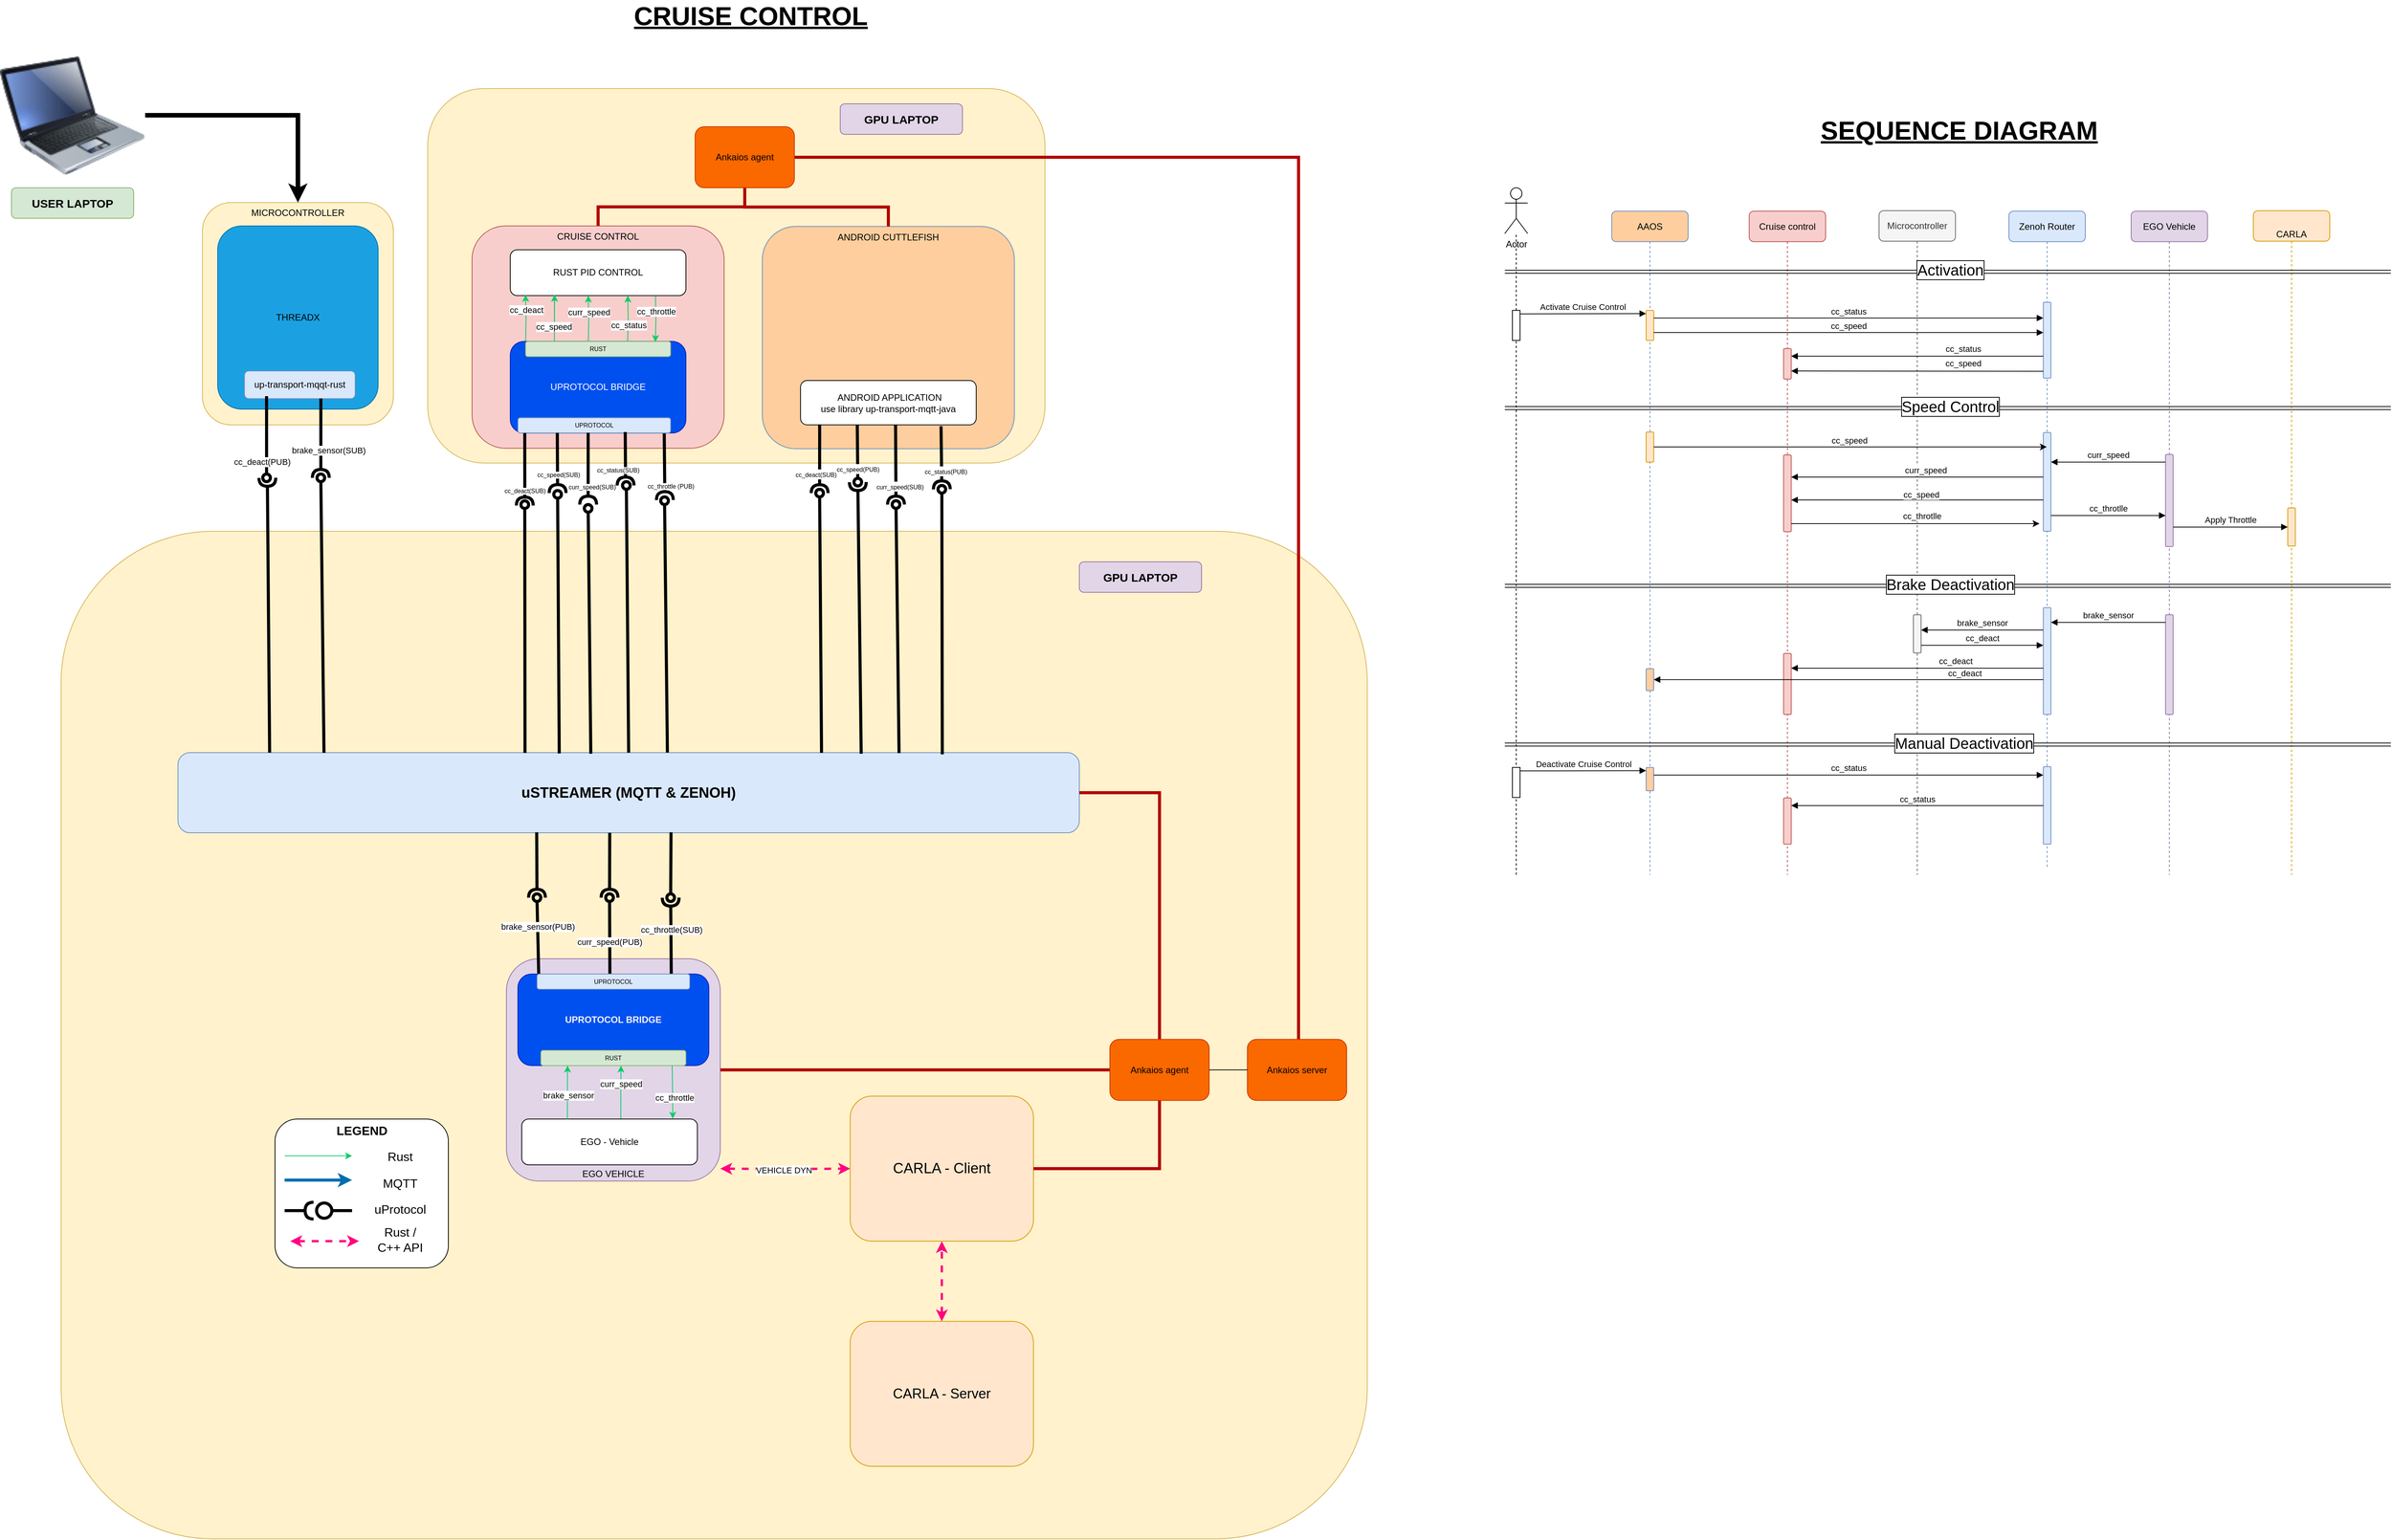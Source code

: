<mxfile version="24.4.0" type="device" pages="2">
  <diagram name="Architecture" id="jhUyz8wIp67vWlI34CaZ">
    <mxGraphModel dx="5250" dy="3105" grid="1" gridSize="10" guides="1" tooltips="1" connect="1" arrows="1" fold="1" page="1" pageScale="1" pageWidth="827" pageHeight="1169" math="0" shadow="0">
      <root>
        <mxCell id="0" />
        <mxCell id="1" parent="0" />
        <mxCell id="h4eaJuWuGkHU9LEp24MA-27" value="" style="rounded=1;whiteSpace=wrap;html=1;verticalAlign=top;fillColor=#FFF2CC;strokeColor=#D6B656;" parent="1" vertex="1">
          <mxGeometry x="700" y="170" width="808" height="490.63" as="geometry" />
        </mxCell>
        <mxCell id="C2SFFKWCFmzxairCEfI9-3" value="MICROCONTROLLER" style="rounded=1;whiteSpace=wrap;html=1;verticalAlign=top;fillColor=#FFF2CC;strokeColor=#D6B656;" parent="1" vertex="1">
          <mxGeometry x="405" y="319.38" width="250" height="291.25" as="geometry" />
        </mxCell>
        <mxCell id="C2SFFKWCFmzxairCEfI9-41" value="CRUISE CONTROL" style="text;html=1;align=center;verticalAlign=middle;whiteSpace=wrap;rounded=0;fontStyle=5;fontSize=34;" parent="1" vertex="1">
          <mxGeometry x="878" y="60" width="490" height="30" as="geometry" />
        </mxCell>
        <mxCell id="C2SFFKWCFmzxairCEfI9-65" value="&lt;font style=&quot;color: rgb(0, 0, 0);&quot;&gt;THREADX&lt;/font&gt;" style="rounded=1;whiteSpace=wrap;html=1;fillColor=#1ba1e2;strokeColor=#006EAF;fontColor=#ffffff;" parent="1" vertex="1">
          <mxGeometry x="425" y="350" width="210" height="240" as="geometry" />
        </mxCell>
        <mxCell id="C2SFFKWCFmzxairCEfI9-77" value="" style="ellipse;whiteSpace=wrap;html=1;align=center;aspect=fixed;fillColor=none;strokeColor=none;resizable=0;perimeter=centerPerimeter;rotatable=0;allowArrows=0;points=[];outlineConnect=1;" parent="1" vertex="1">
          <mxGeometry x="560" y="650" width="10" height="10" as="geometry" />
        </mxCell>
        <mxCell id="C2SFFKWCFmzxairCEfI9-82" value="" style="ellipse;whiteSpace=wrap;html=1;align=center;aspect=fixed;fillColor=none;strokeColor=none;resizable=0;perimeter=centerPerimeter;rotatable=0;allowArrows=0;points=[];outlineConnect=1;" parent="1" vertex="1">
          <mxGeometry x="495" y="680" width="10" height="10" as="geometry" />
        </mxCell>
        <mxCell id="C2SFFKWCFmzxairCEfI9-220" value="AAOS" style="shape=umlLifeline;perimeter=lifelinePerimeter;whiteSpace=wrap;html=1;container=0;dropTarget=0;collapsible=0;recursiveResize=0;outlineConnect=0;portConstraint=eastwest;newEdgeStyle={&quot;edgeStyle&quot;:&quot;elbowEdgeStyle&quot;,&quot;elbow&quot;:&quot;vertical&quot;,&quot;curved&quot;:0,&quot;rounded&quot;:0};rounded=1;strokeColor=#6c8ebf;align=center;verticalAlign=middle;fontFamily=Helvetica;fontSize=12;fontColor=default;fillColor=#FFCE9F;" parent="1" vertex="1">
          <mxGeometry x="2250" y="330.63" width="100" height="869.37" as="geometry" />
        </mxCell>
        <mxCell id="C2SFFKWCFmzxairCEfI9-270" value="" style="html=1;points=[];perimeter=orthogonalPerimeter;outlineConnect=0;targetShapes=umlLifeline;portConstraint=eastwest;newEdgeStyle={&quot;edgeStyle&quot;:&quot;elbowEdgeStyle&quot;,&quot;elbow&quot;:&quot;vertical&quot;,&quot;curved&quot;:0,&quot;rounded&quot;:0};rounded=1;strokeColor=#6c8ebf;align=center;verticalAlign=top;fontFamily=Helvetica;fontSize=12;fontColor=default;fillColor=#FFCE9F;" parent="C2SFFKWCFmzxairCEfI9-220" vertex="1">
          <mxGeometry x="45" y="599.37" width="10" height="28.74" as="geometry" />
        </mxCell>
        <mxCell id="C2SFFKWCFmzxairCEfI9-279" value="" style="html=1;points=[];perimeter=orthogonalPerimeter;outlineConnect=0;targetShapes=umlLifeline;portConstraint=eastwest;newEdgeStyle={&quot;edgeStyle&quot;:&quot;elbowEdgeStyle&quot;,&quot;elbow&quot;:&quot;vertical&quot;,&quot;curved&quot;:0,&quot;rounded&quot;:0};rounded=1;strokeColor=#6c8ebf;align=center;verticalAlign=top;fontFamily=Helvetica;fontSize=12;fontColor=default;fillColor=#FFCE9F;" parent="C2SFFKWCFmzxairCEfI9-220" vertex="1">
          <mxGeometry x="45" y="728.74" width="10" height="30.63" as="geometry" />
        </mxCell>
        <mxCell id="90I0Hn0rSgDKjXxHqoE4-23" value="" style="html=1;points=[];perimeter=orthogonalPerimeter;outlineConnect=0;targetShapes=umlLifeline;portConstraint=eastwest;newEdgeStyle={&quot;edgeStyle&quot;:&quot;elbowEdgeStyle&quot;,&quot;elbow&quot;:&quot;vertical&quot;,&quot;curved&quot;:0,&quot;rounded&quot;:0};rounded=1;strokeColor=#d79b00;align=center;verticalAlign=middle;fontFamily=Helvetica;fontSize=12;fontColor=default;fillColor=#ffe6cc;" parent="C2SFFKWCFmzxairCEfI9-220" vertex="1">
          <mxGeometry x="45" y="289.37" width="10" height="39.37" as="geometry" />
        </mxCell>
        <mxCell id="C2SFFKWCFmzxairCEfI9-224" value="Cruise control" style="shape=umlLifeline;perimeter=lifelinePerimeter;whiteSpace=wrap;html=1;container=0;dropTarget=0;collapsible=0;recursiveResize=0;outlineConnect=0;portConstraint=eastwest;newEdgeStyle={&quot;edgeStyle&quot;:&quot;elbowEdgeStyle&quot;,&quot;elbow&quot;:&quot;vertical&quot;,&quot;curved&quot;:0,&quot;rounded&quot;:0};rounded=1;strokeColor=#b85450;align=center;verticalAlign=middle;fontFamily=Helvetica;fontSize=12;fontColor=default;fillColor=#f8cecc;" parent="1" vertex="1">
          <mxGeometry x="2430" y="330.63" width="100" height="869.37" as="geometry" />
        </mxCell>
        <mxCell id="C2SFFKWCFmzxairCEfI9-225" value="" style="html=1;points=[];perimeter=orthogonalPerimeter;outlineConnect=0;targetShapes=umlLifeline;portConstraint=eastwest;newEdgeStyle={&quot;edgeStyle&quot;:&quot;elbowEdgeStyle&quot;,&quot;elbow&quot;:&quot;vertical&quot;,&quot;curved&quot;:0,&quot;rounded&quot;:0};rounded=1;strokeColor=#b85450;align=center;verticalAlign=top;fontFamily=Helvetica;fontSize=12;fontColor=default;fillColor=#f8cecc;" parent="C2SFFKWCFmzxairCEfI9-224" vertex="1">
          <mxGeometry x="45" y="180" width="10" height="40" as="geometry" />
        </mxCell>
        <mxCell id="C2SFFKWCFmzxairCEfI9-256" value="" style="html=1;points=[];perimeter=orthogonalPerimeter;outlineConnect=0;targetShapes=umlLifeline;portConstraint=eastwest;newEdgeStyle={&quot;edgeStyle&quot;:&quot;elbowEdgeStyle&quot;,&quot;elbow&quot;:&quot;vertical&quot;,&quot;curved&quot;:0,&quot;rounded&quot;:0};rounded=1;strokeColor=#b85450;align=center;verticalAlign=top;fontFamily=Helvetica;fontSize=12;fontColor=default;fillColor=#f8cecc;" parent="C2SFFKWCFmzxairCEfI9-224" vertex="1">
          <mxGeometry x="45" y="319.37" width="10" height="100.63" as="geometry" />
        </mxCell>
        <mxCell id="C2SFFKWCFmzxairCEfI9-269" value="" style="html=1;points=[];perimeter=orthogonalPerimeter;outlineConnect=0;targetShapes=umlLifeline;portConstraint=eastwest;newEdgeStyle={&quot;edgeStyle&quot;:&quot;elbowEdgeStyle&quot;,&quot;elbow&quot;:&quot;vertical&quot;,&quot;curved&quot;:0,&quot;rounded&quot;:0};rounded=1;strokeColor=#b85450;align=center;verticalAlign=top;fontFamily=Helvetica;fontSize=12;fontColor=default;fillColor=#f8cecc;" parent="C2SFFKWCFmzxairCEfI9-224" vertex="1">
          <mxGeometry x="45" y="579.37" width="10" height="80" as="geometry" />
        </mxCell>
        <mxCell id="C2SFFKWCFmzxairCEfI9-283" value="" style="html=1;points=[];perimeter=orthogonalPerimeter;outlineConnect=0;targetShapes=umlLifeline;portConstraint=eastwest;newEdgeStyle={&quot;edgeStyle&quot;:&quot;elbowEdgeStyle&quot;,&quot;elbow&quot;:&quot;vertical&quot;,&quot;curved&quot;:0,&quot;rounded&quot;:0};rounded=1;strokeColor=#b85450;align=center;verticalAlign=top;fontFamily=Helvetica;fontSize=12;fontColor=default;fillColor=#f8cecc;" parent="C2SFFKWCFmzxairCEfI9-224" vertex="1">
          <mxGeometry x="45" y="768.74" width="10" height="60.63" as="geometry" />
        </mxCell>
        <mxCell id="C2SFFKWCFmzxairCEfI9-233" value="Actor" style="shape=umlActor;verticalLabelPosition=bottom;verticalAlign=top;html=1;" parent="1" vertex="1">
          <mxGeometry x="2110" y="300" width="30" height="60" as="geometry" />
        </mxCell>
        <mxCell id="C2SFFKWCFmzxairCEfI9-235" value="Microcontroller" style="shape=umlLifeline;perimeter=lifelinePerimeter;whiteSpace=wrap;html=1;container=0;dropTarget=0;collapsible=0;recursiveResize=0;outlineConnect=0;portConstraint=eastwest;newEdgeStyle={&quot;edgeStyle&quot;:&quot;elbowEdgeStyle&quot;,&quot;elbow&quot;:&quot;vertical&quot;,&quot;curved&quot;:0,&quot;rounded&quot;:0};rounded=1;strokeColor=#666666;align=center;verticalAlign=middle;fontFamily=Helvetica;fontSize=12;fontColor=#333333;fillColor=#f5f5f5;" parent="1" vertex="1">
          <mxGeometry x="2600" y="330" width="100" height="870" as="geometry" />
        </mxCell>
        <mxCell id="C2SFFKWCFmzxairCEfI9-266" value="" style="html=1;points=[];perimeter=orthogonalPerimeter;outlineConnect=0;targetShapes=umlLifeline;portConstraint=eastwest;newEdgeStyle={&quot;edgeStyle&quot;:&quot;elbowEdgeStyle&quot;,&quot;elbow&quot;:&quot;vertical&quot;,&quot;curved&quot;:0,&quot;rounded&quot;:0};rounded=1;strokeColor=#666666;align=center;verticalAlign=top;fontFamily=Helvetica;fontSize=12;fontColor=#333333;fillColor=#f5f5f5;" parent="C2SFFKWCFmzxairCEfI9-235" vertex="1">
          <mxGeometry x="45" y="529.37" width="10" height="50" as="geometry" />
        </mxCell>
        <mxCell id="C2SFFKWCFmzxairCEfI9-237" value="Zenoh Router" style="shape=umlLifeline;perimeter=lifelinePerimeter;whiteSpace=wrap;html=1;container=0;dropTarget=0;collapsible=0;recursiveResize=0;outlineConnect=0;portConstraint=eastwest;newEdgeStyle={&quot;edgeStyle&quot;:&quot;elbowEdgeStyle&quot;,&quot;elbow&quot;:&quot;vertical&quot;,&quot;curved&quot;:0,&quot;rounded&quot;:0};rounded=1;strokeColor=#6c8ebf;align=center;verticalAlign=middle;fontFamily=Helvetica;fontSize=12;fontColor=default;fontStyle=0;fillColor=#dae8fc;" parent="1" vertex="1">
          <mxGeometry x="2770" y="330.63" width="100" height="860" as="geometry" />
        </mxCell>
        <mxCell id="C2SFFKWCFmzxairCEfI9-236" value="" style="html=1;points=[];perimeter=orthogonalPerimeter;outlineConnect=0;targetShapes=umlLifeline;portConstraint=eastwest;newEdgeStyle={&quot;edgeStyle&quot;:&quot;elbowEdgeStyle&quot;,&quot;elbow&quot;:&quot;vertical&quot;,&quot;curved&quot;:0,&quot;rounded&quot;:0};rounded=1;strokeColor=#6c8ebf;align=center;verticalAlign=middle;fontFamily=Helvetica;fontSize=12;fontColor=default;fontStyle=1;fillColor=#dae8fc;" parent="C2SFFKWCFmzxairCEfI9-237" vertex="1">
          <mxGeometry x="45" y="290" width="10" height="129.37" as="geometry" />
        </mxCell>
        <mxCell id="C2SFFKWCFmzxairCEfI9-263" value="" style="html=1;points=[];perimeter=orthogonalPerimeter;outlineConnect=0;targetShapes=umlLifeline;portConstraint=eastwest;newEdgeStyle={&quot;edgeStyle&quot;:&quot;elbowEdgeStyle&quot;,&quot;elbow&quot;:&quot;vertical&quot;,&quot;curved&quot;:0,&quot;rounded&quot;:0};rounded=1;strokeColor=#6c8ebf;align=center;verticalAlign=middle;fontFamily=Helvetica;fontSize=12;fontColor=default;fontStyle=1;fillColor=#dae8fc;" parent="C2SFFKWCFmzxairCEfI9-237" vertex="1">
          <mxGeometry x="45" y="519.37" width="10" height="140" as="geometry" />
        </mxCell>
        <mxCell id="C2SFFKWCFmzxairCEfI9-280" value="" style="html=1;points=[];perimeter=orthogonalPerimeter;outlineConnect=0;targetShapes=umlLifeline;portConstraint=eastwest;newEdgeStyle={&quot;edgeStyle&quot;:&quot;elbowEdgeStyle&quot;,&quot;elbow&quot;:&quot;vertical&quot;,&quot;curved&quot;:0,&quot;rounded&quot;:0};rounded=1;strokeColor=#6c8ebf;align=center;verticalAlign=middle;fontFamily=Helvetica;fontSize=12;fontColor=default;fontStyle=1;fillColor=#dae8fc;" parent="C2SFFKWCFmzxairCEfI9-237" vertex="1">
          <mxGeometry x="45" y="727.74" width="10" height="101.63" as="geometry" />
        </mxCell>
        <mxCell id="90I0Hn0rSgDKjXxHqoE4-16" value="" style="html=1;points=[];perimeter=orthogonalPerimeter;outlineConnect=0;targetShapes=umlLifeline;portConstraint=eastwest;newEdgeStyle={&quot;edgeStyle&quot;:&quot;elbowEdgeStyle&quot;,&quot;elbow&quot;:&quot;vertical&quot;,&quot;curved&quot;:0,&quot;rounded&quot;:0};rounded=1;strokeColor=#6c8ebf;align=center;verticalAlign=middle;fontFamily=Helvetica;fontSize=12;fontColor=default;fontStyle=1;fillColor=#dae8fc;" parent="C2SFFKWCFmzxairCEfI9-237" vertex="1">
          <mxGeometry x="45" y="119.37" width="10" height="99.37" as="geometry" />
        </mxCell>
        <mxCell id="C2SFFKWCFmzxairCEfI9-239" value="EGO Vehicle" style="shape=umlLifeline;perimeter=lifelinePerimeter;whiteSpace=wrap;html=1;container=0;dropTarget=0;collapsible=0;recursiveResize=0;outlineConnect=0;portConstraint=eastwest;newEdgeStyle={&quot;edgeStyle&quot;:&quot;elbowEdgeStyle&quot;,&quot;elbow&quot;:&quot;vertical&quot;,&quot;curved&quot;:0,&quot;rounded&quot;:0};rounded=1;strokeColor=#9673a6;align=center;verticalAlign=middle;fontFamily=Helvetica;fontSize=12;fontColor=default;fillColor=#e1d5e7;" parent="1" vertex="1">
          <mxGeometry x="2930" y="330.63" width="100" height="869.37" as="geometry" />
        </mxCell>
        <mxCell id="C2SFFKWCFmzxairCEfI9-240" value="" style="html=1;points=[];perimeter=orthogonalPerimeter;outlineConnect=0;targetShapes=umlLifeline;portConstraint=eastwest;newEdgeStyle={&quot;edgeStyle&quot;:&quot;elbowEdgeStyle&quot;,&quot;elbow&quot;:&quot;vertical&quot;,&quot;curved&quot;:0,&quot;rounded&quot;:0};rounded=1;strokeColor=#9673a6;align=center;verticalAlign=bottom;fontFamily=Helvetica;fontSize=12;fontColor=default;fillColor=#e1d5e7;" parent="C2SFFKWCFmzxairCEfI9-239" vertex="1">
          <mxGeometry x="45" y="318.74" width="10" height="120.63" as="geometry" />
        </mxCell>
        <mxCell id="C2SFFKWCFmzxairCEfI9-264" value="" style="html=1;points=[];perimeter=orthogonalPerimeter;outlineConnect=0;targetShapes=umlLifeline;portConstraint=eastwest;newEdgeStyle={&quot;edgeStyle&quot;:&quot;elbowEdgeStyle&quot;,&quot;elbow&quot;:&quot;vertical&quot;,&quot;curved&quot;:0,&quot;rounded&quot;:0};rounded=1;strokeColor=#9673a6;align=center;verticalAlign=bottom;fontFamily=Helvetica;fontSize=12;fontColor=default;fillColor=#e1d5e7;" parent="C2SFFKWCFmzxairCEfI9-239" vertex="1">
          <mxGeometry x="45" y="528.74" width="10" height="130.63" as="geometry" />
        </mxCell>
        <mxCell id="C2SFFKWCFmzxairCEfI9-241" value="CARLA" style="shape=umlLifeline;perimeter=lifelinePerimeter;whiteSpace=wrap;html=1;container=0;dropTarget=0;collapsible=0;recursiveResize=0;outlineConnect=0;portConstraint=eastwest;newEdgeStyle={&quot;edgeStyle&quot;:&quot;elbowEdgeStyle&quot;,&quot;elbow&quot;:&quot;vertical&quot;,&quot;curved&quot;:0,&quot;rounded&quot;:0};rounded=1;strokeColor=#d79b00;align=center;verticalAlign=bottom;fontFamily=Helvetica;fontSize=12;fontColor=default;fillColor=#ffe6cc;" parent="1" vertex="1">
          <mxGeometry x="3090" y="330" width="100" height="870" as="geometry" />
        </mxCell>
        <mxCell id="C2SFFKWCFmzxairCEfI9-221" value="" style="html=1;points=[];perimeter=orthogonalPerimeter;outlineConnect=0;targetShapes=umlLifeline;portConstraint=eastwest;newEdgeStyle={&quot;edgeStyle&quot;:&quot;elbowEdgeStyle&quot;,&quot;elbow&quot;:&quot;vertical&quot;,&quot;curved&quot;:0,&quot;rounded&quot;:0};rounded=1;strokeColor=#d79b00;align=center;verticalAlign=middle;fontFamily=Helvetica;fontSize=12;fontColor=default;fillColor=#ffe6cc;" parent="C2SFFKWCFmzxairCEfI9-241" vertex="1">
          <mxGeometry x="-795" y="130.63" width="10" height="39.37" as="geometry" />
        </mxCell>
        <mxCell id="C2SFFKWCFmzxairCEfI9-242" value="" style="html=1;points=[];perimeter=orthogonalPerimeter;outlineConnect=0;targetShapes=umlLifeline;portConstraint=eastwest;newEdgeStyle={&quot;edgeStyle&quot;:&quot;elbowEdgeStyle&quot;,&quot;elbow&quot;:&quot;vertical&quot;,&quot;curved&quot;:0,&quot;rounded&quot;:0};rounded=1;strokeColor=#d79b00;align=center;verticalAlign=middle;fontFamily=Helvetica;fontSize=12;fontColor=default;fillColor=#ffe6cc;" parent="C2SFFKWCFmzxairCEfI9-241" vertex="1">
          <mxGeometry x="45" y="389.37" width="10" height="50" as="geometry" />
        </mxCell>
        <mxCell id="C2SFFKWCFmzxairCEfI9-226" value="&lt;font style=&quot;font-size: 11px;&quot;&gt;cc_status&lt;/font&gt;" style="html=1;verticalAlign=bottom;endArrow=block;edgeStyle=elbowEdgeStyle;elbow=vertical;rounded=1;strokeColor=#000000;align=center;fontFamily=Helvetica;fontSize=12;fontColor=default;fillColor=#ffe6cc;" parent="C2SFFKWCFmzxairCEfI9-241" source="C2SFFKWCFmzxairCEfI9-221" edge="1">
          <mxGeometry relative="1" as="geometry">
            <mxPoint x="-685" y="150.63" as="sourcePoint" />
            <Array as="points">
              <mxPoint x="-700" y="140.63" />
            </Array>
            <mxPoint x="-275" y="140.63" as="targetPoint" />
          </mxGeometry>
        </mxCell>
        <mxCell id="C2SFFKWCFmzxairCEfI9-250" value="&lt;font style=&quot;font-size: 11px;&quot;&gt;cc_speed&lt;/font&gt;" style="html=1;verticalAlign=bottom;endArrow=block;edgeStyle=elbowEdgeStyle;elbow=vertical;rounded=1;strokeColor=#000000;align=center;fontFamily=Helvetica;fontSize=12;fontColor=default;fillColor=#ffe6cc;" parent="C2SFFKWCFmzxairCEfI9-241" source="C2SFFKWCFmzxairCEfI9-221" edge="1">
          <mxGeometry relative="1" as="geometry">
            <mxPoint x="-780" y="159.63" as="sourcePoint" />
            <Array as="points">
              <mxPoint x="-685" y="159.63" />
            </Array>
            <mxPoint x="-275" y="159.63" as="targetPoint" />
            <mxPoint as="offset" />
          </mxGeometry>
        </mxCell>
        <mxCell id="C2SFFKWCFmzxairCEfI9-243" value="" style="endArrow=none;dashed=1;html=1;strokeWidth=1;rounded=0;" parent="1" source="C2SFFKWCFmzxairCEfI9-246" target="C2SFFKWCFmzxairCEfI9-233" edge="1">
          <mxGeometry width="50" height="50" relative="1" as="geometry">
            <mxPoint x="2130" y="1110" as="sourcePoint" />
            <mxPoint x="2160" y="550" as="targetPoint" />
          </mxGeometry>
        </mxCell>
        <mxCell id="C2SFFKWCFmzxairCEfI9-244" value="" style="shape=link;html=1;rounded=0;" parent="1" edge="1">
          <mxGeometry width="100" relative="1" as="geometry">
            <mxPoint x="2110" y="410" as="sourcePoint" />
            <mxPoint x="3270" y="410" as="targetPoint" />
          </mxGeometry>
        </mxCell>
        <mxCell id="C2SFFKWCFmzxairCEfI9-245" value="Activation" style="edgeLabel;html=1;align=center;verticalAlign=middle;resizable=0;points=[];labelBorderColor=default;fontSize=20;" parent="C2SFFKWCFmzxairCEfI9-244" vertex="1" connectable="0">
          <mxGeometry x="0.004" y="3" relative="1" as="geometry">
            <mxPoint as="offset" />
          </mxGeometry>
        </mxCell>
        <mxCell id="C2SFFKWCFmzxairCEfI9-247" value="" style="endArrow=none;dashed=1;html=1;strokeWidth=1;rounded=0;" parent="1" target="C2SFFKWCFmzxairCEfI9-246" edge="1">
          <mxGeometry width="50" height="50" relative="1" as="geometry">
            <mxPoint x="2125" y="1200" as="sourcePoint" />
            <mxPoint x="2124.8" y="630.63" as="targetPoint" />
          </mxGeometry>
        </mxCell>
        <mxCell id="C2SFFKWCFmzxairCEfI9-246" value="" style="html=1;points=[];perimeter=orthogonalPerimeter;outlineConnect=0;targetShapes=umlLifeline;portConstraint=eastwest;newEdgeStyle={&quot;edgeStyle&quot;:&quot;elbowEdgeStyle&quot;,&quot;elbow&quot;:&quot;vertical&quot;,&quot;curved&quot;:0,&quot;rounded&quot;:0};" parent="1" vertex="1">
          <mxGeometry x="2120" y="460.63" width="10" height="39.37" as="geometry" />
        </mxCell>
        <mxCell id="C2SFFKWCFmzxairCEfI9-249" value="Activate Cruise Control" style="html=1;verticalAlign=bottom;endArrow=block;edgeStyle=elbowEdgeStyle;elbow=vertical;curved=0;rounded=0;" parent="1" target="C2SFFKWCFmzxairCEfI9-221" edge="1">
          <mxGeometry relative="1" as="geometry">
            <mxPoint x="2130" y="465.19" as="sourcePoint" />
            <Array as="points">
              <mxPoint x="2215" y="464.82" />
            </Array>
            <mxPoint x="2270" y="465" as="targetPoint" />
          </mxGeometry>
        </mxCell>
        <mxCell id="C2SFFKWCFmzxairCEfI9-251" value="cc_status" style="html=1;verticalAlign=bottom;endArrow=block;edgeStyle=elbowEdgeStyle;elbow=vertical;curved=0;rounded=0;" parent="1" target="C2SFFKWCFmzxairCEfI9-225" edge="1">
          <mxGeometry x="-0.364" y="-1" relative="1" as="geometry">
            <mxPoint x="2815" y="520.63" as="sourcePoint" />
            <Array as="points">
              <mxPoint x="2650" y="520.63" />
            </Array>
            <mxPoint x="2560" y="520" as="targetPoint" />
            <mxPoint as="offset" />
          </mxGeometry>
        </mxCell>
        <mxCell id="C2SFFKWCFmzxairCEfI9-252" value="cc_speed" style="html=1;verticalAlign=bottom;endArrow=block;edgeStyle=elbowEdgeStyle;elbow=vertical;curved=0;rounded=0;" parent="1" edge="1">
          <mxGeometry x="-0.364" y="-1" relative="1" as="geometry">
            <mxPoint x="2815" y="540.37" as="sourcePoint" />
            <Array as="points">
              <mxPoint x="2650" y="540" />
            </Array>
            <mxPoint x="2485" y="540.37" as="targetPoint" />
            <mxPoint as="offset" />
          </mxGeometry>
        </mxCell>
        <mxCell id="C2SFFKWCFmzxairCEfI9-253" value="" style="shape=link;html=1;rounded=0;" parent="1" edge="1">
          <mxGeometry width="100" relative="1" as="geometry">
            <mxPoint x="2110" y="588.57" as="sourcePoint" />
            <mxPoint x="3270" y="588.57" as="targetPoint" />
          </mxGeometry>
        </mxCell>
        <mxCell id="C2SFFKWCFmzxairCEfI9-254" value="Speed Control" style="edgeLabel;html=1;align=center;verticalAlign=middle;resizable=0;points=[];labelBorderColor=default;fontSize=20;" parent="C2SFFKWCFmzxairCEfI9-253" vertex="1" connectable="0">
          <mxGeometry x="0.004" y="3" relative="1" as="geometry">
            <mxPoint as="offset" />
          </mxGeometry>
        </mxCell>
        <mxCell id="C2SFFKWCFmzxairCEfI9-255" value="curr_speed" style="html=1;verticalAlign=bottom;endArrow=block;edgeStyle=elbowEdgeStyle;elbow=vertical;curved=0;rounded=0;" parent="1" edge="1">
          <mxGeometry relative="1" as="geometry">
            <mxPoint x="2975" y="659.37" as="sourcePoint" />
            <Array as="points">
              <mxPoint x="2950" y="659.37" />
            </Array>
            <mxPoint x="2825" y="659.37" as="targetPoint" />
            <mxPoint as="offset" />
          </mxGeometry>
        </mxCell>
        <mxCell id="C2SFFKWCFmzxairCEfI9-257" value="curr_speed" style="html=1;verticalAlign=bottom;endArrow=block;edgeStyle=elbowEdgeStyle;elbow=vertical;curved=0;rounded=0;" parent="1" source="C2SFFKWCFmzxairCEfI9-236" edge="1">
          <mxGeometry x="-0.068" relative="1" as="geometry">
            <mxPoint x="2620" y="679.37" as="sourcePoint" />
            <Array as="points">
              <mxPoint x="2650" y="678.97" />
            </Array>
            <mxPoint x="2485" y="679.34" as="targetPoint" />
            <mxPoint as="offset" />
          </mxGeometry>
        </mxCell>
        <mxCell id="C2SFFKWCFmzxairCEfI9-259" value="cc_throtlle" style="html=1;verticalAlign=bottom;endArrow=block;edgeStyle=elbowEdgeStyle;elbow=vertical;curved=0;rounded=0;" parent="1" source="C2SFFKWCFmzxairCEfI9-236" target="C2SFFKWCFmzxairCEfI9-240" edge="1">
          <mxGeometry relative="1" as="geometry">
            <mxPoint x="2830" y="729.74" as="sourcePoint" />
            <Array as="points">
              <mxPoint x="2915" y="729.37" />
            </Array>
            <mxPoint x="2950" y="729.37" as="targetPoint" />
          </mxGeometry>
        </mxCell>
        <mxCell id="C2SFFKWCFmzxairCEfI9-260" value="Apply Throttle" style="html=1;verticalAlign=bottom;endArrow=block;edgeStyle=elbowEdgeStyle;elbow=vertical;curved=0;rounded=0;" parent="1" source="C2SFFKWCFmzxairCEfI9-240" target="C2SFFKWCFmzxairCEfI9-242" edge="1">
          <mxGeometry relative="1" as="geometry">
            <mxPoint x="2990" y="744.48" as="sourcePoint" />
            <Array as="points">
              <mxPoint x="3080" y="744.48" />
            </Array>
            <mxPoint x="3110" y="744.37" as="targetPoint" />
          </mxGeometry>
        </mxCell>
        <mxCell id="C2SFFKWCFmzxairCEfI9-261" value="" style="shape=link;html=1;rounded=0;" parent="1" edge="1">
          <mxGeometry width="100" relative="1" as="geometry">
            <mxPoint x="2110" y="821.45" as="sourcePoint" />
            <mxPoint x="3270" y="821.45" as="targetPoint" />
          </mxGeometry>
        </mxCell>
        <mxCell id="C2SFFKWCFmzxairCEfI9-262" value="Brake Deactivation" style="edgeLabel;html=1;align=center;verticalAlign=middle;resizable=0;points=[];labelBorderColor=default;fontSize=20;" parent="C2SFFKWCFmzxairCEfI9-261" vertex="1" connectable="0">
          <mxGeometry x="0.004" y="3" relative="1" as="geometry">
            <mxPoint as="offset" />
          </mxGeometry>
        </mxCell>
        <mxCell id="C2SFFKWCFmzxairCEfI9-265" value="brake_sensor" style="html=1;verticalAlign=bottom;endArrow=block;edgeStyle=elbowEdgeStyle;elbow=vertical;curved=0;rounded=0;" parent="1" source="C2SFFKWCFmzxairCEfI9-264" target="C2SFFKWCFmzxairCEfI9-263" edge="1">
          <mxGeometry relative="1" as="geometry">
            <mxPoint x="2960" y="869.37" as="sourcePoint" />
            <Array as="points">
              <mxPoint x="2960" y="869.37" />
            </Array>
            <mxPoint x="2835" y="869.37" as="targetPoint" />
            <mxPoint as="offset" />
          </mxGeometry>
        </mxCell>
        <mxCell id="C2SFFKWCFmzxairCEfI9-267" value="brake_sensor" style="html=1;verticalAlign=bottom;endArrow=block;edgeStyle=elbowEdgeStyle;elbow=vertical;curved=0;rounded=0;" parent="1" source="C2SFFKWCFmzxairCEfI9-263" target="C2SFFKWCFmzxairCEfI9-266" edge="1">
          <mxGeometry relative="1" as="geometry">
            <mxPoint x="2810" y="879.37" as="sourcePoint" />
            <Array as="points">
              <mxPoint x="2785" y="879.37" />
            </Array>
            <mxPoint x="2660" y="879.37" as="targetPoint" />
            <mxPoint as="offset" />
          </mxGeometry>
        </mxCell>
        <mxCell id="C2SFFKWCFmzxairCEfI9-268" value="cc_deact" style="html=1;verticalAlign=bottom;endArrow=block;edgeStyle=elbowEdgeStyle;elbow=vertical;curved=0;rounded=0;exitX=1.5;exitY=0.403;exitDx=0;exitDy=0;exitPerimeter=0;" parent="1" target="C2SFFKWCFmzxairCEfI9-263" edge="1">
          <mxGeometry relative="1" as="geometry">
            <mxPoint x="2655" y="899.416" as="sourcePoint" />
            <Array as="points">
              <mxPoint x="2645" y="899.37" />
            </Array>
            <mxPoint x="2810" y="899.37" as="targetPoint" />
          </mxGeometry>
        </mxCell>
        <mxCell id="C2SFFKWCFmzxairCEfI9-271" value="cc_deact" style="html=1;verticalAlign=bottom;endArrow=block;edgeStyle=elbowEdgeStyle;elbow=vertical;curved=0;rounded=0;" parent="1" source="C2SFFKWCFmzxairCEfI9-263" target="C2SFFKWCFmzxairCEfI9-269" edge="1">
          <mxGeometry x="-0.303" relative="1" as="geometry">
            <mxPoint x="2770" y="929.37" as="sourcePoint" />
            <Array as="points">
              <mxPoint x="2755" y="929.37" />
            </Array>
            <mxPoint x="2620" y="929.37" as="targetPoint" />
            <mxPoint as="offset" />
          </mxGeometry>
        </mxCell>
        <mxCell id="C2SFFKWCFmzxairCEfI9-272" value="cc_deact" style="html=1;verticalAlign=bottom;endArrow=block;edgeStyle=elbowEdgeStyle;elbow=vertical;curved=0;rounded=0;" parent="1" source="C2SFFKWCFmzxairCEfI9-263" target="C2SFFKWCFmzxairCEfI9-270" edge="1">
          <mxGeometry x="-0.596" y="1" relative="1" as="geometry">
            <mxPoint x="2800" y="944.37" as="sourcePoint" />
            <Array as="points">
              <mxPoint x="2740" y="944.37" />
            </Array>
            <mxPoint x="2470" y="944.37" as="targetPoint" />
            <mxPoint as="offset" />
          </mxGeometry>
        </mxCell>
        <mxCell id="C2SFFKWCFmzxairCEfI9-273" value="" style="shape=link;html=1;rounded=0;" parent="1" edge="1">
          <mxGeometry width="100" relative="1" as="geometry">
            <mxPoint x="2110" y="1029.37" as="sourcePoint" />
            <mxPoint x="3270" y="1029.37" as="targetPoint" />
          </mxGeometry>
        </mxCell>
        <mxCell id="C2SFFKWCFmzxairCEfI9-274" value="Manual Deactivation" style="edgeLabel;html=1;align=center;verticalAlign=middle;resizable=0;points=[];labelBorderColor=default;fontSize=20;" parent="C2SFFKWCFmzxairCEfI9-273" vertex="1" connectable="0">
          <mxGeometry x="0.004" y="3" relative="1" as="geometry">
            <mxPoint x="18" as="offset" />
          </mxGeometry>
        </mxCell>
        <mxCell id="C2SFFKWCFmzxairCEfI9-277" value="" style="html=1;points=[];perimeter=orthogonalPerimeter;outlineConnect=0;targetShapes=umlLifeline;portConstraint=eastwest;newEdgeStyle={&quot;edgeStyle&quot;:&quot;elbowEdgeStyle&quot;,&quot;elbow&quot;:&quot;vertical&quot;,&quot;curved&quot;:0,&quot;rounded&quot;:0};" parent="1" vertex="1">
          <mxGeometry x="2120" y="1059.37" width="10" height="39.37" as="geometry" />
        </mxCell>
        <mxCell id="C2SFFKWCFmzxairCEfI9-278" value="Deactivate Cruise Control" style="html=1;verticalAlign=bottom;endArrow=block;edgeStyle=elbowEdgeStyle;elbow=vertical;curved=0;rounded=0;" parent="1" edge="1">
          <mxGeometry relative="1" as="geometry">
            <mxPoint x="2130" y="1063.93" as="sourcePoint" />
            <Array as="points">
              <mxPoint x="2215" y="1063.56" />
            </Array>
            <mxPoint x="2295" y="1063.74" as="targetPoint" />
          </mxGeometry>
        </mxCell>
        <mxCell id="C2SFFKWCFmzxairCEfI9-281" value="cc_status" style="html=1;verticalAlign=bottom;endArrow=block;edgeStyle=elbowEdgeStyle;elbow=vertical;curved=0;rounded=0;" parent="1" source="C2SFFKWCFmzxairCEfI9-279" target="C2SFFKWCFmzxairCEfI9-280" edge="1">
          <mxGeometry relative="1" as="geometry">
            <mxPoint x="2330" y="1069.74" as="sourcePoint" />
            <Array as="points">
              <mxPoint x="2415" y="1069.37" />
            </Array>
            <mxPoint x="2495" y="1069.55" as="targetPoint" />
          </mxGeometry>
        </mxCell>
        <mxCell id="C2SFFKWCFmzxairCEfI9-282" value="cc_status" style="html=1;verticalAlign=bottom;endArrow=block;edgeStyle=elbowEdgeStyle;elbow=vertical;curved=0;rounded=0;" parent="1" source="C2SFFKWCFmzxairCEfI9-280" target="C2SFFKWCFmzxairCEfI9-283" edge="1">
          <mxGeometry y="1" relative="1" as="geometry">
            <mxPoint x="2800" y="1109.37" as="sourcePoint" />
            <Array as="points">
              <mxPoint x="2740" y="1109.37" />
            </Array>
            <mxPoint x="2520" y="1109.37" as="targetPoint" />
            <mxPoint as="offset" />
          </mxGeometry>
        </mxCell>
        <mxCell id="C2SFFKWCFmzxairCEfI9-287" value="SEQUENCE DIAGRAM" style="text;html=1;align=center;verticalAlign=middle;whiteSpace=wrap;rounded=0;fontStyle=5;fontSize=34;" parent="1" vertex="1">
          <mxGeometry x="2460" y="210" width="490" height="30" as="geometry" />
        </mxCell>
        <mxCell id="C2SFFKWCFmzxairCEfI9-258" value="" style="html=1;verticalAlign=bottom;endArrow=block;edgeStyle=elbowEdgeStyle;elbow=vertical;curved=0;rounded=0;" parent="1" source="C2SFFKWCFmzxairCEfI9-236" target="C2SFFKWCFmzxairCEfI9-256" edge="1">
          <mxGeometry x="0.001" y="-9" relative="1" as="geometry">
            <mxPoint x="2810" y="709" as="sourcePoint" />
            <Array as="points">
              <mxPoint x="2810" y="709" />
            </Array>
            <mxPoint x="2670" y="708.97" as="targetPoint" />
            <mxPoint as="offset" />
          </mxGeometry>
        </mxCell>
        <mxCell id="90I0Hn0rSgDKjXxHqoE4-19" value="cc_speed" style="edgeLabel;html=1;align=center;verticalAlign=bottom;resizable=0;points=[];" parent="C2SFFKWCFmzxairCEfI9-258" vertex="1" connectable="0">
          <mxGeometry x="0.112" y="3" relative="1" as="geometry">
            <mxPoint x="23" y="-2" as="offset" />
          </mxGeometry>
        </mxCell>
        <mxCell id="90I0Hn0rSgDKjXxHqoE4-21" value="" style="endArrow=classic;html=1;rounded=0;" parent="1" source="C2SFFKWCFmzxairCEfI9-256" edge="1">
          <mxGeometry width="50" height="50" relative="1" as="geometry">
            <mxPoint x="2490" y="740" as="sourcePoint" />
            <mxPoint x="2810" y="740" as="targetPoint" />
          </mxGeometry>
        </mxCell>
        <mxCell id="90I0Hn0rSgDKjXxHqoE4-22" value="cc_throtlle" style="edgeLabel;html=1;align=center;verticalAlign=middle;resizable=0;points=[];" parent="90I0Hn0rSgDKjXxHqoE4-21" vertex="1" connectable="0">
          <mxGeometry x="0.196" y="1" relative="1" as="geometry">
            <mxPoint x="-24" y="-9" as="offset" />
          </mxGeometry>
        </mxCell>
        <mxCell id="90I0Hn0rSgDKjXxHqoE4-24" style="edgeStyle=elbowEdgeStyle;rounded=0;orthogonalLoop=1;jettySize=auto;html=1;elbow=vertical;curved=0;" parent="1" source="90I0Hn0rSgDKjXxHqoE4-23" target="C2SFFKWCFmzxairCEfI9-237" edge="1">
          <mxGeometry relative="1" as="geometry" />
        </mxCell>
        <mxCell id="90I0Hn0rSgDKjXxHqoE4-25" value="cc_speed" style="edgeLabel;html=1;align=center;verticalAlign=middle;resizable=0;points=[];" parent="90I0Hn0rSgDKjXxHqoE4-24" vertex="1" connectable="0">
          <mxGeometry x="0.083" y="1" relative="1" as="geometry">
            <mxPoint x="-23" y="-8" as="offset" />
          </mxGeometry>
        </mxCell>
        <mxCell id="h4eaJuWuGkHU9LEp24MA-2" value="" style="rounded=1;whiteSpace=wrap;html=1;verticalAlign=top;fillColor=#FFF2CC;strokeColor=#d6b656;" parent="1" vertex="1">
          <mxGeometry x="220" y="750" width="1710" height="1320" as="geometry" />
        </mxCell>
        <mxCell id="h4eaJuWuGkHU9LEp24MA-1" value="&lt;font style=&quot;color: rgb(0, 0, 0);&quot;&gt;up-transport-mqqt-rust&lt;/font&gt;" style="rounded=1;whiteSpace=wrap;html=1;fillColor=#dae8fc;strokeColor=#6c8ebf;" parent="1" vertex="1">
          <mxGeometry x="460" y="540" width="145" height="36.25" as="geometry" />
        </mxCell>
        <mxCell id="C2SFFKWCFmzxairCEfI9-4" value="uSTREAMER (MQTT &amp;amp; ZENOH)" style="rounded=1;whiteSpace=wrap;html=1;fillColor=#dae8fc;strokeColor=#6c8ebf;align=center;verticalAlign=middle;fontStyle=1;fontSize=19;" parent="1" vertex="1">
          <mxGeometry x="373" y="1040" width="1180" height="105" as="geometry" />
        </mxCell>
        <mxCell id="C2SFFKWCFmzxairCEfI9-144" value="&lt;font color=&quot;#000000&quot;&gt;EGO VEHICLE&lt;/font&gt;" style="rounded=1;whiteSpace=wrap;html=1;verticalAlign=bottom;fillColor=#E1D5E7;strokeColor=#9673A6;align=center;fontFamily=Helvetica;fontSize=12;fontColor=#ffffff;" parent="1" vertex="1">
          <mxGeometry x="803" y="1310" width="280" height="291.25" as="geometry" />
        </mxCell>
        <mxCell id="C2SFFKWCFmzxairCEfI9-198" style="edgeStyle=orthogonalEdgeStyle;rounded=0;orthogonalLoop=1;jettySize=auto;html=1;entryX=0;entryY=0.5;entryDx=0;entryDy=0;startArrow=classic;startFill=1;strokeColor=#FF0080;align=center;verticalAlign=middle;fontFamily=Helvetica;fontSize=11;fontColor=default;labelBackgroundColor=default;endArrow=classic;strokeWidth=3;dashed=1;" parent="1" target="C2SFFKWCFmzxairCEfI9-197" edge="1">
          <mxGeometry relative="1" as="geometry">
            <mxPoint x="1083" y="1585" as="sourcePoint" />
          </mxGeometry>
        </mxCell>
        <mxCell id="C2SFFKWCFmzxairCEfI9-201" value="VEHICLE DYN" style="edgeLabel;html=1;align=center;verticalAlign=middle;resizable=0;points=[];" parent="C2SFFKWCFmzxairCEfI9-198" vertex="1" connectable="0">
          <mxGeometry x="-0.025" y="-1" relative="1" as="geometry">
            <mxPoint as="offset" />
          </mxGeometry>
        </mxCell>
        <mxCell id="C2SFFKWCFmzxairCEfI9-173" value="" style="rounded=0;orthogonalLoop=1;jettySize=auto;html=1;endArrow=halfCircle;endFill=0;endSize=6;strokeWidth=4;sketch=0;exitX=0.398;exitY=0.994;exitDx=0;exitDy=0;exitPerimeter=0;fillColor=#fff2cc;strokeColor=#000000;" parent="1" source="C2SFFKWCFmzxairCEfI9-4" target="C2SFFKWCFmzxairCEfI9-176" edge="1">
          <mxGeometry relative="1" as="geometry">
            <mxPoint x="841" y="1150" as="sourcePoint" />
          </mxGeometry>
        </mxCell>
        <mxCell id="C2SFFKWCFmzxairCEfI9-175" value="" style="rounded=0;orthogonalLoop=1;jettySize=auto;html=1;endArrow=oval;endFill=0;sketch=0;sourcePerimeterSpacing=0;targetPerimeterSpacing=0;endSize=10;exitX=0.107;exitY=0.02;exitDx=0;exitDy=0;exitPerimeter=0;strokeWidth=4;fillColor=#fff2cc;strokeColor=#000000;" parent="1" target="C2SFFKWCFmzxairCEfI9-176" edge="1">
          <mxGeometry relative="1" as="geometry">
            <mxPoint x="845.285" y="1330.725" as="sourcePoint" />
          </mxGeometry>
        </mxCell>
        <mxCell id="C2SFFKWCFmzxairCEfI9-177" value="brake_sensor(PUB)" style="edgeLabel;html=1;align=center;verticalAlign=middle;resizable=0;points=[];" parent="C2SFFKWCFmzxairCEfI9-175" vertex="1" connectable="0">
          <mxGeometry x="0.254" relative="1" as="geometry">
            <mxPoint as="offset" />
          </mxGeometry>
        </mxCell>
        <mxCell id="C2SFFKWCFmzxairCEfI9-176" value="" style="ellipse;whiteSpace=wrap;html=1;align=center;aspect=fixed;fillColor=none;strokeColor=none;resizable=0;perimeter=centerPerimeter;rotatable=0;allowArrows=0;points=[];outlineConnect=1;" parent="1" vertex="1">
          <mxGeometry x="838" y="1225" width="10" height="10" as="geometry" />
        </mxCell>
        <mxCell id="C2SFFKWCFmzxairCEfI9-178" value="" style="rounded=0;orthogonalLoop=1;jettySize=auto;html=1;endArrow=halfCircle;endFill=0;endSize=6;strokeWidth=4;sketch=0;exitX=0.479;exitY=1;exitDx=0;exitDy=0;exitPerimeter=0;fillColor=#fff2cc;strokeColor=#000000;" parent="1" source="C2SFFKWCFmzxairCEfI9-4" target="C2SFFKWCFmzxairCEfI9-181" edge="1">
          <mxGeometry relative="1" as="geometry">
            <mxPoint x="938" y="1165" as="sourcePoint" />
          </mxGeometry>
        </mxCell>
        <mxCell id="C2SFFKWCFmzxairCEfI9-179" value="" style="rounded=0;orthogonalLoop=1;jettySize=auto;html=1;endArrow=oval;endFill=0;sketch=0;sourcePerimeterSpacing=0;targetPerimeterSpacing=0;endSize=10;exitX=0.452;exitY=0.053;exitDx=0;exitDy=0;exitPerimeter=0;strokeWidth=4;fillColor=#fff2cc;strokeColor=#000000;" parent="1" target="C2SFFKWCFmzxairCEfI9-181" edge="1">
          <mxGeometry relative="1" as="geometry">
            <mxPoint x="938.4" y="1331.06" as="sourcePoint" />
          </mxGeometry>
        </mxCell>
        <mxCell id="C2SFFKWCFmzxairCEfI9-180" value="curr_speed(PUB)" style="edgeLabel;html=1;align=center;verticalAlign=middle;resizable=0;points=[];" parent="C2SFFKWCFmzxairCEfI9-179" vertex="1" connectable="0">
          <mxGeometry x="0.254" relative="1" as="geometry">
            <mxPoint y="20" as="offset" />
          </mxGeometry>
        </mxCell>
        <mxCell id="C2SFFKWCFmzxairCEfI9-181" value="" style="ellipse;whiteSpace=wrap;html=1;align=center;aspect=fixed;fillColor=none;strokeColor=none;resizable=0;perimeter=centerPerimeter;rotatable=0;allowArrows=0;points=[];outlineConnect=1;" parent="1" vertex="1">
          <mxGeometry x="933" y="1225" width="10" height="10" as="geometry" />
        </mxCell>
        <mxCell id="C2SFFKWCFmzxairCEfI9-184" value="" style="rounded=0;orthogonalLoop=1;jettySize=auto;html=1;endArrow=halfCircle;endFill=0;endSize=6;strokeWidth=4;sketch=0;exitX=0.854;exitY=0.025;exitDx=0;exitDy=0;exitPerimeter=0;fillColor=#fff2cc;strokeColor=#000000;" parent="1" target="C2SFFKWCFmzxairCEfI9-187" edge="1">
          <mxGeometry relative="1" as="geometry">
            <mxPoint x="1018.8" y="1330.5" as="sourcePoint" />
          </mxGeometry>
        </mxCell>
        <mxCell id="C2SFFKWCFmzxairCEfI9-188" value="cc_throttle(SUB)" style="edgeLabel;html=1;align=center;verticalAlign=middle;resizable=0;points=[];" parent="C2SFFKWCFmzxairCEfI9-184" vertex="1" connectable="0">
          <mxGeometry x="-0.325" y="-1" relative="1" as="geometry">
            <mxPoint x="-1" y="-25" as="offset" />
          </mxGeometry>
        </mxCell>
        <mxCell id="C2SFFKWCFmzxairCEfI9-185" value="" style="rounded=0;orthogonalLoop=1;jettySize=auto;html=1;endArrow=oval;endFill=0;sketch=0;sourcePerimeterSpacing=0;targetPerimeterSpacing=0;endSize=10;exitX=0.547;exitY=0.994;exitDx=0;exitDy=0;exitPerimeter=0;strokeWidth=4;fillColor=#fff2cc;strokeColor=#000000;" parent="1" source="C2SFFKWCFmzxairCEfI9-4" target="C2SFFKWCFmzxairCEfI9-187" edge="1">
          <mxGeometry relative="1" as="geometry">
            <mxPoint x="1018" y="1159" as="sourcePoint" />
          </mxGeometry>
        </mxCell>
        <mxCell id="C2SFFKWCFmzxairCEfI9-187" value="" style="ellipse;whiteSpace=wrap;html=1;align=center;aspect=fixed;fillColor=none;strokeColor=none;resizable=0;perimeter=centerPerimeter;rotatable=0;allowArrows=0;points=[];outlineConnect=1;" parent="1" vertex="1">
          <mxGeometry x="1013" y="1225" width="10" height="10" as="geometry" />
        </mxCell>
        <mxCell id="C2SFFKWCFmzxairCEfI9-197" value="CARLA - Client" style="rounded=1;whiteSpace=wrap;html=1;verticalAlign=middle;fillColor=#ffe6cc;strokeColor=#d79b00;fontSize=19;" parent="1" vertex="1">
          <mxGeometry x="1253" y="1490" width="240" height="190" as="geometry" />
        </mxCell>
        <mxCell id="C2SFFKWCFmzxairCEfI9-202" value="CARLA - Server" style="rounded=1;whiteSpace=wrap;html=1;verticalAlign=middle;fillColor=#ffe6cc;strokeColor=#d79b00;fontSize=18;" parent="1" vertex="1">
          <mxGeometry x="1253" y="1785" width="240" height="190" as="geometry" />
        </mxCell>
        <mxCell id="C2SFFKWCFmzxairCEfI9-203" style="edgeStyle=orthogonalEdgeStyle;rounded=0;orthogonalLoop=1;jettySize=auto;html=1;entryX=0.5;entryY=1;entryDx=0;entryDy=0;startArrow=classic;startFill=1;strokeColor=#FF0080;align=center;verticalAlign=middle;fontFamily=Helvetica;fontSize=11;fontColor=default;labelBackgroundColor=default;endArrow=classic;strokeWidth=3;dashed=1;" parent="1" source="C2SFFKWCFmzxairCEfI9-202" target="C2SFFKWCFmzxairCEfI9-197" edge="1">
          <mxGeometry relative="1" as="geometry">
            <mxPoint x="1073" y="1595" as="sourcePoint" />
            <mxPoint x="1263" y="1595" as="targetPoint" />
          </mxGeometry>
        </mxCell>
        <mxCell id="C2SFFKWCFmzxairCEfI9-205" value="" style="group" parent="1" vertex="1" connectable="0">
          <mxGeometry x="500" y="1520" width="227" height="195" as="geometry" />
        </mxCell>
        <mxCell id="C2SFFKWCFmzxairCEfI9-206" value="" style="rounded=1;whiteSpace=wrap;html=1;" parent="C2SFFKWCFmzxairCEfI9-205" vertex="1">
          <mxGeometry width="227" height="195" as="geometry" />
        </mxCell>
        <mxCell id="C2SFFKWCFmzxairCEfI9-217" value="LEGEND" style="text;html=1;align=center;verticalAlign=middle;whiteSpace=wrap;rounded=0;fontSize=16;fontStyle=1" parent="C2SFFKWCFmzxairCEfI9-205" vertex="1">
          <mxGeometry x="75.667" width="75.667" height="30.789" as="geometry" />
        </mxCell>
        <mxCell id="C2SFFKWCFmzxairCEfI9-207" value="" style="endArrow=classic;html=1;rounded=0;strokeColor=#00CC66;align=center;verticalAlign=middle;fontFamily=Helvetica;fontSize=11;fontColor=default;labelBackgroundColor=default;" parent="C2SFFKWCFmzxairCEfI9-205" edge="1">
          <mxGeometry width="50" height="50" relative="1" as="geometry">
            <mxPoint x="12.611" y="48.265" as="sourcePoint" />
            <mxPoint x="100.889" y="48.265" as="targetPoint" />
          </mxGeometry>
        </mxCell>
        <mxCell id="C2SFFKWCFmzxairCEfI9-208" value="Rust" style="text;html=1;align=center;verticalAlign=middle;whiteSpace=wrap;rounded=0;fontSize=16;" parent="C2SFFKWCFmzxairCEfI9-205" vertex="1">
          <mxGeometry x="126.111" y="30.786" width="75.667" height="35.526" as="geometry" />
        </mxCell>
        <mxCell id="TWivAnABkrfIVYYoXtVW-51" value="" style="endArrow=classic;html=1;rounded=0;strokeColor=#006EAF;align=center;verticalAlign=middle;fontFamily=Helvetica;fontSize=11;fontColor=default;labelBackgroundColor=default;fillColor=#1ba1e2;strokeWidth=4;" parent="C2SFFKWCFmzxairCEfI9-205" edge="1">
          <mxGeometry width="50" height="50" relative="1" as="geometry">
            <mxPoint x="12.611" y="80" as="sourcePoint" />
            <mxPoint x="100.889" y="80" as="targetPoint" />
          </mxGeometry>
        </mxCell>
        <mxCell id="TWivAnABkrfIVYYoXtVW-52" value="MQTT" style="text;html=1;align=center;verticalAlign=middle;whiteSpace=wrap;rounded=0;fontSize=16;" parent="C2SFFKWCFmzxairCEfI9-205" vertex="1">
          <mxGeometry x="126.111" y="66.31" width="75.667" height="35.526" as="geometry" />
        </mxCell>
        <mxCell id="TWivAnABkrfIVYYoXtVW-53" value="" style="endArrow=halfCircle;html=1;rounded=0;strokeColor=#000000;align=center;verticalAlign=middle;fontFamily=Helvetica;fontSize=11;fontColor=default;labelBackgroundColor=default;fillColor=#1ba1e2;endFill=0;strokeWidth=4;" parent="C2SFFKWCFmzxairCEfI9-205" edge="1">
          <mxGeometry width="50" height="50" relative="1" as="geometry">
            <mxPoint x="12.611" y="120" as="sourcePoint" />
            <mxPoint x="50.444" y="120" as="targetPoint" />
          </mxGeometry>
        </mxCell>
        <mxCell id="TWivAnABkrfIVYYoXtVW-54" value="uProtocol" style="text;html=1;align=center;verticalAlign=middle;whiteSpace=wrap;rounded=0;fontSize=16;" parent="C2SFFKWCFmzxairCEfI9-205" vertex="1">
          <mxGeometry x="126.111" y="100" width="75.667" height="35.526" as="geometry" />
        </mxCell>
        <mxCell id="TWivAnABkrfIVYYoXtVW-55" value="" style="endArrow=circle;html=1;rounded=0;strokeColor=#000000;align=center;verticalAlign=middle;fontFamily=Helvetica;fontSize=11;fontColor=default;labelBackgroundColor=default;fillColor=#1ba1e2;endFill=0;strokeWidth=4;" parent="C2SFFKWCFmzxairCEfI9-205" edge="1">
          <mxGeometry width="50" height="50" relative="1" as="geometry">
            <mxPoint x="100.889" y="120" as="sourcePoint" />
            <mxPoint x="50.444" y="120" as="targetPoint" />
          </mxGeometry>
        </mxCell>
        <mxCell id="X1NhihTnkLebEDHlT7ea-7" style="edgeStyle=orthogonalEdgeStyle;rounded=0;orthogonalLoop=1;jettySize=auto;html=1;startArrow=classic;startFill=1;strokeColor=#FF0080;align=center;verticalAlign=middle;fontFamily=Helvetica;fontSize=11;fontColor=default;labelBackgroundColor=default;endArrow=classic;strokeWidth=3;dashed=1;" edge="1" parent="C2SFFKWCFmzxairCEfI9-205">
          <mxGeometry relative="1" as="geometry">
            <mxPoint x="20" y="160" as="sourcePoint" />
            <mxPoint x="110" y="160" as="targetPoint" />
          </mxGeometry>
        </mxCell>
        <mxCell id="X1NhihTnkLebEDHlT7ea-9" value="Rust / C++ API" style="text;html=1;align=center;verticalAlign=middle;whiteSpace=wrap;rounded=0;fontSize=16;" vertex="1" parent="C2SFFKWCFmzxairCEfI9-205">
          <mxGeometry x="126.111" y="140" width="75.667" height="35.526" as="geometry" />
        </mxCell>
        <mxCell id="h4eaJuWuGkHU9LEp24MA-15" value="&lt;font color=&quot;#f5f5f5&quot;&gt;&lt;b&gt;UPROTOCOL BRIDGE&lt;br&gt;&lt;/b&gt;&lt;/font&gt;" style="rounded=1;whiteSpace=wrap;html=1;fillColor=#0050EF;strokeColor=#001DBC;fontColor=#ffffff;" parent="1" vertex="1">
          <mxGeometry x="818" y="1330" width="250" height="120" as="geometry" />
        </mxCell>
        <mxCell id="h4eaJuWuGkHU9LEp24MA-16" value="UPROTOCOL" style="rounded=1;whiteSpace=wrap;html=1;fillColor=#dae8fc;strokeColor=#6c8ebf;fontSize=8;" parent="1" vertex="1">
          <mxGeometry x="843" y="1330" width="200" height="20" as="geometry" />
        </mxCell>
        <mxCell id="h4eaJuWuGkHU9LEp24MA-17" value="RUST" style="rounded=1;whiteSpace=wrap;html=1;fillColor=#d5e8d4;strokeColor=#82b366;fontSize=8;" parent="1" vertex="1">
          <mxGeometry x="848" y="1430" width="190" height="20" as="geometry" />
        </mxCell>
        <mxCell id="h4eaJuWuGkHU9LEp24MA-20" value="EGO - Vehicle" style="rounded=1;whiteSpace=wrap;html=1;" parent="1" vertex="1">
          <mxGeometry x="823" y="1520" width="230" height="60" as="geometry" />
        </mxCell>
        <mxCell id="h4eaJuWuGkHU9LEp24MA-21" style="edgeStyle=orthogonalEdgeStyle;rounded=0;orthogonalLoop=1;jettySize=auto;html=1;exitX=0.26;exitY=0.004;exitDx=0;exitDy=0;entryX=0.211;entryY=1.003;entryDx=0;entryDy=0;strokeColor=#00CC66;align=center;verticalAlign=middle;fontFamily=Helvetica;fontSize=11;fontColor=default;labelBackgroundColor=default;endArrow=classic;exitPerimeter=0;entryPerimeter=0;" parent="1" source="h4eaJuWuGkHU9LEp24MA-20" edge="1">
          <mxGeometry relative="1" as="geometry">
            <mxPoint x="883" y="1510" as="sourcePoint" />
            <mxPoint x="883" y="1450" as="targetPoint" />
          </mxGeometry>
        </mxCell>
        <mxCell id="h4eaJuWuGkHU9LEp24MA-22" value="brake_sensor" style="edgeLabel;html=1;align=center;verticalAlign=middle;resizable=0;points=[];rounded=0;strokeColor=#00CC66;fontFamily=Helvetica;fontSize=11;fontColor=default;labelBackgroundColor=default;" parent="h4eaJuWuGkHU9LEp24MA-21" vertex="1" connectable="0">
          <mxGeometry x="0.28" relative="1" as="geometry">
            <mxPoint y="13" as="offset" />
          </mxGeometry>
        </mxCell>
        <mxCell id="h4eaJuWuGkHU9LEp24MA-23" style="edgeStyle=orthogonalEdgeStyle;rounded=0;orthogonalLoop=1;jettySize=auto;html=1;entryX=0.577;entryY=0.998;entryDx=0;entryDy=0;entryPerimeter=0;strokeColor=#00CC66;align=center;verticalAlign=middle;fontFamily=Helvetica;fontSize=11;fontColor=default;labelBackgroundColor=default;endArrow=classic;exitX=0.564;exitY=-0.008;exitDx=0;exitDy=0;exitPerimeter=0;" parent="1" source="h4eaJuWuGkHU9LEp24MA-20" edge="1">
          <mxGeometry relative="1" as="geometry">
            <mxPoint x="953" y="1450" as="targetPoint" />
            <mxPoint x="953" y="1520" as="sourcePoint" />
          </mxGeometry>
        </mxCell>
        <mxCell id="h4eaJuWuGkHU9LEp24MA-24" value="curr_speed" style="edgeLabel;html=1;align=center;verticalAlign=middle;resizable=0;points=[];rounded=0;strokeColor=#00CC66;fontFamily=Helvetica;fontSize=11;fontColor=default;labelBackgroundColor=default;" parent="h4eaJuWuGkHU9LEp24MA-23" vertex="1" connectable="0">
          <mxGeometry x="-0.045" y="1" relative="1" as="geometry">
            <mxPoint x="1" y="-12" as="offset" />
          </mxGeometry>
        </mxCell>
        <mxCell id="h4eaJuWuGkHU9LEp24MA-25" style="edgeStyle=orthogonalEdgeStyle;rounded=0;orthogonalLoop=1;jettySize=auto;html=1;entryX=0.86;entryY=-0.008;entryDx=0;entryDy=0;entryPerimeter=0;strokeColor=#00CC66;align=center;verticalAlign=middle;fontFamily=Helvetica;fontSize=11;fontColor=default;labelBackgroundColor=default;endArrow=classic;exitX=0.934;exitY=0.976;exitDx=0;exitDy=0;exitPerimeter=0;" parent="1" target="h4eaJuWuGkHU9LEp24MA-20" edge="1">
          <mxGeometry relative="1" as="geometry">
            <mxPoint x="1262.52" y="1381" as="targetPoint" />
            <mxPoint x="1020" y="1450" as="sourcePoint" />
          </mxGeometry>
        </mxCell>
        <mxCell id="h4eaJuWuGkHU9LEp24MA-26" value="cc_throttle" style="edgeLabel;html=1;align=center;verticalAlign=middle;resizable=0;points=[];rounded=0;strokeColor=#00CC66;fontFamily=Helvetica;fontSize=11;fontColor=default;labelBackgroundColor=default;" parent="h4eaJuWuGkHU9LEp24MA-25" vertex="1" connectable="0">
          <mxGeometry x="-0.045" y="1" relative="1" as="geometry">
            <mxPoint x="1" y="8" as="offset" />
          </mxGeometry>
        </mxCell>
        <mxCell id="C2SFFKWCFmzxairCEfI9-85" value="CRUISE CONTROL" style="rounded=1;whiteSpace=wrap;html=1;verticalAlign=top;fillColor=#f8cecc;strokeColor=#b85450;" parent="1" vertex="1">
          <mxGeometry x="758" y="350" width="330" height="291.25" as="geometry" />
        </mxCell>
        <mxCell id="C2SFFKWCFmzxairCEfI9-86" value="RUST PID CONTROL" style="rounded=1;whiteSpace=wrap;html=1;" parent="1" vertex="1">
          <mxGeometry x="808" y="381.25" width="230" height="60" as="geometry" />
        </mxCell>
        <mxCell id="C2SFFKWCFmzxairCEfI9-87" value="UPROTOCOL BRIDGE" style="rounded=1;whiteSpace=wrap;html=1;fillColor=#0050EF;strokeColor=#001DBC;fontColor=#ffffff;" parent="1" vertex="1">
          <mxGeometry x="808" y="501.25" width="230" height="120" as="geometry" />
        </mxCell>
        <mxCell id="C2SFFKWCFmzxairCEfI9-88" value="UPROTOCOL" style="rounded=1;whiteSpace=wrap;html=1;fillColor=#dae8fc;strokeColor=#6c8ebf;fontSize=8;" parent="1" vertex="1">
          <mxGeometry x="818" y="601.25" width="200" height="20" as="geometry" />
        </mxCell>
        <mxCell id="C2SFFKWCFmzxairCEfI9-99" style="edgeStyle=orthogonalEdgeStyle;rounded=0;orthogonalLoop=1;jettySize=auto;html=1;exitX=0.595;exitY=0.03;exitDx=0;exitDy=0;entryX=0.578;entryY=1.01;entryDx=0;entryDy=0;strokeColor=#00CC66;align=center;verticalAlign=middle;fontFamily=Helvetica;fontSize=11;fontColor=default;labelBackgroundColor=default;endArrow=classic;exitPerimeter=0;entryPerimeter=0;" parent="1" edge="1">
          <mxGeometry relative="1" as="geometry">
            <mxPoint x="910.26" y="501.25" as="sourcePoint" />
            <mxPoint x="910.15" y="441.25" as="targetPoint" />
          </mxGeometry>
        </mxCell>
        <mxCell id="C2SFFKWCFmzxairCEfI9-100" value="curr_speed" style="edgeLabel;html=1;align=center;verticalAlign=middle;resizable=0;points=[];" parent="C2SFFKWCFmzxairCEfI9-99" vertex="1" connectable="0">
          <mxGeometry x="0.28" relative="1" as="geometry">
            <mxPoint as="offset" />
          </mxGeometry>
        </mxCell>
        <mxCell id="C2SFFKWCFmzxairCEfI9-89" value="RUST" style="rounded=1;whiteSpace=wrap;html=1;fillColor=#d5e8d4;strokeColor=#82b366;fontSize=8;" parent="1" vertex="1">
          <mxGeometry x="828" y="501.25" width="190" height="20" as="geometry" />
        </mxCell>
        <mxCell id="C2SFFKWCFmzxairCEfI9-90" style="edgeStyle=orthogonalEdgeStyle;rounded=0;orthogonalLoop=1;jettySize=auto;html=1;exitX=0.385;exitY=0.998;exitDx=0;exitDy=0;strokeColor=#00CC66;align=center;verticalAlign=middle;fontFamily=Helvetica;fontSize=11;fontColor=default;labelBackgroundColor=default;endArrow=classic;exitPerimeter=0;" parent="1" edge="1">
          <mxGeometry relative="1" as="geometry">
            <mxPoint x="865.76" y="440.53" as="sourcePoint" />
            <mxPoint x="866" y="440.25" as="targetPoint" />
            <Array as="points">
              <mxPoint x="866" y="501.25" />
              <mxPoint x="866" y="501.25" />
            </Array>
          </mxGeometry>
        </mxCell>
        <mxCell id="C2SFFKWCFmzxairCEfI9-91" value="cc_speed" style="edgeLabel;html=1;align=center;verticalAlign=middle;resizable=0;points=[];rounded=0;strokeColor=#B266FF;fontFamily=Helvetica;fontSize=11;fontColor=default;labelBackgroundColor=default;" parent="C2SFFKWCFmzxairCEfI9-90" vertex="1" connectable="0">
          <mxGeometry x="0.095" y="-2" relative="1" as="geometry">
            <mxPoint x="-3" y="-14" as="offset" />
          </mxGeometry>
        </mxCell>
        <mxCell id="C2SFFKWCFmzxairCEfI9-92" style="edgeStyle=orthogonalEdgeStyle;rounded=0;orthogonalLoop=1;jettySize=auto;html=1;entryX=0.221;entryY=0.995;entryDx=0;entryDy=0;entryPerimeter=0;strokeColor=#00CC66;align=center;verticalAlign=middle;fontFamily=Helvetica;fontSize=11;fontColor=default;labelBackgroundColor=default;endArrow=classic;exitX=0.163;exitY=-0.005;exitDx=0;exitDy=0;exitPerimeter=0;" parent="1" edge="1">
          <mxGeometry relative="1" as="geometry">
            <mxPoint x="828.04" y="440.35" as="targetPoint" />
            <mxPoint x="828.18" y="500.55" as="sourcePoint" />
          </mxGeometry>
        </mxCell>
        <mxCell id="C2SFFKWCFmzxairCEfI9-93" value="cc_deact" style="edgeLabel;html=1;align=center;verticalAlign=middle;resizable=0;points=[];rounded=0;strokeColor=#B266FF;fontFamily=Helvetica;fontSize=11;fontColor=default;labelBackgroundColor=default;" parent="C2SFFKWCFmzxairCEfI9-92" vertex="1" connectable="0">
          <mxGeometry x="-0.045" y="1" relative="1" as="geometry">
            <mxPoint x="1" y="-12" as="offset" />
          </mxGeometry>
        </mxCell>
        <mxCell id="C2SFFKWCFmzxairCEfI9-95" value="" style="rounded=0;orthogonalLoop=1;jettySize=auto;html=1;endArrow=halfCircle;endFill=0;endSize=6;strokeWidth=4;sketch=0;exitX=0.045;exitY=1.009;exitDx=0;exitDy=0;exitPerimeter=0;fillColor=#fff2cc;strokeColor=#000000;" parent="1" source="C2SFFKWCFmzxairCEfI9-88" edge="1">
          <mxGeometry relative="1" as="geometry">
            <mxPoint x="827" y="620" as="sourcePoint" />
            <mxPoint x="827.04" y="716.2" as="targetPoint" />
          </mxGeometry>
        </mxCell>
        <mxCell id="C2SFFKWCFmzxairCEfI9-96" value="&lt;font&gt;cc_deact(SUB)&lt;/font&gt;" style="edgeLabel;html=1;align=center;verticalAlign=middle;resizable=0;points=[];fontSize=8;" parent="C2SFFKWCFmzxairCEfI9-95" vertex="1" connectable="0">
          <mxGeometry x="0.062" y="-1" relative="1" as="geometry">
            <mxPoint x="1" y="25" as="offset" />
          </mxGeometry>
        </mxCell>
        <mxCell id="C2SFFKWCFmzxairCEfI9-105" value="" style="rounded=0;orthogonalLoop=1;jettySize=auto;html=1;endArrow=halfCircle;endFill=0;endSize=6;strokeWidth=4;sketch=0;exitX=0.46;exitY=0.988;exitDx=0;exitDy=0;exitPerimeter=0;fillColor=#fff2cc;strokeColor=#000000;" parent="1" source="C2SFFKWCFmzxairCEfI9-88" edge="1">
          <mxGeometry relative="1" as="geometry">
            <mxPoint x="900" y="621.25" as="sourcePoint" />
            <mxPoint x="910" y="715" as="targetPoint" />
            <Array as="points" />
          </mxGeometry>
        </mxCell>
        <mxCell id="C2SFFKWCFmzxairCEfI9-106" value="&lt;font&gt;curr_speed(SUB)&lt;/font&gt;" style="edgeLabel;html=1;align=center;verticalAlign=middle;resizable=0;points=[];fontSize=8;" parent="C2SFFKWCFmzxairCEfI9-105" vertex="1" connectable="0">
          <mxGeometry x="0.062" y="-1" relative="1" as="geometry">
            <mxPoint x="6" y="21" as="offset" />
          </mxGeometry>
        </mxCell>
        <mxCell id="C2SFFKWCFmzxairCEfI9-108" value="" style="ellipse;whiteSpace=wrap;html=1;align=center;aspect=fixed;fillColor=none;strokeColor=none;resizable=0;perimeter=centerPerimeter;rotatable=0;allowArrows=0;points=[];outlineConnect=1;" parent="1" vertex="1">
          <mxGeometry x="928" y="650" width="10" height="10" as="geometry" />
        </mxCell>
        <mxCell id="C2SFFKWCFmzxairCEfI9-109" value="" style="rounded=0;orthogonalLoop=1;jettySize=auto;html=1;endArrow=halfCircle;endFill=0;endSize=6;strokeWidth=4;sketch=0;exitX=0.71;exitY=0.938;exitDx=0;exitDy=0;exitPerimeter=0;fillColor=#fff2cc;strokeColor=#000000;" parent="1" edge="1">
          <mxGeometry relative="1" as="geometry">
            <mxPoint x="958.55" y="620.01" as="sourcePoint" />
            <mxPoint x="959" y="690" as="targetPoint" />
          </mxGeometry>
        </mxCell>
        <mxCell id="C2SFFKWCFmzxairCEfI9-110" value="&lt;font&gt;cc_status(SUB)&lt;/font&gt;" style="edgeLabel;html=1;align=center;verticalAlign=middle;resizable=0;points=[];fontSize=8;" parent="C2SFFKWCFmzxairCEfI9-109" vertex="1" connectable="0">
          <mxGeometry x="0.062" y="-1" relative="1" as="geometry">
            <mxPoint x="-9" y="13" as="offset" />
          </mxGeometry>
        </mxCell>
        <mxCell id="C2SFFKWCFmzxairCEfI9-112" value="" style="ellipse;whiteSpace=wrap;html=1;align=center;aspect=fixed;fillColor=none;strokeColor=none;resizable=0;perimeter=centerPerimeter;rotatable=0;allowArrows=0;points=[];outlineConnect=1;" parent="1" vertex="1">
          <mxGeometry x="988" y="691.63" width="10" height="10" as="geometry" />
        </mxCell>
        <mxCell id="C2SFFKWCFmzxairCEfI9-113" style="edgeStyle=orthogonalEdgeStyle;rounded=0;orthogonalLoop=1;jettySize=auto;html=1;entryX=0.803;entryY=1.01;entryDx=0;entryDy=0;entryPerimeter=0;strokeColor=#00CC66;align=center;verticalAlign=middle;fontFamily=Helvetica;fontSize=11;fontColor=default;labelBackgroundColor=default;endArrow=classic;exitX=0.866;exitY=-0.005;exitDx=0;exitDy=0;exitPerimeter=0;" parent="1" edge="1">
          <mxGeometry relative="1" as="geometry">
            <mxPoint x="961.9" y="441.25" as="targetPoint" />
            <mxPoint x="961.75" y="500.55" as="sourcePoint" />
          </mxGeometry>
        </mxCell>
        <mxCell id="C2SFFKWCFmzxairCEfI9-114" value="cc_status" style="edgeLabel;html=1;align=center;verticalAlign=middle;resizable=0;points=[];rounded=0;strokeColor=#B266FF;fontFamily=Helvetica;fontSize=11;fontColor=default;labelBackgroundColor=default;" parent="C2SFFKWCFmzxairCEfI9-113" vertex="1" connectable="0">
          <mxGeometry x="-0.045" y="1" relative="1" as="geometry">
            <mxPoint x="1" y="8" as="offset" />
          </mxGeometry>
        </mxCell>
        <mxCell id="C2SFFKWCFmzxairCEfI9-115" value="ANDROID CUTTLEFISH" style="rounded=1;whiteSpace=wrap;html=1;verticalAlign=top;fillColor=#FFCE9F;strokeColor=#6c8ebf;align=center;fontFamily=Helvetica;fontSize=12;fontColor=default;" parent="1" vertex="1">
          <mxGeometry x="1138" y="350.63" width="330" height="291.25" as="geometry" />
        </mxCell>
        <mxCell id="C2SFFKWCFmzxairCEfI9-116" value="&amp;nbsp;ANDROID APPLICATION&lt;div&gt;use library up-transport-mqtt-java&lt;/div&gt;" style="rounded=1;whiteSpace=wrap;html=1;" parent="1" vertex="1">
          <mxGeometry x="1188" y="552.51" width="230" height="58.12" as="geometry" />
        </mxCell>
        <mxCell id="C2SFFKWCFmzxairCEfI9-126" value="" style="rounded=0;orthogonalLoop=1;jettySize=auto;html=1;endArrow=halfCircle;endFill=0;endSize=6;strokeWidth=4;sketch=0;fillColor=#fff2cc;strokeColor=#000000;exitX=0.109;exitY=0.989;exitDx=0;exitDy=0;exitPerimeter=0;" parent="1" source="C2SFFKWCFmzxairCEfI9-116" edge="1">
          <mxGeometry relative="1" as="geometry">
            <mxPoint x="1210" y="611" as="sourcePoint" />
            <mxPoint x="1213" y="700" as="targetPoint" />
          </mxGeometry>
        </mxCell>
        <mxCell id="C2SFFKWCFmzxairCEfI9-127" value="&lt;font style=&quot;font-size: 8px;&quot;&gt;cc_deact(SUB)&lt;/font&gt;" style="edgeLabel;html=1;align=center;verticalAlign=middle;resizable=0;points=[];" parent="C2SFFKWCFmzxairCEfI9-126" vertex="1" connectable="0">
          <mxGeometry x="0.062" y="-1" relative="1" as="geometry">
            <mxPoint x="-4" y="17" as="offset" />
          </mxGeometry>
        </mxCell>
        <mxCell id="C2SFFKWCFmzxairCEfI9-131" value="" style="rounded=0;orthogonalLoop=1;jettySize=auto;html=1;endArrow=oval;endFill=0;sketch=0;sourcePerimeterSpacing=0;targetPerimeterSpacing=0;endSize=10;exitX=0.323;exitY=0.995;exitDx=0;exitDy=0;exitPerimeter=0;strokeWidth=4;fillColor=#fff2cc;strokeColor=#000000;" parent="1" source="C2SFFKWCFmzxairCEfI9-116" target="C2SFFKWCFmzxairCEfI9-133" edge="1">
          <mxGeometry relative="1" as="geometry">
            <mxPoint x="1262.6" y="621.46" as="sourcePoint" />
          </mxGeometry>
        </mxCell>
        <mxCell id="C2SFFKWCFmzxairCEfI9-132" value="&lt;font style=&quot;font-size: 8px;&quot;&gt;cc_speed(PUB)&lt;/font&gt;" style="edgeLabel;html=1;align=center;verticalAlign=middle;resizable=0;points=[];" parent="C2SFFKWCFmzxairCEfI9-131" vertex="1" connectable="0">
          <mxGeometry x="0.439" y="1" relative="1" as="geometry">
            <mxPoint x="-1" y="3" as="offset" />
          </mxGeometry>
        </mxCell>
        <mxCell id="C2SFFKWCFmzxairCEfI9-133" value="" style="ellipse;whiteSpace=wrap;html=1;align=center;aspect=fixed;fillColor=none;strokeColor=none;resizable=0;perimeter=centerPerimeter;rotatable=0;allowArrows=0;points=[];outlineConnect=1;" parent="1" vertex="1">
          <mxGeometry x="1258" y="680.63" width="10" height="10" as="geometry" />
        </mxCell>
        <mxCell id="C2SFFKWCFmzxairCEfI9-134" value="" style="rounded=0;orthogonalLoop=1;jettySize=auto;html=1;endArrow=halfCircle;endFill=0;endSize=6;strokeWidth=4;sketch=0;exitX=0.541;exitY=0.995;exitDx=0;exitDy=0;exitPerimeter=0;fillColor=#fff2cc;strokeColor=#000000;" parent="1" source="C2SFFKWCFmzxairCEfI9-116" target="C2SFFKWCFmzxairCEfI9-137" edge="1">
          <mxGeometry relative="1" as="geometry">
            <mxPoint x="1313.2" y="622.26" as="sourcePoint" />
          </mxGeometry>
        </mxCell>
        <mxCell id="C2SFFKWCFmzxairCEfI9-135" value="&lt;font style=&quot;font-size: 8px;&quot;&gt;curr_speed(SUB)&lt;/font&gt;" style="edgeLabel;html=1;align=center;verticalAlign=middle;resizable=0;points=[];" parent="C2SFFKWCFmzxairCEfI9-134" vertex="1" connectable="0">
          <mxGeometry x="0.062" y="-1" relative="1" as="geometry">
            <mxPoint x="6" y="25" as="offset" />
          </mxGeometry>
        </mxCell>
        <mxCell id="C2SFFKWCFmzxairCEfI9-137" value="" style="ellipse;whiteSpace=wrap;html=1;align=center;aspect=fixed;fillColor=none;strokeColor=none;resizable=0;perimeter=centerPerimeter;rotatable=0;allowArrows=0;points=[];outlineConnect=1;" parent="1" vertex="1">
          <mxGeometry x="1308" y="710" width="10" height="10" as="geometry" />
        </mxCell>
        <mxCell id="C2SFFKWCFmzxairCEfI9-138" value="" style="rounded=0;orthogonalLoop=1;jettySize=auto;html=1;endArrow=halfCircle;endFill=0;endSize=6;strokeWidth=4;sketch=0;exitX=0.8;exitY=1.029;exitDx=0;exitDy=0;exitPerimeter=0;fillColor=#fff2cc;strokeColor=#000000;" parent="1" source="C2SFFKWCFmzxairCEfI9-116" target="C2SFFKWCFmzxairCEfI9-141" edge="1">
          <mxGeometry relative="1" as="geometry">
            <mxPoint x="1373.4" y="621.88" as="sourcePoint" />
          </mxGeometry>
        </mxCell>
        <mxCell id="C2SFFKWCFmzxairCEfI9-139" value="&lt;font style=&quot;font-size: 8px;&quot;&gt;cc_status(PUB)&lt;/font&gt;" style="edgeLabel;html=1;align=center;verticalAlign=middle;resizable=0;points=[];" parent="C2SFFKWCFmzxairCEfI9-138" vertex="1" connectable="0">
          <mxGeometry x="0.062" y="-1" relative="1" as="geometry">
            <mxPoint x="6" y="14" as="offset" />
          </mxGeometry>
        </mxCell>
        <mxCell id="C2SFFKWCFmzxairCEfI9-141" value="" style="ellipse;whiteSpace=wrap;html=1;align=center;aspect=fixed;fillColor=none;strokeColor=none;resizable=0;perimeter=centerPerimeter;rotatable=0;allowArrows=0;points=[];outlineConnect=1;" parent="1" vertex="1">
          <mxGeometry x="1368" y="690" width="10" height="10" as="geometry" />
        </mxCell>
        <mxCell id="ry_d02g1EBrJ4uXftI8p-3" value="" style="rounded=0;orthogonalLoop=1;jettySize=auto;html=1;endArrow=halfCircle;endFill=0;endSize=6;strokeWidth=4;sketch=0;exitX=0.258;exitY=0.993;exitDx=0;exitDy=0;exitPerimeter=0;fillColor=#fff2cc;strokeColor=#000000;" parent="1" source="C2SFFKWCFmzxairCEfI9-88" edge="1">
          <mxGeometry relative="1" as="geometry">
            <mxPoint x="872.21" y="621.25" as="sourcePoint" />
            <mxPoint x="870" y="699.88" as="targetPoint" />
          </mxGeometry>
        </mxCell>
        <mxCell id="ry_d02g1EBrJ4uXftI8p-4" value="&lt;font&gt;cc_speed(SUB)&lt;/font&gt;" style="edgeLabel;html=1;align=center;verticalAlign=middle;resizable=0;points=[];fontSize=8;" parent="ry_d02g1EBrJ4uXftI8p-3" vertex="1" connectable="0">
          <mxGeometry x="0.062" y="-1" relative="1" as="geometry">
            <mxPoint x="2" y="13" as="offset" />
          </mxGeometry>
        </mxCell>
        <mxCell id="ry_d02g1EBrJ4uXftI8p-8" value="" style="rounded=0;orthogonalLoop=1;jettySize=auto;html=1;endArrow=oval;endFill=0;sketch=0;sourcePerimeterSpacing=0;targetPerimeterSpacing=0;endSize=10;exitX=0.543;exitY=-0.002;exitDx=0;exitDy=0;exitPerimeter=0;strokeWidth=4;fillColor=#fff2cc;strokeColor=#000000;" parent="1" source="C2SFFKWCFmzxairCEfI9-4" edge="1">
          <mxGeometry relative="1" as="geometry">
            <mxPoint x="998" y="620" as="sourcePoint" />
            <mxPoint x="1010" y="710" as="targetPoint" />
          </mxGeometry>
        </mxCell>
        <mxCell id="_C6YOr-lWEyOiF_H9gK_-2" style="edgeStyle=orthogonalEdgeStyle;rounded=0;orthogonalLoop=1;jettySize=auto;html=1;exitX=0.385;exitY=0.998;exitDx=0;exitDy=0;entryX=0.36;entryY=-0.005;entryDx=0;entryDy=0;strokeColor=#00CC66;align=center;verticalAlign=middle;fontFamily=Helvetica;fontSize=11;fontColor=default;labelBackgroundColor=default;endArrow=classic;entryPerimeter=0;exitPerimeter=0;" parent="1" edge="1">
          <mxGeometry relative="1" as="geometry">
            <mxPoint x="998.15" y="441.88" as="sourcePoint" />
            <mxPoint x="998" y="501.9" as="targetPoint" />
          </mxGeometry>
        </mxCell>
        <mxCell id="_C6YOr-lWEyOiF_H9gK_-3" value="cc_throttle" style="edgeLabel;html=1;align=center;verticalAlign=middle;resizable=0;points=[];rounded=0;strokeColor=#B266FF;fontFamily=Helvetica;fontSize=11;fontColor=default;labelBackgroundColor=default;" parent="_C6YOr-lWEyOiF_H9gK_-2" vertex="1" connectable="0">
          <mxGeometry x="0.095" y="-2" relative="1" as="geometry">
            <mxPoint x="2" y="-13" as="offset" />
          </mxGeometry>
        </mxCell>
        <mxCell id="C2SFFKWCFmzxairCEfI9-97" value="" style="rounded=0;orthogonalLoop=1;jettySize=auto;html=1;endArrow=oval;endFill=0;sketch=0;sourcePerimeterSpacing=0;targetPerimeterSpacing=0;endSize=10;exitX=0.385;exitY=0.003;exitDx=0;exitDy=0;exitPerimeter=0;strokeWidth=4;fillColor=#fff2cc;strokeColor=#000000;" parent="1" source="C2SFFKWCFmzxairCEfI9-4" edge="1">
          <mxGeometry relative="1" as="geometry">
            <mxPoint x="828.56" y="890" as="sourcePoint" />
            <mxPoint x="827" y="715.1" as="targetPoint" />
          </mxGeometry>
        </mxCell>
        <mxCell id="ry_d02g1EBrJ4uXftI8p-5" value="" style="rounded=0;orthogonalLoop=1;jettySize=auto;html=1;endArrow=oval;endFill=0;sketch=0;sourcePerimeterSpacing=0;targetPerimeterSpacing=0;endSize=10;exitX=0.423;exitY=0.01;exitDx=0;exitDy=0;exitPerimeter=0;strokeWidth=4;fillColor=#fff2cc;strokeColor=#000000;" parent="1" source="C2SFFKWCFmzxairCEfI9-4" edge="1">
          <mxGeometry relative="1" as="geometry">
            <mxPoint x="873.71" y="896.25" as="sourcePoint" />
            <mxPoint x="870" y="701.63" as="targetPoint" />
            <Array as="points" />
          </mxGeometry>
        </mxCell>
        <mxCell id="C2SFFKWCFmzxairCEfI9-107" value="" style="rounded=0;orthogonalLoop=1;jettySize=auto;html=1;endArrow=oval;endFill=0;sketch=0;sourcePerimeterSpacing=0;targetPerimeterSpacing=0;endSize=10;exitX=0.458;exitY=0.013;exitDx=0;exitDy=0;exitPerimeter=0;strokeWidth=4;fillColor=#fff2cc;strokeColor=#000000;" parent="1" source="C2SFFKWCFmzxairCEfI9-4" edge="1">
          <mxGeometry relative="1" as="geometry">
            <mxPoint x="916.38" y="884.98" as="sourcePoint" />
            <mxPoint x="910" y="720" as="targetPoint" />
            <Array as="points" />
          </mxGeometry>
        </mxCell>
        <mxCell id="C2SFFKWCFmzxairCEfI9-111" value="" style="rounded=0;orthogonalLoop=1;jettySize=auto;html=1;endArrow=oval;endFill=0;sketch=0;sourcePerimeterSpacing=0;targetPerimeterSpacing=0;endSize=10;exitX=0.5;exitY=0;exitDx=0;exitDy=0;strokeWidth=4;fillColor=#fff2cc;strokeColor=#000000;" parent="1" source="C2SFFKWCFmzxairCEfI9-4" edge="1">
          <mxGeometry relative="1" as="geometry">
            <mxPoint x="974.9" y="734.37" as="sourcePoint" />
            <mxPoint x="960" y="690" as="targetPoint" />
          </mxGeometry>
        </mxCell>
        <mxCell id="h4eaJuWuGkHU9LEp24MA-31" value="" style="rounded=0;orthogonalLoop=1;jettySize=auto;html=1;endArrow=halfCircle;endFill=0;endSize=6;strokeWidth=4;sketch=0;exitX=0.958;exitY=1.028;exitDx=0;exitDy=0;exitPerimeter=0;fillColor=#fff2cc;strokeColor=#000000;" parent="1" source="C2SFFKWCFmzxairCEfI9-88" edge="1">
          <mxGeometry relative="1" as="geometry">
            <mxPoint x="1010" y="642.18" as="sourcePoint" />
            <mxPoint x="1010.4" y="709.08" as="targetPoint" />
          </mxGeometry>
        </mxCell>
        <mxCell id="h4eaJuWuGkHU9LEp24MA-33" value="&lt;font&gt;cc_throttle (PUB)&lt;/font&gt;" style="edgeLabel;html=1;align=center;verticalAlign=middle;resizable=0;points=[];fontSize=8;" parent="h4eaJuWuGkHU9LEp24MA-31" vertex="1" connectable="0">
          <mxGeometry x="0.365" y="-2" relative="1" as="geometry">
            <mxPoint x="10" y="9" as="offset" />
          </mxGeometry>
        </mxCell>
        <mxCell id="C2SFFKWCFmzxairCEfI9-128" value="" style="rounded=0;orthogonalLoop=1;jettySize=auto;html=1;endArrow=oval;endFill=0;sketch=0;sourcePerimeterSpacing=0;targetPerimeterSpacing=0;endSize=10;exitX=0.714;exitY=0.002;exitDx=0;exitDy=0;exitPerimeter=0;strokeWidth=4;fillColor=#fff2cc;strokeColor=#000000;" parent="1" source="C2SFFKWCFmzxairCEfI9-4" edge="1">
          <mxGeometry relative="1" as="geometry">
            <mxPoint x="1213" y="740" as="sourcePoint" />
            <mxPoint x="1213" y="700" as="targetPoint" />
          </mxGeometry>
        </mxCell>
        <mxCell id="C2SFFKWCFmzxairCEfI9-130" value="" style="rounded=0;orthogonalLoop=1;jettySize=auto;html=1;endArrow=halfCircle;endFill=0;endSize=6;strokeWidth=4;sketch=0;exitX=0.758;exitY=0.013;exitDx=0;exitDy=0;exitPerimeter=0;fillColor=#fff2cc;strokeColor=#000000;" parent="1" source="C2SFFKWCFmzxairCEfI9-4" target="C2SFFKWCFmzxairCEfI9-133" edge="1">
          <mxGeometry relative="1" as="geometry">
            <mxPoint x="1264" y="740.63" as="sourcePoint" />
          </mxGeometry>
        </mxCell>
        <mxCell id="C2SFFKWCFmzxairCEfI9-136" value="" style="rounded=0;orthogonalLoop=1;jettySize=auto;html=1;endArrow=oval;endFill=0;sketch=0;sourcePerimeterSpacing=0;targetPerimeterSpacing=0;endSize=10;exitX=0.8;exitY=0.006;exitDx=0;exitDy=0;exitPerimeter=0;strokeWidth=4;fillColor=#fff2cc;strokeColor=#000000;" parent="1" source="C2SFFKWCFmzxairCEfI9-4" target="C2SFFKWCFmzxairCEfI9-137" edge="1">
          <mxGeometry relative="1" as="geometry">
            <mxPoint x="1313" y="738.63" as="sourcePoint" />
          </mxGeometry>
        </mxCell>
        <mxCell id="C2SFFKWCFmzxairCEfI9-140" value="" style="rounded=0;orthogonalLoop=1;jettySize=auto;html=1;endArrow=oval;endFill=0;sketch=0;sourcePerimeterSpacing=0;targetPerimeterSpacing=0;endSize=10;exitX=0.848;exitY=0.021;exitDx=0;exitDy=0;exitPerimeter=0;strokeWidth=4;fillColor=#fff2cc;strokeColor=#000000;" parent="1" source="C2SFFKWCFmzxairCEfI9-4" target="C2SFFKWCFmzxairCEfI9-141" edge="1">
          <mxGeometry relative="1" as="geometry">
            <mxPoint x="1373" y="739.63" as="sourcePoint" />
          </mxGeometry>
        </mxCell>
        <mxCell id="TWivAnABkrfIVYYoXtVW-23" style="edgeStyle=orthogonalEdgeStyle;rounded=0;orthogonalLoop=1;jettySize=auto;html=1;entryX=1;entryY=0.5;entryDx=0;entryDy=0;endArrow=none;endFill=0;fillColor=#e51400;strokeColor=#B20000;strokeWidth=4;" parent="1" source="TWivAnABkrfIVYYoXtVW-6" target="TWivAnABkrfIVYYoXtVW-22" edge="1">
          <mxGeometry relative="1" as="geometry">
            <Array as="points">
              <mxPoint x="1840" y="260" />
            </Array>
          </mxGeometry>
        </mxCell>
        <mxCell id="TWivAnABkrfIVYYoXtVW-6" value="Ankaios server" style="rounded=1;whiteSpace=wrap;html=1;fillColor=#fa6800;strokeColor=#C73500;fontColor=#000000;" parent="1" vertex="1">
          <mxGeometry x="1773" y="1415.63" width="130" height="80" as="geometry" />
        </mxCell>
        <mxCell id="TWivAnABkrfIVYYoXtVW-12" style="edgeStyle=orthogonalEdgeStyle;rounded=0;orthogonalLoop=1;jettySize=auto;html=1;exitX=0.5;exitY=0;exitDx=0;exitDy=0;entryX=1;entryY=0.5;entryDx=0;entryDy=0;endArrow=none;endFill=0;strokeWidth=4;fillColor=#e51400;strokeColor=#B20000;" parent="1" source="TWivAnABkrfIVYYoXtVW-8" target="C2SFFKWCFmzxairCEfI9-4" edge="1">
          <mxGeometry relative="1" as="geometry" />
        </mxCell>
        <mxCell id="TWivAnABkrfIVYYoXtVW-29" style="edgeStyle=orthogonalEdgeStyle;rounded=0;orthogonalLoop=1;jettySize=auto;html=1;entryX=1;entryY=0.5;entryDx=0;entryDy=0;endArrow=none;endFill=0;fillColor=#e51400;strokeColor=#B20000;strokeWidth=4;" parent="1" source="TWivAnABkrfIVYYoXtVW-8" target="C2SFFKWCFmzxairCEfI9-144" edge="1">
          <mxGeometry relative="1" as="geometry" />
        </mxCell>
        <mxCell id="TWivAnABkrfIVYYoXtVW-30" style="edgeStyle=orthogonalEdgeStyle;rounded=0;orthogonalLoop=1;jettySize=auto;html=1;endArrow=none;endFill=0;fillColor=#e51400;strokeColor=#B20000;strokeWidth=4;" parent="1" source="TWivAnABkrfIVYYoXtVW-8" target="C2SFFKWCFmzxairCEfI9-197" edge="1">
          <mxGeometry relative="1" as="geometry">
            <Array as="points">
              <mxPoint x="1658" y="1585" />
            </Array>
          </mxGeometry>
        </mxCell>
        <mxCell id="TWivAnABkrfIVYYoXtVW-8" value="Ankaios agent" style="rounded=1;whiteSpace=wrap;html=1;fillColor=#fa6800;strokeColor=#C73500;fontColor=#000000;" parent="1" vertex="1">
          <mxGeometry x="1593" y="1415.63" width="130" height="80" as="geometry" />
        </mxCell>
        <mxCell id="TWivAnABkrfIVYYoXtVW-10" value="" style="endArrow=none;html=1;rounded=0;entryX=0;entryY=0.5;entryDx=0;entryDy=0;exitX=1;exitY=0.5;exitDx=0;exitDy=0;" parent="1" source="TWivAnABkrfIVYYoXtVW-8" target="TWivAnABkrfIVYYoXtVW-6" edge="1">
          <mxGeometry width="50" height="50" relative="1" as="geometry">
            <mxPoint x="1353" y="1525.63" as="sourcePoint" />
            <mxPoint x="1403" y="1475.63" as="targetPoint" />
          </mxGeometry>
        </mxCell>
        <mxCell id="TWivAnABkrfIVYYoXtVW-24" style="edgeStyle=orthogonalEdgeStyle;rounded=0;orthogonalLoop=1;jettySize=auto;html=1;endArrow=none;endFill=0;strokeColor=#B20000;strokeWidth=4;fillColor=#e51400;" parent="1" source="TWivAnABkrfIVYYoXtVW-22" target="C2SFFKWCFmzxairCEfI9-85" edge="1">
          <mxGeometry relative="1" as="geometry" />
        </mxCell>
        <mxCell id="TWivAnABkrfIVYYoXtVW-25" style="edgeStyle=orthogonalEdgeStyle;rounded=0;orthogonalLoop=1;jettySize=auto;html=1;endArrow=none;endFill=0;strokeColor=#B20000;strokeWidth=4;fillColor=#e51400;" parent="1" source="TWivAnABkrfIVYYoXtVW-22" target="C2SFFKWCFmzxairCEfI9-115" edge="1">
          <mxGeometry relative="1" as="geometry" />
        </mxCell>
        <mxCell id="TWivAnABkrfIVYYoXtVW-22" value="Ankaios agent" style="rounded=1;whiteSpace=wrap;html=1;fillColor=#fa6800;strokeColor=#C73500;fontColor=#000000;" parent="1" vertex="1">
          <mxGeometry x="1050" y="220" width="130" height="80" as="geometry" />
        </mxCell>
        <mxCell id="TWivAnABkrfIVYYoXtVW-36" value="" style="rounded=0;orthogonalLoop=1;jettySize=auto;html=1;endArrow=halfCircle;endFill=0;endSize=6;strokeWidth=4;sketch=0;exitX=0.69;exitY=0.993;exitDx=0;exitDy=0;exitPerimeter=0;" parent="1" source="h4eaJuWuGkHU9LEp24MA-1" edge="1">
          <mxGeometry relative="1" as="geometry">
            <mxPoint x="563" y="970" as="sourcePoint" />
            <mxPoint x="560" y="680" as="targetPoint" />
            <Array as="points" />
          </mxGeometry>
        </mxCell>
        <mxCell id="TWivAnABkrfIVYYoXtVW-38" value="" style="rounded=0;orthogonalLoop=1;jettySize=auto;html=1;endArrow=oval;endFill=0;sketch=0;sourcePerimeterSpacing=0;targetPerimeterSpacing=0;endSize=10;exitX=0.162;exitY=0.002;exitDx=0;exitDy=0;exitPerimeter=0;strokeWidth=4;" parent="1" source="C2SFFKWCFmzxairCEfI9-4" edge="1">
          <mxGeometry relative="1" as="geometry">
            <mxPoint x="563" y="1040" as="sourcePoint" />
            <mxPoint x="560" y="680" as="targetPoint" />
          </mxGeometry>
        </mxCell>
        <mxCell id="TWivAnABkrfIVYYoXtVW-39" value="&lt;span style=&quot;background-color: rgb(255, 255, 255);&quot;&gt;brake_sensor(SUB)&lt;/span&gt;" style="edgeLabel;html=1;align=center;verticalAlign=middle;resizable=0;points=[];" parent="1" vertex="1" connectable="0">
          <mxGeometry x="550" y="701.63" as="geometry">
            <mxPoint x="20" y="-58" as="offset" />
          </mxGeometry>
        </mxCell>
        <mxCell id="TWivAnABkrfIVYYoXtVW-43" value="" style="rounded=0;orthogonalLoop=1;jettySize=auto;html=1;endArrow=halfCircle;endFill=0;endSize=6;strokeWidth=4;sketch=0;exitX=0.201;exitY=-0.008;exitDx=0;exitDy=0;exitPerimeter=0;" parent="1" edge="1">
          <mxGeometry relative="1" as="geometry">
            <mxPoint x="493" y="1040" as="sourcePoint" />
            <mxPoint x="490" y="680" as="targetPoint" />
          </mxGeometry>
        </mxCell>
        <mxCell id="TWivAnABkrfIVYYoXtVW-44" value="" style="rounded=0;orthogonalLoop=1;jettySize=auto;html=1;endArrow=oval;endFill=0;sketch=0;sourcePerimeterSpacing=0;targetPerimeterSpacing=0;endSize=10;exitX=0.2;exitY=0.91;exitDx=0;exitDy=0;exitPerimeter=0;strokeWidth=4;" parent="1" source="h4eaJuWuGkHU9LEp24MA-1" edge="1">
          <mxGeometry relative="1" as="geometry">
            <mxPoint x="491.97" y="969.08" as="sourcePoint" />
            <mxPoint x="489" y="680" as="targetPoint" />
          </mxGeometry>
        </mxCell>
        <mxCell id="TWivAnABkrfIVYYoXtVW-45" value="&lt;span style=&quot;background-color: rgb(255, 255, 255);&quot;&gt;cc_deact(PUB)&lt;/span&gt;" style="edgeLabel;html=1;align=center;verticalAlign=middle;resizable=0;points=[];" parent="TWivAnABkrfIVYYoXtVW-44" vertex="1" connectable="0">
          <mxGeometry x="0.439" y="1" relative="1" as="geometry">
            <mxPoint x="-7" y="9" as="offset" />
          </mxGeometry>
        </mxCell>
        <mxCell id="X1NhihTnkLebEDHlT7ea-1" value="GPU LAPTOP" style="rounded=1;whiteSpace=wrap;html=1;fillColor=#e1d5e7;strokeColor=#9673a6;fontStyle=1;fontSize=15;" vertex="1" parent="1">
          <mxGeometry x="1553" y="790" width="160" height="40" as="geometry" />
        </mxCell>
        <mxCell id="X1NhihTnkLebEDHlT7ea-2" value="GPU LAPTOP" style="rounded=1;whiteSpace=wrap;html=1;fillColor=#e1d5e7;strokeColor=#9673a6;fontStyle=1;fontSize=15;" vertex="1" parent="1">
          <mxGeometry x="1240" y="190" width="160" height="40" as="geometry" />
        </mxCell>
        <mxCell id="X1NhihTnkLebEDHlT7ea-6" style="edgeStyle=orthogonalEdgeStyle;rounded=0;orthogonalLoop=1;jettySize=auto;html=1;strokeWidth=6;" edge="1" parent="1" source="X1NhihTnkLebEDHlT7ea-4" target="C2SFFKWCFmzxairCEfI9-3">
          <mxGeometry relative="1" as="geometry" />
        </mxCell>
        <mxCell id="X1NhihTnkLebEDHlT7ea-4" value="" style="image;html=1;image=img/lib/clip_art/computers/Laptop_128x128.png" vertex="1" parent="1">
          <mxGeometry x="140" y="120" width="190" height="170" as="geometry" />
        </mxCell>
        <mxCell id="X1NhihTnkLebEDHlT7ea-5" value="USER LAPTOP" style="rounded=1;whiteSpace=wrap;html=1;fillColor=#d5e8d4;strokeColor=#82b366;fontStyle=1;fontSize=15;" vertex="1" parent="1">
          <mxGeometry x="155" y="300" width="160" height="40" as="geometry" />
        </mxCell>
      </root>
    </mxGraphModel>
  </diagram>
  <diagram name="Architecture with team" id="PkSjOV96Ua0wKsovbrXj">
    <mxGraphModel dx="3217" dy="1393" grid="1" gridSize="10" guides="1" tooltips="1" connect="1" arrows="1" fold="1" page="1" pageScale="1" pageWidth="827" pageHeight="1169" math="0" shadow="0">
      <root>
        <mxCell id="zlkoF--SiRrRYPi5hjK--0" />
        <mxCell id="zlkoF--SiRrRYPi5hjK--1" parent="zlkoF--SiRrRYPi5hjK--0" />
        <mxCell id="zlkoF--SiRrRYPi5hjK--2" value="PC2" style="rounded=1;whiteSpace=wrap;html=1;verticalAlign=top;fillColor=#FFF2CC;strokeColor=#D6B656;" parent="zlkoF--SiRrRYPi5hjK--1" vertex="1">
          <mxGeometry x="700" y="170" width="808" height="490.63" as="geometry" />
        </mxCell>
        <mxCell id="zlkoF--SiRrRYPi5hjK--3" value="MICROCONTROLLER" style="rounded=1;whiteSpace=wrap;html=1;verticalAlign=top;fillColor=#FFF2CC;strokeColor=#D6B656;" parent="zlkoF--SiRrRYPi5hjK--1" vertex="1">
          <mxGeometry x="405" y="319.38" width="250" height="291.25" as="geometry" />
        </mxCell>
        <mxCell id="zlkoF--SiRrRYPi5hjK--4" value="CRUISE CONTROL" style="text;html=1;align=center;verticalAlign=middle;whiteSpace=wrap;rounded=0;fontStyle=5;fontSize=34;" parent="zlkoF--SiRrRYPi5hjK--1" vertex="1">
          <mxGeometry x="878" y="60" width="490" height="30" as="geometry" />
        </mxCell>
        <mxCell id="zlkoF--SiRrRYPi5hjK--5" value="&lt;font style=&quot;color: rgb(0, 0, 0);&quot;&gt;THREADX&lt;/font&gt;" style="rounded=1;whiteSpace=wrap;html=1;fillColor=#1ba1e2;strokeColor=#006EAF;fontColor=#ffffff;" parent="zlkoF--SiRrRYPi5hjK--1" vertex="1">
          <mxGeometry x="425" y="350" width="210" height="240" as="geometry" />
        </mxCell>
        <mxCell id="zlkoF--SiRrRYPi5hjK--6" value="" style="ellipse;whiteSpace=wrap;html=1;align=center;aspect=fixed;fillColor=none;strokeColor=none;resizable=0;perimeter=centerPerimeter;rotatable=0;allowArrows=0;points=[];outlineConnect=1;" parent="zlkoF--SiRrRYPi5hjK--1" vertex="1">
          <mxGeometry x="560" y="650" width="10" height="10" as="geometry" />
        </mxCell>
        <mxCell id="zlkoF--SiRrRYPi5hjK--7" value="" style="ellipse;whiteSpace=wrap;html=1;align=center;aspect=fixed;fillColor=none;strokeColor=none;resizable=0;perimeter=centerPerimeter;rotatable=0;allowArrows=0;points=[];outlineConnect=1;" parent="zlkoF--SiRrRYPi5hjK--1" vertex="1">
          <mxGeometry x="495" y="680" width="10" height="10" as="geometry" />
        </mxCell>
        <mxCell id="zlkoF--SiRrRYPi5hjK--8" value="AAOS" style="shape=umlLifeline;perimeter=lifelinePerimeter;whiteSpace=wrap;html=1;container=0;dropTarget=0;collapsible=0;recursiveResize=0;outlineConnect=0;portConstraint=eastwest;newEdgeStyle={&quot;edgeStyle&quot;:&quot;elbowEdgeStyle&quot;,&quot;elbow&quot;:&quot;vertical&quot;,&quot;curved&quot;:0,&quot;rounded&quot;:0};rounded=1;strokeColor=#6c8ebf;align=center;verticalAlign=middle;fontFamily=Helvetica;fontSize=12;fontColor=default;fillColor=#FFCE9F;" parent="zlkoF--SiRrRYPi5hjK--1" vertex="1">
          <mxGeometry x="2250" y="330.63" width="100" height="869.37" as="geometry" />
        </mxCell>
        <mxCell id="zlkoF--SiRrRYPi5hjK--9" value="" style="html=1;points=[];perimeter=orthogonalPerimeter;outlineConnect=0;targetShapes=umlLifeline;portConstraint=eastwest;newEdgeStyle={&quot;edgeStyle&quot;:&quot;elbowEdgeStyle&quot;,&quot;elbow&quot;:&quot;vertical&quot;,&quot;curved&quot;:0,&quot;rounded&quot;:0};rounded=1;strokeColor=#6c8ebf;align=center;verticalAlign=top;fontFamily=Helvetica;fontSize=12;fontColor=default;fillColor=#FFCE9F;" parent="zlkoF--SiRrRYPi5hjK--8" vertex="1">
          <mxGeometry x="45" y="599.37" width="10" height="28.74" as="geometry" />
        </mxCell>
        <mxCell id="zlkoF--SiRrRYPi5hjK--10" value="" style="html=1;points=[];perimeter=orthogonalPerimeter;outlineConnect=0;targetShapes=umlLifeline;portConstraint=eastwest;newEdgeStyle={&quot;edgeStyle&quot;:&quot;elbowEdgeStyle&quot;,&quot;elbow&quot;:&quot;vertical&quot;,&quot;curved&quot;:0,&quot;rounded&quot;:0};rounded=1;strokeColor=#6c8ebf;align=center;verticalAlign=top;fontFamily=Helvetica;fontSize=12;fontColor=default;fillColor=#FFCE9F;" parent="zlkoF--SiRrRYPi5hjK--8" vertex="1">
          <mxGeometry x="45" y="728.74" width="10" height="30.63" as="geometry" />
        </mxCell>
        <mxCell id="zlkoF--SiRrRYPi5hjK--11" value="" style="html=1;points=[];perimeter=orthogonalPerimeter;outlineConnect=0;targetShapes=umlLifeline;portConstraint=eastwest;newEdgeStyle={&quot;edgeStyle&quot;:&quot;elbowEdgeStyle&quot;,&quot;elbow&quot;:&quot;vertical&quot;,&quot;curved&quot;:0,&quot;rounded&quot;:0};rounded=1;strokeColor=#d79b00;align=center;verticalAlign=middle;fontFamily=Helvetica;fontSize=12;fontColor=default;fillColor=#ffe6cc;" parent="zlkoF--SiRrRYPi5hjK--8" vertex="1">
          <mxGeometry x="45" y="289.37" width="10" height="39.37" as="geometry" />
        </mxCell>
        <mxCell id="zlkoF--SiRrRYPi5hjK--12" value="Cruise control" style="shape=umlLifeline;perimeter=lifelinePerimeter;whiteSpace=wrap;html=1;container=0;dropTarget=0;collapsible=0;recursiveResize=0;outlineConnect=0;portConstraint=eastwest;newEdgeStyle={&quot;edgeStyle&quot;:&quot;elbowEdgeStyle&quot;,&quot;elbow&quot;:&quot;vertical&quot;,&quot;curved&quot;:0,&quot;rounded&quot;:0};rounded=1;strokeColor=#b85450;align=center;verticalAlign=middle;fontFamily=Helvetica;fontSize=12;fontColor=default;fillColor=#f8cecc;" parent="zlkoF--SiRrRYPi5hjK--1" vertex="1">
          <mxGeometry x="2430" y="330.63" width="100" height="869.37" as="geometry" />
        </mxCell>
        <mxCell id="zlkoF--SiRrRYPi5hjK--13" value="" style="html=1;points=[];perimeter=orthogonalPerimeter;outlineConnect=0;targetShapes=umlLifeline;portConstraint=eastwest;newEdgeStyle={&quot;edgeStyle&quot;:&quot;elbowEdgeStyle&quot;,&quot;elbow&quot;:&quot;vertical&quot;,&quot;curved&quot;:0,&quot;rounded&quot;:0};rounded=1;strokeColor=#b85450;align=center;verticalAlign=top;fontFamily=Helvetica;fontSize=12;fontColor=default;fillColor=#f8cecc;" parent="zlkoF--SiRrRYPi5hjK--12" vertex="1">
          <mxGeometry x="45" y="180" width="10" height="40" as="geometry" />
        </mxCell>
        <mxCell id="zlkoF--SiRrRYPi5hjK--14" value="" style="html=1;points=[];perimeter=orthogonalPerimeter;outlineConnect=0;targetShapes=umlLifeline;portConstraint=eastwest;newEdgeStyle={&quot;edgeStyle&quot;:&quot;elbowEdgeStyle&quot;,&quot;elbow&quot;:&quot;vertical&quot;,&quot;curved&quot;:0,&quot;rounded&quot;:0};rounded=1;strokeColor=#b85450;align=center;verticalAlign=top;fontFamily=Helvetica;fontSize=12;fontColor=default;fillColor=#f8cecc;" parent="zlkoF--SiRrRYPi5hjK--12" vertex="1">
          <mxGeometry x="45" y="319.37" width="10" height="100.63" as="geometry" />
        </mxCell>
        <mxCell id="zlkoF--SiRrRYPi5hjK--15" value="" style="html=1;points=[];perimeter=orthogonalPerimeter;outlineConnect=0;targetShapes=umlLifeline;portConstraint=eastwest;newEdgeStyle={&quot;edgeStyle&quot;:&quot;elbowEdgeStyle&quot;,&quot;elbow&quot;:&quot;vertical&quot;,&quot;curved&quot;:0,&quot;rounded&quot;:0};rounded=1;strokeColor=#b85450;align=center;verticalAlign=top;fontFamily=Helvetica;fontSize=12;fontColor=default;fillColor=#f8cecc;" parent="zlkoF--SiRrRYPi5hjK--12" vertex="1">
          <mxGeometry x="45" y="579.37" width="10" height="80" as="geometry" />
        </mxCell>
        <mxCell id="zlkoF--SiRrRYPi5hjK--16" value="" style="html=1;points=[];perimeter=orthogonalPerimeter;outlineConnect=0;targetShapes=umlLifeline;portConstraint=eastwest;newEdgeStyle={&quot;edgeStyle&quot;:&quot;elbowEdgeStyle&quot;,&quot;elbow&quot;:&quot;vertical&quot;,&quot;curved&quot;:0,&quot;rounded&quot;:0};rounded=1;strokeColor=#b85450;align=center;verticalAlign=top;fontFamily=Helvetica;fontSize=12;fontColor=default;fillColor=#f8cecc;" parent="zlkoF--SiRrRYPi5hjK--12" vertex="1">
          <mxGeometry x="45" y="768.74" width="10" height="60.63" as="geometry" />
        </mxCell>
        <mxCell id="zlkoF--SiRrRYPi5hjK--17" value="Actor" style="shape=umlActor;verticalLabelPosition=bottom;verticalAlign=top;html=1;" parent="zlkoF--SiRrRYPi5hjK--1" vertex="1">
          <mxGeometry x="2110" y="300" width="30" height="60" as="geometry" />
        </mxCell>
        <mxCell id="zlkoF--SiRrRYPi5hjK--18" value="Microcontroller" style="shape=umlLifeline;perimeter=lifelinePerimeter;whiteSpace=wrap;html=1;container=0;dropTarget=0;collapsible=0;recursiveResize=0;outlineConnect=0;portConstraint=eastwest;newEdgeStyle={&quot;edgeStyle&quot;:&quot;elbowEdgeStyle&quot;,&quot;elbow&quot;:&quot;vertical&quot;,&quot;curved&quot;:0,&quot;rounded&quot;:0};rounded=1;strokeColor=#666666;align=center;verticalAlign=middle;fontFamily=Helvetica;fontSize=12;fontColor=#333333;fillColor=#f5f5f5;" parent="zlkoF--SiRrRYPi5hjK--1" vertex="1">
          <mxGeometry x="2600" y="330" width="100" height="870" as="geometry" />
        </mxCell>
        <mxCell id="zlkoF--SiRrRYPi5hjK--19" value="" style="html=1;points=[];perimeter=orthogonalPerimeter;outlineConnect=0;targetShapes=umlLifeline;portConstraint=eastwest;newEdgeStyle={&quot;edgeStyle&quot;:&quot;elbowEdgeStyle&quot;,&quot;elbow&quot;:&quot;vertical&quot;,&quot;curved&quot;:0,&quot;rounded&quot;:0};rounded=1;strokeColor=#666666;align=center;verticalAlign=top;fontFamily=Helvetica;fontSize=12;fontColor=#333333;fillColor=#f5f5f5;" parent="zlkoF--SiRrRYPi5hjK--18" vertex="1">
          <mxGeometry x="45" y="529.37" width="10" height="50" as="geometry" />
        </mxCell>
        <mxCell id="zlkoF--SiRrRYPi5hjK--20" value="Zenoh Router" style="shape=umlLifeline;perimeter=lifelinePerimeter;whiteSpace=wrap;html=1;container=0;dropTarget=0;collapsible=0;recursiveResize=0;outlineConnect=0;portConstraint=eastwest;newEdgeStyle={&quot;edgeStyle&quot;:&quot;elbowEdgeStyle&quot;,&quot;elbow&quot;:&quot;vertical&quot;,&quot;curved&quot;:0,&quot;rounded&quot;:0};rounded=1;strokeColor=#6c8ebf;align=center;verticalAlign=middle;fontFamily=Helvetica;fontSize=12;fontColor=default;fontStyle=0;fillColor=#dae8fc;" parent="zlkoF--SiRrRYPi5hjK--1" vertex="1">
          <mxGeometry x="2770" y="330.63" width="100" height="860" as="geometry" />
        </mxCell>
        <mxCell id="zlkoF--SiRrRYPi5hjK--21" value="" style="html=1;points=[];perimeter=orthogonalPerimeter;outlineConnect=0;targetShapes=umlLifeline;portConstraint=eastwest;newEdgeStyle={&quot;edgeStyle&quot;:&quot;elbowEdgeStyle&quot;,&quot;elbow&quot;:&quot;vertical&quot;,&quot;curved&quot;:0,&quot;rounded&quot;:0};rounded=1;strokeColor=#6c8ebf;align=center;verticalAlign=middle;fontFamily=Helvetica;fontSize=12;fontColor=default;fontStyle=1;fillColor=#dae8fc;" parent="zlkoF--SiRrRYPi5hjK--20" vertex="1">
          <mxGeometry x="45" y="290" width="10" height="129.37" as="geometry" />
        </mxCell>
        <mxCell id="zlkoF--SiRrRYPi5hjK--22" value="" style="html=1;points=[];perimeter=orthogonalPerimeter;outlineConnect=0;targetShapes=umlLifeline;portConstraint=eastwest;newEdgeStyle={&quot;edgeStyle&quot;:&quot;elbowEdgeStyle&quot;,&quot;elbow&quot;:&quot;vertical&quot;,&quot;curved&quot;:0,&quot;rounded&quot;:0};rounded=1;strokeColor=#6c8ebf;align=center;verticalAlign=middle;fontFamily=Helvetica;fontSize=12;fontColor=default;fontStyle=1;fillColor=#dae8fc;" parent="zlkoF--SiRrRYPi5hjK--20" vertex="1">
          <mxGeometry x="45" y="519.37" width="10" height="140" as="geometry" />
        </mxCell>
        <mxCell id="zlkoF--SiRrRYPi5hjK--23" value="" style="html=1;points=[];perimeter=orthogonalPerimeter;outlineConnect=0;targetShapes=umlLifeline;portConstraint=eastwest;newEdgeStyle={&quot;edgeStyle&quot;:&quot;elbowEdgeStyle&quot;,&quot;elbow&quot;:&quot;vertical&quot;,&quot;curved&quot;:0,&quot;rounded&quot;:0};rounded=1;strokeColor=#6c8ebf;align=center;verticalAlign=middle;fontFamily=Helvetica;fontSize=12;fontColor=default;fontStyle=1;fillColor=#dae8fc;" parent="zlkoF--SiRrRYPi5hjK--20" vertex="1">
          <mxGeometry x="45" y="727.74" width="10" height="101.63" as="geometry" />
        </mxCell>
        <mxCell id="zlkoF--SiRrRYPi5hjK--24" value="" style="html=1;points=[];perimeter=orthogonalPerimeter;outlineConnect=0;targetShapes=umlLifeline;portConstraint=eastwest;newEdgeStyle={&quot;edgeStyle&quot;:&quot;elbowEdgeStyle&quot;,&quot;elbow&quot;:&quot;vertical&quot;,&quot;curved&quot;:0,&quot;rounded&quot;:0};rounded=1;strokeColor=#6c8ebf;align=center;verticalAlign=middle;fontFamily=Helvetica;fontSize=12;fontColor=default;fontStyle=1;fillColor=#dae8fc;" parent="zlkoF--SiRrRYPi5hjK--20" vertex="1">
          <mxGeometry x="45" y="119.37" width="10" height="99.37" as="geometry" />
        </mxCell>
        <mxCell id="zlkoF--SiRrRYPi5hjK--25" value="EGO Vehicle" style="shape=umlLifeline;perimeter=lifelinePerimeter;whiteSpace=wrap;html=1;container=0;dropTarget=0;collapsible=0;recursiveResize=0;outlineConnect=0;portConstraint=eastwest;newEdgeStyle={&quot;edgeStyle&quot;:&quot;elbowEdgeStyle&quot;,&quot;elbow&quot;:&quot;vertical&quot;,&quot;curved&quot;:0,&quot;rounded&quot;:0};rounded=1;strokeColor=#9673a6;align=center;verticalAlign=middle;fontFamily=Helvetica;fontSize=12;fontColor=default;fillColor=#e1d5e7;" parent="zlkoF--SiRrRYPi5hjK--1" vertex="1">
          <mxGeometry x="2930" y="330.63" width="100" height="869.37" as="geometry" />
        </mxCell>
        <mxCell id="zlkoF--SiRrRYPi5hjK--26" value="" style="html=1;points=[];perimeter=orthogonalPerimeter;outlineConnect=0;targetShapes=umlLifeline;portConstraint=eastwest;newEdgeStyle={&quot;edgeStyle&quot;:&quot;elbowEdgeStyle&quot;,&quot;elbow&quot;:&quot;vertical&quot;,&quot;curved&quot;:0,&quot;rounded&quot;:0};rounded=1;strokeColor=#9673a6;align=center;verticalAlign=bottom;fontFamily=Helvetica;fontSize=12;fontColor=default;fillColor=#e1d5e7;" parent="zlkoF--SiRrRYPi5hjK--25" vertex="1">
          <mxGeometry x="45" y="318.74" width="10" height="120.63" as="geometry" />
        </mxCell>
        <mxCell id="zlkoF--SiRrRYPi5hjK--27" value="" style="html=1;points=[];perimeter=orthogonalPerimeter;outlineConnect=0;targetShapes=umlLifeline;portConstraint=eastwest;newEdgeStyle={&quot;edgeStyle&quot;:&quot;elbowEdgeStyle&quot;,&quot;elbow&quot;:&quot;vertical&quot;,&quot;curved&quot;:0,&quot;rounded&quot;:0};rounded=1;strokeColor=#9673a6;align=center;verticalAlign=bottom;fontFamily=Helvetica;fontSize=12;fontColor=default;fillColor=#e1d5e7;" parent="zlkoF--SiRrRYPi5hjK--25" vertex="1">
          <mxGeometry x="45" y="528.74" width="10" height="130.63" as="geometry" />
        </mxCell>
        <mxCell id="zlkoF--SiRrRYPi5hjK--28" value="CARLA" style="shape=umlLifeline;perimeter=lifelinePerimeter;whiteSpace=wrap;html=1;container=0;dropTarget=0;collapsible=0;recursiveResize=0;outlineConnect=0;portConstraint=eastwest;newEdgeStyle={&quot;edgeStyle&quot;:&quot;elbowEdgeStyle&quot;,&quot;elbow&quot;:&quot;vertical&quot;,&quot;curved&quot;:0,&quot;rounded&quot;:0};rounded=1;strokeColor=#d79b00;align=center;verticalAlign=bottom;fontFamily=Helvetica;fontSize=12;fontColor=default;fillColor=#ffe6cc;" parent="zlkoF--SiRrRYPi5hjK--1" vertex="1">
          <mxGeometry x="3090" y="330" width="100" height="870" as="geometry" />
        </mxCell>
        <mxCell id="zlkoF--SiRrRYPi5hjK--29" value="" style="html=1;points=[];perimeter=orthogonalPerimeter;outlineConnect=0;targetShapes=umlLifeline;portConstraint=eastwest;newEdgeStyle={&quot;edgeStyle&quot;:&quot;elbowEdgeStyle&quot;,&quot;elbow&quot;:&quot;vertical&quot;,&quot;curved&quot;:0,&quot;rounded&quot;:0};rounded=1;strokeColor=#d79b00;align=center;verticalAlign=middle;fontFamily=Helvetica;fontSize=12;fontColor=default;fillColor=#ffe6cc;" parent="zlkoF--SiRrRYPi5hjK--28" vertex="1">
          <mxGeometry x="-795" y="130.63" width="10" height="39.37" as="geometry" />
        </mxCell>
        <mxCell id="zlkoF--SiRrRYPi5hjK--30" value="" style="html=1;points=[];perimeter=orthogonalPerimeter;outlineConnect=0;targetShapes=umlLifeline;portConstraint=eastwest;newEdgeStyle={&quot;edgeStyle&quot;:&quot;elbowEdgeStyle&quot;,&quot;elbow&quot;:&quot;vertical&quot;,&quot;curved&quot;:0,&quot;rounded&quot;:0};rounded=1;strokeColor=#d79b00;align=center;verticalAlign=middle;fontFamily=Helvetica;fontSize=12;fontColor=default;fillColor=#ffe6cc;" parent="zlkoF--SiRrRYPi5hjK--28" vertex="1">
          <mxGeometry x="45" y="389.37" width="10" height="50" as="geometry" />
        </mxCell>
        <mxCell id="zlkoF--SiRrRYPi5hjK--31" value="&lt;font style=&quot;font-size: 11px;&quot;&gt;cc_status&lt;/font&gt;" style="html=1;verticalAlign=bottom;endArrow=block;edgeStyle=elbowEdgeStyle;elbow=vertical;rounded=1;strokeColor=#000000;align=center;fontFamily=Helvetica;fontSize=12;fontColor=default;fillColor=#ffe6cc;" parent="zlkoF--SiRrRYPi5hjK--28" source="zlkoF--SiRrRYPi5hjK--29" edge="1">
          <mxGeometry relative="1" as="geometry">
            <mxPoint x="-685" y="150.63" as="sourcePoint" />
            <Array as="points">
              <mxPoint x="-700" y="140.63" />
            </Array>
            <mxPoint x="-275" y="140.63" as="targetPoint" />
          </mxGeometry>
        </mxCell>
        <mxCell id="zlkoF--SiRrRYPi5hjK--32" value="&lt;font style=&quot;font-size: 11px;&quot;&gt;cc_speed&lt;/font&gt;" style="html=1;verticalAlign=bottom;endArrow=block;edgeStyle=elbowEdgeStyle;elbow=vertical;rounded=1;strokeColor=#000000;align=center;fontFamily=Helvetica;fontSize=12;fontColor=default;fillColor=#ffe6cc;" parent="zlkoF--SiRrRYPi5hjK--28" source="zlkoF--SiRrRYPi5hjK--29" edge="1">
          <mxGeometry relative="1" as="geometry">
            <mxPoint x="-780" y="159.63" as="sourcePoint" />
            <Array as="points">
              <mxPoint x="-685" y="159.63" />
            </Array>
            <mxPoint x="-275" y="159.63" as="targetPoint" />
            <mxPoint as="offset" />
          </mxGeometry>
        </mxCell>
        <mxCell id="zlkoF--SiRrRYPi5hjK--33" value="" style="endArrow=none;dashed=1;html=1;strokeWidth=1;rounded=0;" parent="zlkoF--SiRrRYPi5hjK--1" source="zlkoF--SiRrRYPi5hjK--37" target="zlkoF--SiRrRYPi5hjK--17" edge="1">
          <mxGeometry width="50" height="50" relative="1" as="geometry">
            <mxPoint x="2130" y="1110" as="sourcePoint" />
            <mxPoint x="2160" y="550" as="targetPoint" />
          </mxGeometry>
        </mxCell>
        <mxCell id="zlkoF--SiRrRYPi5hjK--34" value="" style="shape=link;html=1;rounded=0;" parent="zlkoF--SiRrRYPi5hjK--1" edge="1">
          <mxGeometry width="100" relative="1" as="geometry">
            <mxPoint x="2110" y="410" as="sourcePoint" />
            <mxPoint x="3270" y="410" as="targetPoint" />
          </mxGeometry>
        </mxCell>
        <mxCell id="zlkoF--SiRrRYPi5hjK--35" value="Activation" style="edgeLabel;html=1;align=center;verticalAlign=middle;resizable=0;points=[];labelBorderColor=default;fontSize=20;" parent="zlkoF--SiRrRYPi5hjK--34" vertex="1" connectable="0">
          <mxGeometry x="0.004" y="3" relative="1" as="geometry">
            <mxPoint as="offset" />
          </mxGeometry>
        </mxCell>
        <mxCell id="zlkoF--SiRrRYPi5hjK--36" value="" style="endArrow=none;dashed=1;html=1;strokeWidth=1;rounded=0;" parent="zlkoF--SiRrRYPi5hjK--1" target="zlkoF--SiRrRYPi5hjK--37" edge="1">
          <mxGeometry width="50" height="50" relative="1" as="geometry">
            <mxPoint x="2125" y="1200" as="sourcePoint" />
            <mxPoint x="2124.8" y="630.63" as="targetPoint" />
          </mxGeometry>
        </mxCell>
        <mxCell id="zlkoF--SiRrRYPi5hjK--37" value="" style="html=1;points=[];perimeter=orthogonalPerimeter;outlineConnect=0;targetShapes=umlLifeline;portConstraint=eastwest;newEdgeStyle={&quot;edgeStyle&quot;:&quot;elbowEdgeStyle&quot;,&quot;elbow&quot;:&quot;vertical&quot;,&quot;curved&quot;:0,&quot;rounded&quot;:0};" parent="zlkoF--SiRrRYPi5hjK--1" vertex="1">
          <mxGeometry x="2120" y="460.63" width="10" height="39.37" as="geometry" />
        </mxCell>
        <mxCell id="zlkoF--SiRrRYPi5hjK--38" value="Activate Cruise Control" style="html=1;verticalAlign=bottom;endArrow=block;edgeStyle=elbowEdgeStyle;elbow=vertical;curved=0;rounded=0;" parent="zlkoF--SiRrRYPi5hjK--1" target="zlkoF--SiRrRYPi5hjK--29" edge="1">
          <mxGeometry relative="1" as="geometry">
            <mxPoint x="2130" y="465.19" as="sourcePoint" />
            <Array as="points">
              <mxPoint x="2215" y="464.82" />
            </Array>
            <mxPoint x="2270" y="465" as="targetPoint" />
          </mxGeometry>
        </mxCell>
        <mxCell id="zlkoF--SiRrRYPi5hjK--39" value="cc_status" style="html=1;verticalAlign=bottom;endArrow=block;edgeStyle=elbowEdgeStyle;elbow=vertical;curved=0;rounded=0;" parent="zlkoF--SiRrRYPi5hjK--1" target="zlkoF--SiRrRYPi5hjK--13" edge="1">
          <mxGeometry x="-0.364" y="-1" relative="1" as="geometry">
            <mxPoint x="2815" y="520.63" as="sourcePoint" />
            <Array as="points">
              <mxPoint x="2650" y="520.63" />
            </Array>
            <mxPoint x="2560" y="520" as="targetPoint" />
            <mxPoint as="offset" />
          </mxGeometry>
        </mxCell>
        <mxCell id="zlkoF--SiRrRYPi5hjK--40" value="cc_speed" style="html=1;verticalAlign=bottom;endArrow=block;edgeStyle=elbowEdgeStyle;elbow=vertical;curved=0;rounded=0;" parent="zlkoF--SiRrRYPi5hjK--1" edge="1">
          <mxGeometry x="-0.364" y="-1" relative="1" as="geometry">
            <mxPoint x="2815" y="540.37" as="sourcePoint" />
            <Array as="points">
              <mxPoint x="2650" y="540" />
            </Array>
            <mxPoint x="2485" y="540.37" as="targetPoint" />
            <mxPoint as="offset" />
          </mxGeometry>
        </mxCell>
        <mxCell id="zlkoF--SiRrRYPi5hjK--41" value="" style="shape=link;html=1;rounded=0;" parent="zlkoF--SiRrRYPi5hjK--1" edge="1">
          <mxGeometry width="100" relative="1" as="geometry">
            <mxPoint x="2110" y="588.57" as="sourcePoint" />
            <mxPoint x="3270" y="588.57" as="targetPoint" />
          </mxGeometry>
        </mxCell>
        <mxCell id="zlkoF--SiRrRYPi5hjK--42" value="Speed Control" style="edgeLabel;html=1;align=center;verticalAlign=middle;resizable=0;points=[];labelBorderColor=default;fontSize=20;" parent="zlkoF--SiRrRYPi5hjK--41" vertex="1" connectable="0">
          <mxGeometry x="0.004" y="3" relative="1" as="geometry">
            <mxPoint as="offset" />
          </mxGeometry>
        </mxCell>
        <mxCell id="zlkoF--SiRrRYPi5hjK--43" value="curr_speed" style="html=1;verticalAlign=bottom;endArrow=block;edgeStyle=elbowEdgeStyle;elbow=vertical;curved=0;rounded=0;" parent="zlkoF--SiRrRYPi5hjK--1" edge="1">
          <mxGeometry relative="1" as="geometry">
            <mxPoint x="2975" y="659.37" as="sourcePoint" />
            <Array as="points">
              <mxPoint x="2950" y="659.37" />
            </Array>
            <mxPoint x="2825" y="659.37" as="targetPoint" />
            <mxPoint as="offset" />
          </mxGeometry>
        </mxCell>
        <mxCell id="zlkoF--SiRrRYPi5hjK--44" value="curr_speed" style="html=1;verticalAlign=bottom;endArrow=block;edgeStyle=elbowEdgeStyle;elbow=vertical;curved=0;rounded=0;" parent="zlkoF--SiRrRYPi5hjK--1" source="zlkoF--SiRrRYPi5hjK--21" edge="1">
          <mxGeometry x="-0.068" relative="1" as="geometry">
            <mxPoint x="2620" y="679.37" as="sourcePoint" />
            <Array as="points">
              <mxPoint x="2650" y="678.97" />
            </Array>
            <mxPoint x="2485" y="679.34" as="targetPoint" />
            <mxPoint as="offset" />
          </mxGeometry>
        </mxCell>
        <mxCell id="zlkoF--SiRrRYPi5hjK--45" value="cc_throtlle" style="html=1;verticalAlign=bottom;endArrow=block;edgeStyle=elbowEdgeStyle;elbow=vertical;curved=0;rounded=0;" parent="zlkoF--SiRrRYPi5hjK--1" source="zlkoF--SiRrRYPi5hjK--21" target="zlkoF--SiRrRYPi5hjK--26" edge="1">
          <mxGeometry relative="1" as="geometry">
            <mxPoint x="2830" y="729.74" as="sourcePoint" />
            <Array as="points">
              <mxPoint x="2915" y="729.37" />
            </Array>
            <mxPoint x="2950" y="729.37" as="targetPoint" />
          </mxGeometry>
        </mxCell>
        <mxCell id="zlkoF--SiRrRYPi5hjK--46" value="Apply Throttle" style="html=1;verticalAlign=bottom;endArrow=block;edgeStyle=elbowEdgeStyle;elbow=vertical;curved=0;rounded=0;" parent="zlkoF--SiRrRYPi5hjK--1" source="zlkoF--SiRrRYPi5hjK--26" target="zlkoF--SiRrRYPi5hjK--30" edge="1">
          <mxGeometry relative="1" as="geometry">
            <mxPoint x="2990" y="744.48" as="sourcePoint" />
            <Array as="points">
              <mxPoint x="3080" y="744.48" />
            </Array>
            <mxPoint x="3110" y="744.37" as="targetPoint" />
          </mxGeometry>
        </mxCell>
        <mxCell id="zlkoF--SiRrRYPi5hjK--47" value="" style="shape=link;html=1;rounded=0;" parent="zlkoF--SiRrRYPi5hjK--1" edge="1">
          <mxGeometry width="100" relative="1" as="geometry">
            <mxPoint x="2110" y="821.45" as="sourcePoint" />
            <mxPoint x="3270" y="821.45" as="targetPoint" />
          </mxGeometry>
        </mxCell>
        <mxCell id="zlkoF--SiRrRYPi5hjK--48" value="Brake Deactivation" style="edgeLabel;html=1;align=center;verticalAlign=middle;resizable=0;points=[];labelBorderColor=default;fontSize=20;" parent="zlkoF--SiRrRYPi5hjK--47" vertex="1" connectable="0">
          <mxGeometry x="0.004" y="3" relative="1" as="geometry">
            <mxPoint as="offset" />
          </mxGeometry>
        </mxCell>
        <mxCell id="zlkoF--SiRrRYPi5hjK--49" value="brake_sensor" style="html=1;verticalAlign=bottom;endArrow=block;edgeStyle=elbowEdgeStyle;elbow=vertical;curved=0;rounded=0;" parent="zlkoF--SiRrRYPi5hjK--1" source="zlkoF--SiRrRYPi5hjK--27" target="zlkoF--SiRrRYPi5hjK--22" edge="1">
          <mxGeometry relative="1" as="geometry">
            <mxPoint x="2960" y="869.37" as="sourcePoint" />
            <Array as="points">
              <mxPoint x="2960" y="869.37" />
            </Array>
            <mxPoint x="2835" y="869.37" as="targetPoint" />
            <mxPoint as="offset" />
          </mxGeometry>
        </mxCell>
        <mxCell id="zlkoF--SiRrRYPi5hjK--50" value="brake_sensor" style="html=1;verticalAlign=bottom;endArrow=block;edgeStyle=elbowEdgeStyle;elbow=vertical;curved=0;rounded=0;" parent="zlkoF--SiRrRYPi5hjK--1" source="zlkoF--SiRrRYPi5hjK--22" target="zlkoF--SiRrRYPi5hjK--19" edge="1">
          <mxGeometry relative="1" as="geometry">
            <mxPoint x="2810" y="879.37" as="sourcePoint" />
            <Array as="points">
              <mxPoint x="2785" y="879.37" />
            </Array>
            <mxPoint x="2660" y="879.37" as="targetPoint" />
            <mxPoint as="offset" />
          </mxGeometry>
        </mxCell>
        <mxCell id="zlkoF--SiRrRYPi5hjK--51" value="cc_deact" style="html=1;verticalAlign=bottom;endArrow=block;edgeStyle=elbowEdgeStyle;elbow=vertical;curved=0;rounded=0;exitX=1.5;exitY=0.403;exitDx=0;exitDy=0;exitPerimeter=0;" parent="zlkoF--SiRrRYPi5hjK--1" target="zlkoF--SiRrRYPi5hjK--22" edge="1">
          <mxGeometry relative="1" as="geometry">
            <mxPoint x="2655" y="899.416" as="sourcePoint" />
            <Array as="points">
              <mxPoint x="2645" y="899.37" />
            </Array>
            <mxPoint x="2810" y="899.37" as="targetPoint" />
          </mxGeometry>
        </mxCell>
        <mxCell id="zlkoF--SiRrRYPi5hjK--52" value="cc_deact" style="html=1;verticalAlign=bottom;endArrow=block;edgeStyle=elbowEdgeStyle;elbow=vertical;curved=0;rounded=0;" parent="zlkoF--SiRrRYPi5hjK--1" source="zlkoF--SiRrRYPi5hjK--22" target="zlkoF--SiRrRYPi5hjK--15" edge="1">
          <mxGeometry x="-0.303" relative="1" as="geometry">
            <mxPoint x="2770" y="929.37" as="sourcePoint" />
            <Array as="points">
              <mxPoint x="2755" y="929.37" />
            </Array>
            <mxPoint x="2620" y="929.37" as="targetPoint" />
            <mxPoint as="offset" />
          </mxGeometry>
        </mxCell>
        <mxCell id="zlkoF--SiRrRYPi5hjK--53" value="cc_deact" style="html=1;verticalAlign=bottom;endArrow=block;edgeStyle=elbowEdgeStyle;elbow=vertical;curved=0;rounded=0;" parent="zlkoF--SiRrRYPi5hjK--1" source="zlkoF--SiRrRYPi5hjK--22" target="zlkoF--SiRrRYPi5hjK--9" edge="1">
          <mxGeometry x="-0.596" y="1" relative="1" as="geometry">
            <mxPoint x="2800" y="944.37" as="sourcePoint" />
            <Array as="points">
              <mxPoint x="2740" y="944.37" />
            </Array>
            <mxPoint x="2470" y="944.37" as="targetPoint" />
            <mxPoint as="offset" />
          </mxGeometry>
        </mxCell>
        <mxCell id="zlkoF--SiRrRYPi5hjK--54" value="" style="shape=link;html=1;rounded=0;" parent="zlkoF--SiRrRYPi5hjK--1" edge="1">
          <mxGeometry width="100" relative="1" as="geometry">
            <mxPoint x="2110" y="1029.37" as="sourcePoint" />
            <mxPoint x="3270" y="1029.37" as="targetPoint" />
          </mxGeometry>
        </mxCell>
        <mxCell id="zlkoF--SiRrRYPi5hjK--55" value="Manual Deactivation" style="edgeLabel;html=1;align=center;verticalAlign=middle;resizable=0;points=[];labelBorderColor=default;fontSize=20;" parent="zlkoF--SiRrRYPi5hjK--54" vertex="1" connectable="0">
          <mxGeometry x="0.004" y="3" relative="1" as="geometry">
            <mxPoint x="18" as="offset" />
          </mxGeometry>
        </mxCell>
        <mxCell id="zlkoF--SiRrRYPi5hjK--56" value="" style="html=1;points=[];perimeter=orthogonalPerimeter;outlineConnect=0;targetShapes=umlLifeline;portConstraint=eastwest;newEdgeStyle={&quot;edgeStyle&quot;:&quot;elbowEdgeStyle&quot;,&quot;elbow&quot;:&quot;vertical&quot;,&quot;curved&quot;:0,&quot;rounded&quot;:0};" parent="zlkoF--SiRrRYPi5hjK--1" vertex="1">
          <mxGeometry x="2120" y="1059.37" width="10" height="39.37" as="geometry" />
        </mxCell>
        <mxCell id="zlkoF--SiRrRYPi5hjK--57" value="Deactivate Cruise Control" style="html=1;verticalAlign=bottom;endArrow=block;edgeStyle=elbowEdgeStyle;elbow=vertical;curved=0;rounded=0;" parent="zlkoF--SiRrRYPi5hjK--1" edge="1">
          <mxGeometry relative="1" as="geometry">
            <mxPoint x="2130" y="1063.93" as="sourcePoint" />
            <Array as="points">
              <mxPoint x="2215" y="1063.56" />
            </Array>
            <mxPoint x="2295" y="1063.74" as="targetPoint" />
          </mxGeometry>
        </mxCell>
        <mxCell id="zlkoF--SiRrRYPi5hjK--58" value="cc_status" style="html=1;verticalAlign=bottom;endArrow=block;edgeStyle=elbowEdgeStyle;elbow=vertical;curved=0;rounded=0;" parent="zlkoF--SiRrRYPi5hjK--1" source="zlkoF--SiRrRYPi5hjK--10" target="zlkoF--SiRrRYPi5hjK--23" edge="1">
          <mxGeometry relative="1" as="geometry">
            <mxPoint x="2330" y="1069.74" as="sourcePoint" />
            <Array as="points">
              <mxPoint x="2415" y="1069.37" />
            </Array>
            <mxPoint x="2495" y="1069.55" as="targetPoint" />
          </mxGeometry>
        </mxCell>
        <mxCell id="zlkoF--SiRrRYPi5hjK--59" value="cc_status" style="html=1;verticalAlign=bottom;endArrow=block;edgeStyle=elbowEdgeStyle;elbow=vertical;curved=0;rounded=0;" parent="zlkoF--SiRrRYPi5hjK--1" source="zlkoF--SiRrRYPi5hjK--23" target="zlkoF--SiRrRYPi5hjK--16" edge="1">
          <mxGeometry y="1" relative="1" as="geometry">
            <mxPoint x="2800" y="1109.37" as="sourcePoint" />
            <Array as="points">
              <mxPoint x="2740" y="1109.37" />
            </Array>
            <mxPoint x="2520" y="1109.37" as="targetPoint" />
            <mxPoint as="offset" />
          </mxGeometry>
        </mxCell>
        <mxCell id="zlkoF--SiRrRYPi5hjK--60" value="SEQUENCE DIAGRAM" style="text;html=1;align=center;verticalAlign=middle;whiteSpace=wrap;rounded=0;fontStyle=5;fontSize=34;" parent="zlkoF--SiRrRYPi5hjK--1" vertex="1">
          <mxGeometry x="2460" y="210" width="490" height="30" as="geometry" />
        </mxCell>
        <mxCell id="zlkoF--SiRrRYPi5hjK--61" value="" style="html=1;verticalAlign=bottom;endArrow=block;edgeStyle=elbowEdgeStyle;elbow=vertical;curved=0;rounded=0;" parent="zlkoF--SiRrRYPi5hjK--1" source="zlkoF--SiRrRYPi5hjK--21" target="zlkoF--SiRrRYPi5hjK--14" edge="1">
          <mxGeometry x="0.001" y="-9" relative="1" as="geometry">
            <mxPoint x="2810" y="709" as="sourcePoint" />
            <Array as="points">
              <mxPoint x="2810" y="709" />
            </Array>
            <mxPoint x="2670" y="708.97" as="targetPoint" />
            <mxPoint as="offset" />
          </mxGeometry>
        </mxCell>
        <mxCell id="zlkoF--SiRrRYPi5hjK--62" value="cc_speed" style="edgeLabel;html=1;align=center;verticalAlign=bottom;resizable=0;points=[];" parent="zlkoF--SiRrRYPi5hjK--61" vertex="1" connectable="0">
          <mxGeometry x="0.112" y="3" relative="1" as="geometry">
            <mxPoint x="23" y="-2" as="offset" />
          </mxGeometry>
        </mxCell>
        <mxCell id="zlkoF--SiRrRYPi5hjK--63" value="" style="endArrow=classic;html=1;rounded=0;" parent="zlkoF--SiRrRYPi5hjK--1" source="zlkoF--SiRrRYPi5hjK--14" edge="1">
          <mxGeometry width="50" height="50" relative="1" as="geometry">
            <mxPoint x="2490" y="740" as="sourcePoint" />
            <mxPoint x="2810" y="740" as="targetPoint" />
          </mxGeometry>
        </mxCell>
        <mxCell id="zlkoF--SiRrRYPi5hjK--64" value="cc_throtlle" style="edgeLabel;html=1;align=center;verticalAlign=middle;resizable=0;points=[];" parent="zlkoF--SiRrRYPi5hjK--63" vertex="1" connectable="0">
          <mxGeometry x="0.196" y="1" relative="1" as="geometry">
            <mxPoint x="-24" y="-9" as="offset" />
          </mxGeometry>
        </mxCell>
        <mxCell id="zlkoF--SiRrRYPi5hjK--65" style="edgeStyle=elbowEdgeStyle;rounded=0;orthogonalLoop=1;jettySize=auto;html=1;elbow=vertical;curved=0;" parent="zlkoF--SiRrRYPi5hjK--1" source="zlkoF--SiRrRYPi5hjK--11" target="zlkoF--SiRrRYPi5hjK--20" edge="1">
          <mxGeometry relative="1" as="geometry" />
        </mxCell>
        <mxCell id="zlkoF--SiRrRYPi5hjK--66" value="cc_speed" style="edgeLabel;html=1;align=center;verticalAlign=middle;resizable=0;points=[];" parent="zlkoF--SiRrRYPi5hjK--65" vertex="1" connectable="0">
          <mxGeometry x="0.083" y="1" relative="1" as="geometry">
            <mxPoint x="-23" y="-8" as="offset" />
          </mxGeometry>
        </mxCell>
        <mxCell id="zlkoF--SiRrRYPi5hjK--67" value="PC 1" style="rounded=1;whiteSpace=wrap;html=1;verticalAlign=top;fillColor=#FFF2CC;strokeColor=#d6b656;" parent="zlkoF--SiRrRYPi5hjK--1" vertex="1">
          <mxGeometry x="220" y="750" width="1710" height="1320" as="geometry" />
        </mxCell>
        <mxCell id="zlkoF--SiRrRYPi5hjK--68" value="&lt;font style=&quot;color: rgb(0, 0, 0);&quot;&gt;up-transport-mqqt-rust&lt;/font&gt;" style="rounded=1;whiteSpace=wrap;html=1;fillColor=#dae8fc;strokeColor=#6c8ebf;" parent="zlkoF--SiRrRYPi5hjK--1" vertex="1">
          <mxGeometry x="460" y="540" width="145" height="36.25" as="geometry" />
        </mxCell>
        <mxCell id="zlkoF--SiRrRYPi5hjK--69" value="MQTT BROKER" style="rounded=1;whiteSpace=wrap;html=1;fillColor=#dae8fc;strokeColor=#6c8ebf;align=center;verticalAlign=middle;fontStyle=1" parent="zlkoF--SiRrRYPi5hjK--1" vertex="1">
          <mxGeometry x="373" y="1040" width="1180" height="105" as="geometry" />
        </mxCell>
        <mxCell id="zlkoF--SiRrRYPi5hjK--70" value="&lt;font color=&quot;#000000&quot;&gt;EGO VEHICLE&lt;/font&gt;" style="rounded=1;whiteSpace=wrap;html=1;verticalAlign=bottom;fillColor=#E1D5E7;strokeColor=#9673A6;align=center;fontFamily=Helvetica;fontSize=12;fontColor=#ffffff;" parent="zlkoF--SiRrRYPi5hjK--1" vertex="1">
          <mxGeometry x="803" y="1310" width="280" height="291.25" as="geometry" />
        </mxCell>
        <mxCell id="zlkoF--SiRrRYPi5hjK--71" style="edgeStyle=orthogonalEdgeStyle;rounded=0;orthogonalLoop=1;jettySize=auto;html=1;entryX=0;entryY=0.5;entryDx=0;entryDy=0;startArrow=classic;startFill=1;strokeColor=#00CC66;align=center;verticalAlign=middle;fontFamily=Helvetica;fontSize=11;fontColor=default;labelBackgroundColor=default;endArrow=classic;strokeWidth=5;" parent="zlkoF--SiRrRYPi5hjK--1" target="zlkoF--SiRrRYPi5hjK--85" edge="1">
          <mxGeometry relative="1" as="geometry">
            <mxPoint x="1083" y="1585" as="sourcePoint" />
          </mxGeometry>
        </mxCell>
        <mxCell id="zlkoF--SiRrRYPi5hjK--72" value="VEHICLE DYN" style="edgeLabel;html=1;align=center;verticalAlign=middle;resizable=0;points=[];" parent="zlkoF--SiRrRYPi5hjK--71" vertex="1" connectable="0">
          <mxGeometry x="-0.025" y="-1" relative="1" as="geometry">
            <mxPoint as="offset" />
          </mxGeometry>
        </mxCell>
        <mxCell id="zlkoF--SiRrRYPi5hjK--73" value="" style="rounded=0;orthogonalLoop=1;jettySize=auto;html=1;endArrow=halfCircle;endFill=0;endSize=6;strokeWidth=4;sketch=0;exitX=0.398;exitY=0.994;exitDx=0;exitDy=0;exitPerimeter=0;fillColor=#fff2cc;strokeColor=#000000;" parent="zlkoF--SiRrRYPi5hjK--1" source="zlkoF--SiRrRYPi5hjK--69" target="zlkoF--SiRrRYPi5hjK--76" edge="1">
          <mxGeometry relative="1" as="geometry">
            <mxPoint x="841" y="1150" as="sourcePoint" />
          </mxGeometry>
        </mxCell>
        <mxCell id="zlkoF--SiRrRYPi5hjK--74" value="" style="rounded=0;orthogonalLoop=1;jettySize=auto;html=1;endArrow=oval;endFill=0;sketch=0;sourcePerimeterSpacing=0;targetPerimeterSpacing=0;endSize=10;exitX=0.107;exitY=0.02;exitDx=0;exitDy=0;exitPerimeter=0;strokeWidth=4;fillColor=#fff2cc;strokeColor=#000000;" parent="zlkoF--SiRrRYPi5hjK--1" target="zlkoF--SiRrRYPi5hjK--76" edge="1">
          <mxGeometry relative="1" as="geometry">
            <mxPoint x="845.285" y="1330.725" as="sourcePoint" />
          </mxGeometry>
        </mxCell>
        <mxCell id="zlkoF--SiRrRYPi5hjK--75" value="brake_sensor(PUB)" style="edgeLabel;html=1;align=center;verticalAlign=middle;resizable=0;points=[];" parent="zlkoF--SiRrRYPi5hjK--74" vertex="1" connectable="0">
          <mxGeometry x="0.254" relative="1" as="geometry">
            <mxPoint as="offset" />
          </mxGeometry>
        </mxCell>
        <mxCell id="zlkoF--SiRrRYPi5hjK--76" value="" style="ellipse;whiteSpace=wrap;html=1;align=center;aspect=fixed;fillColor=none;strokeColor=none;resizable=0;perimeter=centerPerimeter;rotatable=0;allowArrows=0;points=[];outlineConnect=1;" parent="zlkoF--SiRrRYPi5hjK--1" vertex="1">
          <mxGeometry x="838" y="1225" width="10" height="10" as="geometry" />
        </mxCell>
        <mxCell id="zlkoF--SiRrRYPi5hjK--77" value="" style="rounded=0;orthogonalLoop=1;jettySize=auto;html=1;endArrow=halfCircle;endFill=0;endSize=6;strokeWidth=4;sketch=0;exitX=0.479;exitY=1;exitDx=0;exitDy=0;exitPerimeter=0;fillColor=#fff2cc;strokeColor=#000000;" parent="zlkoF--SiRrRYPi5hjK--1" source="zlkoF--SiRrRYPi5hjK--69" target="zlkoF--SiRrRYPi5hjK--80" edge="1">
          <mxGeometry relative="1" as="geometry">
            <mxPoint x="938" y="1165" as="sourcePoint" />
          </mxGeometry>
        </mxCell>
        <mxCell id="zlkoF--SiRrRYPi5hjK--78" value="" style="rounded=0;orthogonalLoop=1;jettySize=auto;html=1;endArrow=oval;endFill=0;sketch=0;sourcePerimeterSpacing=0;targetPerimeterSpacing=0;endSize=10;exitX=0.452;exitY=0.053;exitDx=0;exitDy=0;exitPerimeter=0;strokeWidth=4;fillColor=#fff2cc;strokeColor=#000000;" parent="zlkoF--SiRrRYPi5hjK--1" target="zlkoF--SiRrRYPi5hjK--80" edge="1">
          <mxGeometry relative="1" as="geometry">
            <mxPoint x="938.4" y="1331.06" as="sourcePoint" />
          </mxGeometry>
        </mxCell>
        <mxCell id="zlkoF--SiRrRYPi5hjK--79" value="curr_speed(PUB)" style="edgeLabel;html=1;align=center;verticalAlign=middle;resizable=0;points=[];" parent="zlkoF--SiRrRYPi5hjK--78" vertex="1" connectable="0">
          <mxGeometry x="0.254" relative="1" as="geometry">
            <mxPoint y="20" as="offset" />
          </mxGeometry>
        </mxCell>
        <mxCell id="zlkoF--SiRrRYPi5hjK--80" value="" style="ellipse;whiteSpace=wrap;html=1;align=center;aspect=fixed;fillColor=none;strokeColor=none;resizable=0;perimeter=centerPerimeter;rotatable=0;allowArrows=0;points=[];outlineConnect=1;" parent="zlkoF--SiRrRYPi5hjK--1" vertex="1">
          <mxGeometry x="933" y="1225" width="10" height="10" as="geometry" />
        </mxCell>
        <mxCell id="zlkoF--SiRrRYPi5hjK--81" value="" style="rounded=0;orthogonalLoop=1;jettySize=auto;html=1;endArrow=halfCircle;endFill=0;endSize=6;strokeWidth=4;sketch=0;exitX=0.854;exitY=0.025;exitDx=0;exitDy=0;exitPerimeter=0;fillColor=#fff2cc;strokeColor=#000000;" parent="zlkoF--SiRrRYPi5hjK--1" target="zlkoF--SiRrRYPi5hjK--84" edge="1">
          <mxGeometry relative="1" as="geometry">
            <mxPoint x="1018.8" y="1330.5" as="sourcePoint" />
          </mxGeometry>
        </mxCell>
        <mxCell id="zlkoF--SiRrRYPi5hjK--82" value="cc_throttle(SUB)" style="edgeLabel;html=1;align=center;verticalAlign=middle;resizable=0;points=[];" parent="zlkoF--SiRrRYPi5hjK--81" vertex="1" connectable="0">
          <mxGeometry x="-0.325" y="-1" relative="1" as="geometry">
            <mxPoint x="-1" y="-25" as="offset" />
          </mxGeometry>
        </mxCell>
        <mxCell id="zlkoF--SiRrRYPi5hjK--83" value="" style="rounded=0;orthogonalLoop=1;jettySize=auto;html=1;endArrow=oval;endFill=0;sketch=0;sourcePerimeterSpacing=0;targetPerimeterSpacing=0;endSize=10;exitX=0.547;exitY=0.994;exitDx=0;exitDy=0;exitPerimeter=0;strokeWidth=4;fillColor=#fff2cc;strokeColor=#000000;" parent="zlkoF--SiRrRYPi5hjK--1" source="zlkoF--SiRrRYPi5hjK--69" target="zlkoF--SiRrRYPi5hjK--84" edge="1">
          <mxGeometry relative="1" as="geometry">
            <mxPoint x="1018" y="1159" as="sourcePoint" />
          </mxGeometry>
        </mxCell>
        <mxCell id="zlkoF--SiRrRYPi5hjK--84" value="" style="ellipse;whiteSpace=wrap;html=1;align=center;aspect=fixed;fillColor=none;strokeColor=none;resizable=0;perimeter=centerPerimeter;rotatable=0;allowArrows=0;points=[];outlineConnect=1;" parent="zlkoF--SiRrRYPi5hjK--1" vertex="1">
          <mxGeometry x="1013" y="1225" width="10" height="10" as="geometry" />
        </mxCell>
        <mxCell id="zlkoF--SiRrRYPi5hjK--85" value="CARLA - Client" style="rounded=1;whiteSpace=wrap;html=1;verticalAlign=middle;fillColor=#ffe6cc;strokeColor=#d79b00;" parent="zlkoF--SiRrRYPi5hjK--1" vertex="1">
          <mxGeometry x="1253" y="1490" width="240" height="190" as="geometry" />
        </mxCell>
        <mxCell id="zlkoF--SiRrRYPi5hjK--86" value="CARLA - Server" style="rounded=1;whiteSpace=wrap;html=1;verticalAlign=middle;fillColor=#ffe6cc;strokeColor=#d79b00;" parent="zlkoF--SiRrRYPi5hjK--1" vertex="1">
          <mxGeometry x="1253" y="1785" width="240" height="190" as="geometry" />
        </mxCell>
        <mxCell id="zlkoF--SiRrRYPi5hjK--87" style="edgeStyle=orthogonalEdgeStyle;rounded=0;orthogonalLoop=1;jettySize=auto;html=1;entryX=0.5;entryY=1;entryDx=0;entryDy=0;startArrow=classic;startFill=1;strokeColor=#00CC66;align=center;verticalAlign=middle;fontFamily=Helvetica;fontSize=11;fontColor=default;labelBackgroundColor=default;endArrow=classic;strokeWidth=5;" parent="zlkoF--SiRrRYPi5hjK--1" source="zlkoF--SiRrRYPi5hjK--86" target="zlkoF--SiRrRYPi5hjK--85" edge="1">
          <mxGeometry relative="1" as="geometry">
            <mxPoint x="1073" y="1595" as="sourcePoint" />
            <mxPoint x="1263" y="1595" as="targetPoint" />
          </mxGeometry>
        </mxCell>
        <mxCell id="zlkoF--SiRrRYPi5hjK--88" value="" style="group" parent="zlkoF--SiRrRYPi5hjK--1" vertex="1" connectable="0">
          <mxGeometry x="483" y="1490" width="227" height="195" as="geometry" />
        </mxCell>
        <mxCell id="zlkoF--SiRrRYPi5hjK--89" value="" style="rounded=1;whiteSpace=wrap;html=1;" parent="zlkoF--SiRrRYPi5hjK--88" vertex="1">
          <mxGeometry width="227" height="195" as="geometry" />
        </mxCell>
        <mxCell id="zlkoF--SiRrRYPi5hjK--90" value="LEGEND" style="text;html=1;align=center;verticalAlign=middle;whiteSpace=wrap;rounded=0;fontSize=16;fontStyle=1" parent="zlkoF--SiRrRYPi5hjK--88" vertex="1">
          <mxGeometry x="75.667" width="75.667" height="30.789" as="geometry" />
        </mxCell>
        <mxCell id="zlkoF--SiRrRYPi5hjK--91" value="" style="endArrow=classic;html=1;rounded=0;strokeColor=#00CC66;align=center;verticalAlign=middle;fontFamily=Helvetica;fontSize=11;fontColor=default;labelBackgroundColor=default;" parent="zlkoF--SiRrRYPi5hjK--88" edge="1">
          <mxGeometry width="50" height="50" relative="1" as="geometry">
            <mxPoint x="12.611" y="48.265" as="sourcePoint" />
            <mxPoint x="100.889" y="48.265" as="targetPoint" />
          </mxGeometry>
        </mxCell>
        <mxCell id="zlkoF--SiRrRYPi5hjK--92" value="Python" style="text;html=1;align=center;verticalAlign=middle;whiteSpace=wrap;rounded=0;fontSize=16;" parent="zlkoF--SiRrRYPi5hjK--88" vertex="1">
          <mxGeometry x="126.111" y="30.786" width="75.667" height="35.526" as="geometry" />
        </mxCell>
        <mxCell id="zlkoF--SiRrRYPi5hjK--93" value="" style="endArrow=classic;html=1;rounded=0;strokeColor=#006EAF;align=center;verticalAlign=middle;fontFamily=Helvetica;fontSize=11;fontColor=default;labelBackgroundColor=default;fillColor=#1ba1e2;strokeWidth=4;" parent="zlkoF--SiRrRYPi5hjK--88" edge="1">
          <mxGeometry width="50" height="50" relative="1" as="geometry">
            <mxPoint x="12.611" y="80" as="sourcePoint" />
            <mxPoint x="100.889" y="80" as="targetPoint" />
          </mxGeometry>
        </mxCell>
        <mxCell id="zlkoF--SiRrRYPi5hjK--94" value="MQTT" style="text;html=1;align=center;verticalAlign=middle;whiteSpace=wrap;rounded=0;fontSize=16;" parent="zlkoF--SiRrRYPi5hjK--88" vertex="1">
          <mxGeometry x="126.111" y="66.31" width="75.667" height="35.526" as="geometry" />
        </mxCell>
        <mxCell id="zlkoF--SiRrRYPi5hjK--95" value="" style="endArrow=halfCircle;html=1;rounded=0;strokeColor=#000000;align=center;verticalAlign=middle;fontFamily=Helvetica;fontSize=11;fontColor=default;labelBackgroundColor=default;fillColor=#1ba1e2;endFill=0;strokeWidth=4;" parent="zlkoF--SiRrRYPi5hjK--88" edge="1">
          <mxGeometry width="50" height="50" relative="1" as="geometry">
            <mxPoint x="12.611" y="120" as="sourcePoint" />
            <mxPoint x="50.444" y="120" as="targetPoint" />
          </mxGeometry>
        </mxCell>
        <mxCell id="zlkoF--SiRrRYPi5hjK--96" value="uProtocol" style="text;html=1;align=center;verticalAlign=middle;whiteSpace=wrap;rounded=0;fontSize=16;" parent="zlkoF--SiRrRYPi5hjK--88" vertex="1">
          <mxGeometry x="126.111" y="100" width="75.667" height="35.526" as="geometry" />
        </mxCell>
        <mxCell id="zlkoF--SiRrRYPi5hjK--97" value="" style="endArrow=circle;html=1;rounded=0;strokeColor=#000000;align=center;verticalAlign=middle;fontFamily=Helvetica;fontSize=11;fontColor=default;labelBackgroundColor=default;fillColor=#1ba1e2;endFill=0;strokeWidth=4;" parent="zlkoF--SiRrRYPi5hjK--88" edge="1">
          <mxGeometry width="50" height="50" relative="1" as="geometry">
            <mxPoint x="100.889" y="120" as="sourcePoint" />
            <mxPoint x="50.444" y="120" as="targetPoint" />
          </mxGeometry>
        </mxCell>
        <mxCell id="zlkoF--SiRrRYPi5hjK--98" value="&lt;font color=&quot;#f5f5f5&quot;&gt;&lt;b&gt;UPROTOCOL BRIDGE&lt;br&gt;&lt;/b&gt;&lt;/font&gt;" style="rounded=1;whiteSpace=wrap;html=1;fillColor=#0050EF;strokeColor=#001DBC;fontColor=#ffffff;" parent="zlkoF--SiRrRYPi5hjK--1" vertex="1">
          <mxGeometry x="818" y="1330" width="250" height="120" as="geometry" />
        </mxCell>
        <mxCell id="zlkoF--SiRrRYPi5hjK--99" value="UPROTOCOL" style="rounded=1;whiteSpace=wrap;html=1;fillColor=#dae8fc;strokeColor=#6c8ebf;fontSize=8;" parent="zlkoF--SiRrRYPi5hjK--1" vertex="1">
          <mxGeometry x="843" y="1330" width="200" height="20" as="geometry" />
        </mxCell>
        <mxCell id="zlkoF--SiRrRYPi5hjK--100" value="PYTHON" style="rounded=1;whiteSpace=wrap;html=1;fillColor=#d5e8d4;strokeColor=#82b366;fontSize=8;" parent="zlkoF--SiRrRYPi5hjK--1" vertex="1">
          <mxGeometry x="848" y="1430" width="190" height="20" as="geometry" />
        </mxCell>
        <mxCell id="zlkoF--SiRrRYPi5hjK--101" value="EGO - Vehicle" style="rounded=1;whiteSpace=wrap;html=1;" parent="zlkoF--SiRrRYPi5hjK--1" vertex="1">
          <mxGeometry x="823" y="1520" width="230" height="60" as="geometry" />
        </mxCell>
        <mxCell id="zlkoF--SiRrRYPi5hjK--102" style="edgeStyle=orthogonalEdgeStyle;rounded=0;orthogonalLoop=1;jettySize=auto;html=1;exitX=0.26;exitY=0.004;exitDx=0;exitDy=0;entryX=0.211;entryY=1.003;entryDx=0;entryDy=0;strokeColor=#00CC66;align=center;verticalAlign=middle;fontFamily=Helvetica;fontSize=11;fontColor=default;labelBackgroundColor=default;endArrow=classic;exitPerimeter=0;entryPerimeter=0;" parent="zlkoF--SiRrRYPi5hjK--1" source="zlkoF--SiRrRYPi5hjK--101" edge="1">
          <mxGeometry relative="1" as="geometry">
            <mxPoint x="883" y="1510" as="sourcePoint" />
            <mxPoint x="883" y="1450" as="targetPoint" />
          </mxGeometry>
        </mxCell>
        <mxCell id="zlkoF--SiRrRYPi5hjK--103" value="brake_sensor" style="edgeLabel;html=1;align=center;verticalAlign=middle;resizable=0;points=[];rounded=0;strokeColor=#00CC66;fontFamily=Helvetica;fontSize=11;fontColor=default;labelBackgroundColor=default;" parent="zlkoF--SiRrRYPi5hjK--102" vertex="1" connectable="0">
          <mxGeometry x="0.28" relative="1" as="geometry">
            <mxPoint y="13" as="offset" />
          </mxGeometry>
        </mxCell>
        <mxCell id="zlkoF--SiRrRYPi5hjK--104" style="edgeStyle=orthogonalEdgeStyle;rounded=0;orthogonalLoop=1;jettySize=auto;html=1;entryX=0.577;entryY=0.998;entryDx=0;entryDy=0;entryPerimeter=0;strokeColor=#00CC66;align=center;verticalAlign=middle;fontFamily=Helvetica;fontSize=11;fontColor=default;labelBackgroundColor=default;endArrow=classic;exitX=0.564;exitY=-0.008;exitDx=0;exitDy=0;exitPerimeter=0;" parent="zlkoF--SiRrRYPi5hjK--1" source="zlkoF--SiRrRYPi5hjK--101" edge="1">
          <mxGeometry relative="1" as="geometry">
            <mxPoint x="953" y="1450" as="targetPoint" />
            <mxPoint x="953" y="1520" as="sourcePoint" />
          </mxGeometry>
        </mxCell>
        <mxCell id="zlkoF--SiRrRYPi5hjK--105" value="curr_speed" style="edgeLabel;html=1;align=center;verticalAlign=middle;resizable=0;points=[];rounded=0;strokeColor=#00CC66;fontFamily=Helvetica;fontSize=11;fontColor=default;labelBackgroundColor=default;" parent="zlkoF--SiRrRYPi5hjK--104" vertex="1" connectable="0">
          <mxGeometry x="-0.045" y="1" relative="1" as="geometry">
            <mxPoint x="1" y="-12" as="offset" />
          </mxGeometry>
        </mxCell>
        <mxCell id="zlkoF--SiRrRYPi5hjK--106" style="edgeStyle=orthogonalEdgeStyle;rounded=0;orthogonalLoop=1;jettySize=auto;html=1;entryX=0.86;entryY=-0.008;entryDx=0;entryDy=0;entryPerimeter=0;strokeColor=#00CC66;align=center;verticalAlign=middle;fontFamily=Helvetica;fontSize=11;fontColor=default;labelBackgroundColor=default;endArrow=classic;exitX=0.934;exitY=0.976;exitDx=0;exitDy=0;exitPerimeter=0;" parent="zlkoF--SiRrRYPi5hjK--1" target="zlkoF--SiRrRYPi5hjK--101" edge="1">
          <mxGeometry relative="1" as="geometry">
            <mxPoint x="1262.52" y="1381" as="targetPoint" />
            <mxPoint x="1020" y="1450" as="sourcePoint" />
          </mxGeometry>
        </mxCell>
        <mxCell id="zlkoF--SiRrRYPi5hjK--107" value="cc_throttle" style="edgeLabel;html=1;align=center;verticalAlign=middle;resizable=0;points=[];rounded=0;strokeColor=#00CC66;fontFamily=Helvetica;fontSize=11;fontColor=default;labelBackgroundColor=default;" parent="zlkoF--SiRrRYPi5hjK--106" vertex="1" connectable="0">
          <mxGeometry x="-0.045" y="1" relative="1" as="geometry">
            <mxPoint x="1" y="8" as="offset" />
          </mxGeometry>
        </mxCell>
        <mxCell id="zlkoF--SiRrRYPi5hjK--108" value="CRUISE CONTROL" style="rounded=1;whiteSpace=wrap;html=1;verticalAlign=top;fillColor=#f8cecc;strokeColor=#b85450;" parent="zlkoF--SiRrRYPi5hjK--1" vertex="1">
          <mxGeometry x="758" y="350" width="330" height="291.25" as="geometry" />
        </mxCell>
        <mxCell id="zlkoF--SiRrRYPi5hjK--109" value="PYTHON MODEL" style="rounded=1;whiteSpace=wrap;html=1;" parent="zlkoF--SiRrRYPi5hjK--1" vertex="1">
          <mxGeometry x="808" y="381.25" width="230" height="60" as="geometry" />
        </mxCell>
        <mxCell id="zlkoF--SiRrRYPi5hjK--110" value="UPROTOCOL BRIDGE" style="rounded=1;whiteSpace=wrap;html=1;fillColor=#0050EF;strokeColor=#001DBC;fontColor=#ffffff;" parent="zlkoF--SiRrRYPi5hjK--1" vertex="1">
          <mxGeometry x="808" y="501.25" width="230" height="120" as="geometry" />
        </mxCell>
        <mxCell id="zlkoF--SiRrRYPi5hjK--111" value="UPROTOCOL" style="rounded=1;whiteSpace=wrap;html=1;fillColor=#dae8fc;strokeColor=#6c8ebf;fontSize=8;" parent="zlkoF--SiRrRYPi5hjK--1" vertex="1">
          <mxGeometry x="818" y="601.25" width="200" height="20" as="geometry" />
        </mxCell>
        <mxCell id="zlkoF--SiRrRYPi5hjK--112" style="edgeStyle=orthogonalEdgeStyle;rounded=0;orthogonalLoop=1;jettySize=auto;html=1;exitX=0.595;exitY=0.03;exitDx=0;exitDy=0;entryX=0.578;entryY=1.01;entryDx=0;entryDy=0;strokeColor=#00CC66;align=center;verticalAlign=middle;fontFamily=Helvetica;fontSize=11;fontColor=default;labelBackgroundColor=default;endArrow=classic;exitPerimeter=0;entryPerimeter=0;" parent="zlkoF--SiRrRYPi5hjK--1" edge="1">
          <mxGeometry relative="1" as="geometry">
            <mxPoint x="910.26" y="501.25" as="sourcePoint" />
            <mxPoint x="910.15" y="441.25" as="targetPoint" />
          </mxGeometry>
        </mxCell>
        <mxCell id="zlkoF--SiRrRYPi5hjK--113" value="curr_speed" style="edgeLabel;html=1;align=center;verticalAlign=middle;resizable=0;points=[];" parent="zlkoF--SiRrRYPi5hjK--112" vertex="1" connectable="0">
          <mxGeometry x="0.28" relative="1" as="geometry">
            <mxPoint as="offset" />
          </mxGeometry>
        </mxCell>
        <mxCell id="zlkoF--SiRrRYPi5hjK--114" value="&amp;nbsp;PYTHON" style="rounded=1;whiteSpace=wrap;html=1;fillColor=#d5e8d4;strokeColor=#82b366;fontSize=8;" parent="zlkoF--SiRrRYPi5hjK--1" vertex="1">
          <mxGeometry x="828" y="501.25" width="190" height="20" as="geometry" />
        </mxCell>
        <mxCell id="zlkoF--SiRrRYPi5hjK--115" style="edgeStyle=orthogonalEdgeStyle;rounded=0;orthogonalLoop=1;jettySize=auto;html=1;exitX=0.385;exitY=0.998;exitDx=0;exitDy=0;strokeColor=#00CC66;align=center;verticalAlign=middle;fontFamily=Helvetica;fontSize=11;fontColor=default;labelBackgroundColor=default;endArrow=classic;exitPerimeter=0;" parent="zlkoF--SiRrRYPi5hjK--1" edge="1">
          <mxGeometry relative="1" as="geometry">
            <mxPoint x="865.76" y="440.53" as="sourcePoint" />
            <mxPoint x="866" y="440.25" as="targetPoint" />
            <Array as="points">
              <mxPoint x="866" y="501.25" />
              <mxPoint x="866" y="501.25" />
            </Array>
          </mxGeometry>
        </mxCell>
        <mxCell id="zlkoF--SiRrRYPi5hjK--116" value="cc_speed" style="edgeLabel;html=1;align=center;verticalAlign=middle;resizable=0;points=[];rounded=0;strokeColor=#B266FF;fontFamily=Helvetica;fontSize=11;fontColor=default;labelBackgroundColor=default;" parent="zlkoF--SiRrRYPi5hjK--115" vertex="1" connectable="0">
          <mxGeometry x="0.095" y="-2" relative="1" as="geometry">
            <mxPoint x="-3" y="-14" as="offset" />
          </mxGeometry>
        </mxCell>
        <mxCell id="zlkoF--SiRrRYPi5hjK--117" style="edgeStyle=orthogonalEdgeStyle;rounded=0;orthogonalLoop=1;jettySize=auto;html=1;entryX=0.221;entryY=0.995;entryDx=0;entryDy=0;entryPerimeter=0;strokeColor=#00CC66;align=center;verticalAlign=middle;fontFamily=Helvetica;fontSize=11;fontColor=default;labelBackgroundColor=default;endArrow=classic;exitX=0.163;exitY=-0.005;exitDx=0;exitDy=0;exitPerimeter=0;" parent="zlkoF--SiRrRYPi5hjK--1" edge="1">
          <mxGeometry relative="1" as="geometry">
            <mxPoint x="828.04" y="440.35" as="targetPoint" />
            <mxPoint x="828.18" y="500.55" as="sourcePoint" />
          </mxGeometry>
        </mxCell>
        <mxCell id="zlkoF--SiRrRYPi5hjK--118" value="cc_deact" style="edgeLabel;html=1;align=center;verticalAlign=middle;resizable=0;points=[];rounded=0;strokeColor=#B266FF;fontFamily=Helvetica;fontSize=11;fontColor=default;labelBackgroundColor=default;" parent="zlkoF--SiRrRYPi5hjK--117" vertex="1" connectable="0">
          <mxGeometry x="-0.045" y="1" relative="1" as="geometry">
            <mxPoint x="1" y="-12" as="offset" />
          </mxGeometry>
        </mxCell>
        <mxCell id="zlkoF--SiRrRYPi5hjK--119" value="" style="rounded=0;orthogonalLoop=1;jettySize=auto;html=1;endArrow=halfCircle;endFill=0;endSize=6;strokeWidth=4;sketch=0;exitX=0.045;exitY=1.009;exitDx=0;exitDy=0;exitPerimeter=0;fillColor=#fff2cc;strokeColor=#000000;" parent="zlkoF--SiRrRYPi5hjK--1" source="zlkoF--SiRrRYPi5hjK--111" edge="1">
          <mxGeometry relative="1" as="geometry">
            <mxPoint x="827" y="620" as="sourcePoint" />
            <mxPoint x="827.04" y="716.2" as="targetPoint" />
          </mxGeometry>
        </mxCell>
        <mxCell id="zlkoF--SiRrRYPi5hjK--120" value="&lt;font&gt;cc_deact(SUB)&lt;/font&gt;" style="edgeLabel;html=1;align=center;verticalAlign=middle;resizable=0;points=[];fontSize=8;" parent="zlkoF--SiRrRYPi5hjK--119" vertex="1" connectable="0">
          <mxGeometry x="0.062" y="-1" relative="1" as="geometry">
            <mxPoint x="1" y="25" as="offset" />
          </mxGeometry>
        </mxCell>
        <mxCell id="zlkoF--SiRrRYPi5hjK--121" value="" style="rounded=0;orthogonalLoop=1;jettySize=auto;html=1;endArrow=halfCircle;endFill=0;endSize=6;strokeWidth=4;sketch=0;exitX=0.46;exitY=0.988;exitDx=0;exitDy=0;exitPerimeter=0;fillColor=#fff2cc;strokeColor=#000000;" parent="zlkoF--SiRrRYPi5hjK--1" source="zlkoF--SiRrRYPi5hjK--111" edge="1">
          <mxGeometry relative="1" as="geometry">
            <mxPoint x="900" y="621.25" as="sourcePoint" />
            <mxPoint x="910" y="715" as="targetPoint" />
            <Array as="points" />
          </mxGeometry>
        </mxCell>
        <mxCell id="zlkoF--SiRrRYPi5hjK--122" value="&lt;font&gt;curr_speed(SUB)&lt;/font&gt;" style="edgeLabel;html=1;align=center;verticalAlign=middle;resizable=0;points=[];fontSize=8;" parent="zlkoF--SiRrRYPi5hjK--121" vertex="1" connectable="0">
          <mxGeometry x="0.062" y="-1" relative="1" as="geometry">
            <mxPoint x="6" y="21" as="offset" />
          </mxGeometry>
        </mxCell>
        <mxCell id="zlkoF--SiRrRYPi5hjK--123" value="" style="ellipse;whiteSpace=wrap;html=1;align=center;aspect=fixed;fillColor=none;strokeColor=none;resizable=0;perimeter=centerPerimeter;rotatable=0;allowArrows=0;points=[];outlineConnect=1;" parent="zlkoF--SiRrRYPi5hjK--1" vertex="1">
          <mxGeometry x="928" y="650" width="10" height="10" as="geometry" />
        </mxCell>
        <mxCell id="zlkoF--SiRrRYPi5hjK--124" value="" style="rounded=0;orthogonalLoop=1;jettySize=auto;html=1;endArrow=halfCircle;endFill=0;endSize=6;strokeWidth=4;sketch=0;exitX=0.71;exitY=0.938;exitDx=0;exitDy=0;exitPerimeter=0;fillColor=#fff2cc;strokeColor=#000000;" parent="zlkoF--SiRrRYPi5hjK--1" edge="1">
          <mxGeometry relative="1" as="geometry">
            <mxPoint x="958.55" y="620.01" as="sourcePoint" />
            <mxPoint x="959" y="690" as="targetPoint" />
          </mxGeometry>
        </mxCell>
        <mxCell id="zlkoF--SiRrRYPi5hjK--125" value="&lt;font&gt;cc_status(SUB)&lt;/font&gt;" style="edgeLabel;html=1;align=center;verticalAlign=middle;resizable=0;points=[];fontSize=8;" parent="zlkoF--SiRrRYPi5hjK--124" vertex="1" connectable="0">
          <mxGeometry x="0.062" y="-1" relative="1" as="geometry">
            <mxPoint x="-9" y="13" as="offset" />
          </mxGeometry>
        </mxCell>
        <mxCell id="zlkoF--SiRrRYPi5hjK--126" value="" style="ellipse;whiteSpace=wrap;html=1;align=center;aspect=fixed;fillColor=none;strokeColor=none;resizable=0;perimeter=centerPerimeter;rotatable=0;allowArrows=0;points=[];outlineConnect=1;" parent="zlkoF--SiRrRYPi5hjK--1" vertex="1">
          <mxGeometry x="988" y="691.63" width="10" height="10" as="geometry" />
        </mxCell>
        <mxCell id="zlkoF--SiRrRYPi5hjK--127" style="edgeStyle=orthogonalEdgeStyle;rounded=0;orthogonalLoop=1;jettySize=auto;html=1;entryX=0.803;entryY=1.01;entryDx=0;entryDy=0;entryPerimeter=0;strokeColor=#00CC66;align=center;verticalAlign=middle;fontFamily=Helvetica;fontSize=11;fontColor=default;labelBackgroundColor=default;endArrow=classic;exitX=0.866;exitY=-0.005;exitDx=0;exitDy=0;exitPerimeter=0;" parent="zlkoF--SiRrRYPi5hjK--1" edge="1">
          <mxGeometry relative="1" as="geometry">
            <mxPoint x="961.9" y="441.25" as="targetPoint" />
            <mxPoint x="961.75" y="500.55" as="sourcePoint" />
          </mxGeometry>
        </mxCell>
        <mxCell id="zlkoF--SiRrRYPi5hjK--128" value="cc_status" style="edgeLabel;html=1;align=center;verticalAlign=middle;resizable=0;points=[];rounded=0;strokeColor=#B266FF;fontFamily=Helvetica;fontSize=11;fontColor=default;labelBackgroundColor=default;" parent="zlkoF--SiRrRYPi5hjK--127" vertex="1" connectable="0">
          <mxGeometry x="-0.045" y="1" relative="1" as="geometry">
            <mxPoint x="1" y="8" as="offset" />
          </mxGeometry>
        </mxCell>
        <mxCell id="zlkoF--SiRrRYPi5hjK--129" value="ANDROID CUTTLEFISH" style="rounded=1;whiteSpace=wrap;html=1;verticalAlign=top;fillColor=#FFCE9F;strokeColor=#6c8ebf;align=center;fontFamily=Helvetica;fontSize=12;fontColor=default;" parent="zlkoF--SiRrRYPi5hjK--1" vertex="1">
          <mxGeometry x="1138" y="350.63" width="330" height="291.25" as="geometry" />
        </mxCell>
        <mxCell id="zlkoF--SiRrRYPi5hjK--130" value="&amp;nbsp;ANDROID APPLICATION&lt;div&gt;use library up-transport-mqtt-java&lt;/div&gt;" style="rounded=1;whiteSpace=wrap;html=1;" parent="zlkoF--SiRrRYPi5hjK--1" vertex="1">
          <mxGeometry x="1188" y="552.51" width="230" height="58.12" as="geometry" />
        </mxCell>
        <mxCell id="zlkoF--SiRrRYPi5hjK--131" value="" style="rounded=0;orthogonalLoop=1;jettySize=auto;html=1;endArrow=halfCircle;endFill=0;endSize=6;strokeWidth=4;sketch=0;fillColor=#fff2cc;strokeColor=#000000;exitX=0.109;exitY=0.989;exitDx=0;exitDy=0;exitPerimeter=0;" parent="zlkoF--SiRrRYPi5hjK--1" source="zlkoF--SiRrRYPi5hjK--130" edge="1">
          <mxGeometry relative="1" as="geometry">
            <mxPoint x="1210" y="611" as="sourcePoint" />
            <mxPoint x="1213" y="700" as="targetPoint" />
          </mxGeometry>
        </mxCell>
        <mxCell id="zlkoF--SiRrRYPi5hjK--132" value="&lt;font style=&quot;font-size: 8px;&quot;&gt;cc_deact(SUB)&lt;/font&gt;" style="edgeLabel;html=1;align=center;verticalAlign=middle;resizable=0;points=[];" parent="zlkoF--SiRrRYPi5hjK--131" vertex="1" connectable="0">
          <mxGeometry x="0.062" y="-1" relative="1" as="geometry">
            <mxPoint x="-4" y="17" as="offset" />
          </mxGeometry>
        </mxCell>
        <mxCell id="zlkoF--SiRrRYPi5hjK--133" value="" style="rounded=0;orthogonalLoop=1;jettySize=auto;html=1;endArrow=oval;endFill=0;sketch=0;sourcePerimeterSpacing=0;targetPerimeterSpacing=0;endSize=10;exitX=0.323;exitY=0.995;exitDx=0;exitDy=0;exitPerimeter=0;strokeWidth=4;fillColor=#fff2cc;strokeColor=#000000;" parent="zlkoF--SiRrRYPi5hjK--1" source="zlkoF--SiRrRYPi5hjK--130" target="zlkoF--SiRrRYPi5hjK--135" edge="1">
          <mxGeometry relative="1" as="geometry">
            <mxPoint x="1262.6" y="621.46" as="sourcePoint" />
          </mxGeometry>
        </mxCell>
        <mxCell id="zlkoF--SiRrRYPi5hjK--134" value="&lt;font style=&quot;font-size: 8px;&quot;&gt;cc_speed(PUB)&lt;/font&gt;" style="edgeLabel;html=1;align=center;verticalAlign=middle;resizable=0;points=[];" parent="zlkoF--SiRrRYPi5hjK--133" vertex="1" connectable="0">
          <mxGeometry x="0.439" y="1" relative="1" as="geometry">
            <mxPoint x="-1" y="3" as="offset" />
          </mxGeometry>
        </mxCell>
        <mxCell id="zlkoF--SiRrRYPi5hjK--135" value="" style="ellipse;whiteSpace=wrap;html=1;align=center;aspect=fixed;fillColor=none;strokeColor=none;resizable=0;perimeter=centerPerimeter;rotatable=0;allowArrows=0;points=[];outlineConnect=1;" parent="zlkoF--SiRrRYPi5hjK--1" vertex="1">
          <mxGeometry x="1258" y="680.63" width="10" height="10" as="geometry" />
        </mxCell>
        <mxCell id="zlkoF--SiRrRYPi5hjK--136" value="" style="rounded=0;orthogonalLoop=1;jettySize=auto;html=1;endArrow=halfCircle;endFill=0;endSize=6;strokeWidth=4;sketch=0;exitX=0.541;exitY=0.995;exitDx=0;exitDy=0;exitPerimeter=0;fillColor=#fff2cc;strokeColor=#000000;" parent="zlkoF--SiRrRYPi5hjK--1" source="zlkoF--SiRrRYPi5hjK--130" target="zlkoF--SiRrRYPi5hjK--138" edge="1">
          <mxGeometry relative="1" as="geometry">
            <mxPoint x="1313.2" y="622.26" as="sourcePoint" />
          </mxGeometry>
        </mxCell>
        <mxCell id="zlkoF--SiRrRYPi5hjK--137" value="&lt;font style=&quot;font-size: 8px;&quot;&gt;curr_speed(SUB)&lt;/font&gt;" style="edgeLabel;html=1;align=center;verticalAlign=middle;resizable=0;points=[];" parent="zlkoF--SiRrRYPi5hjK--136" vertex="1" connectable="0">
          <mxGeometry x="0.062" y="-1" relative="1" as="geometry">
            <mxPoint x="6" y="25" as="offset" />
          </mxGeometry>
        </mxCell>
        <mxCell id="zlkoF--SiRrRYPi5hjK--138" value="" style="ellipse;whiteSpace=wrap;html=1;align=center;aspect=fixed;fillColor=none;strokeColor=none;resizable=0;perimeter=centerPerimeter;rotatable=0;allowArrows=0;points=[];outlineConnect=1;" parent="zlkoF--SiRrRYPi5hjK--1" vertex="1">
          <mxGeometry x="1308" y="710" width="10" height="10" as="geometry" />
        </mxCell>
        <mxCell id="zlkoF--SiRrRYPi5hjK--139" value="" style="rounded=0;orthogonalLoop=1;jettySize=auto;html=1;endArrow=halfCircle;endFill=0;endSize=6;strokeWidth=4;sketch=0;exitX=0.8;exitY=1.029;exitDx=0;exitDy=0;exitPerimeter=0;fillColor=#fff2cc;strokeColor=#000000;" parent="zlkoF--SiRrRYPi5hjK--1" source="zlkoF--SiRrRYPi5hjK--130" target="zlkoF--SiRrRYPi5hjK--141" edge="1">
          <mxGeometry relative="1" as="geometry">
            <mxPoint x="1373.4" y="621.88" as="sourcePoint" />
          </mxGeometry>
        </mxCell>
        <mxCell id="zlkoF--SiRrRYPi5hjK--140" value="&lt;font style=&quot;font-size: 8px;&quot;&gt;cc_status(PUB)&lt;/font&gt;" style="edgeLabel;html=1;align=center;verticalAlign=middle;resizable=0;points=[];" parent="zlkoF--SiRrRYPi5hjK--139" vertex="1" connectable="0">
          <mxGeometry x="0.062" y="-1" relative="1" as="geometry">
            <mxPoint x="6" y="14" as="offset" />
          </mxGeometry>
        </mxCell>
        <mxCell id="zlkoF--SiRrRYPi5hjK--141" value="" style="ellipse;whiteSpace=wrap;html=1;align=center;aspect=fixed;fillColor=none;strokeColor=none;resizable=0;perimeter=centerPerimeter;rotatable=0;allowArrows=0;points=[];outlineConnect=1;" parent="zlkoF--SiRrRYPi5hjK--1" vertex="1">
          <mxGeometry x="1368" y="690" width="10" height="10" as="geometry" />
        </mxCell>
        <mxCell id="zlkoF--SiRrRYPi5hjK--142" value="" style="rounded=0;orthogonalLoop=1;jettySize=auto;html=1;endArrow=halfCircle;endFill=0;endSize=6;strokeWidth=4;sketch=0;exitX=0.258;exitY=0.993;exitDx=0;exitDy=0;exitPerimeter=0;fillColor=#fff2cc;strokeColor=#000000;" parent="zlkoF--SiRrRYPi5hjK--1" source="zlkoF--SiRrRYPi5hjK--111" edge="1">
          <mxGeometry relative="1" as="geometry">
            <mxPoint x="872.21" y="621.25" as="sourcePoint" />
            <mxPoint x="870" y="699.88" as="targetPoint" />
          </mxGeometry>
        </mxCell>
        <mxCell id="zlkoF--SiRrRYPi5hjK--143" value="&lt;font&gt;cc_speed(SUB)&lt;/font&gt;" style="edgeLabel;html=1;align=center;verticalAlign=middle;resizable=0;points=[];fontSize=8;" parent="zlkoF--SiRrRYPi5hjK--142" vertex="1" connectable="0">
          <mxGeometry x="0.062" y="-1" relative="1" as="geometry">
            <mxPoint x="2" y="13" as="offset" />
          </mxGeometry>
        </mxCell>
        <mxCell id="zlkoF--SiRrRYPi5hjK--144" value="" style="rounded=0;orthogonalLoop=1;jettySize=auto;html=1;endArrow=oval;endFill=0;sketch=0;sourcePerimeterSpacing=0;targetPerimeterSpacing=0;endSize=10;exitX=0.543;exitY=-0.002;exitDx=0;exitDy=0;exitPerimeter=0;strokeWidth=4;fillColor=#fff2cc;strokeColor=#000000;" parent="zlkoF--SiRrRYPi5hjK--1" source="zlkoF--SiRrRYPi5hjK--69" edge="1">
          <mxGeometry relative="1" as="geometry">
            <mxPoint x="998" y="620" as="sourcePoint" />
            <mxPoint x="1010" y="710" as="targetPoint" />
          </mxGeometry>
        </mxCell>
        <mxCell id="zlkoF--SiRrRYPi5hjK--145" style="edgeStyle=orthogonalEdgeStyle;rounded=0;orthogonalLoop=1;jettySize=auto;html=1;exitX=0.385;exitY=0.998;exitDx=0;exitDy=0;entryX=0.36;entryY=-0.005;entryDx=0;entryDy=0;strokeColor=#00CC66;align=center;verticalAlign=middle;fontFamily=Helvetica;fontSize=11;fontColor=default;labelBackgroundColor=default;endArrow=classic;entryPerimeter=0;exitPerimeter=0;" parent="zlkoF--SiRrRYPi5hjK--1" edge="1">
          <mxGeometry relative="1" as="geometry">
            <mxPoint x="998.15" y="441.88" as="sourcePoint" />
            <mxPoint x="998" y="501.9" as="targetPoint" />
          </mxGeometry>
        </mxCell>
        <mxCell id="zlkoF--SiRrRYPi5hjK--146" value="cc_throttle" style="edgeLabel;html=1;align=center;verticalAlign=middle;resizable=0;points=[];rounded=0;strokeColor=#B266FF;fontFamily=Helvetica;fontSize=11;fontColor=default;labelBackgroundColor=default;" parent="zlkoF--SiRrRYPi5hjK--145" vertex="1" connectable="0">
          <mxGeometry x="0.095" y="-2" relative="1" as="geometry">
            <mxPoint x="2" y="-13" as="offset" />
          </mxGeometry>
        </mxCell>
        <mxCell id="zlkoF--SiRrRYPi5hjK--147" value="" style="rounded=0;orthogonalLoop=1;jettySize=auto;html=1;endArrow=oval;endFill=0;sketch=0;sourcePerimeterSpacing=0;targetPerimeterSpacing=0;endSize=10;exitX=0.385;exitY=0.003;exitDx=0;exitDy=0;exitPerimeter=0;strokeWidth=4;fillColor=#fff2cc;strokeColor=#000000;" parent="zlkoF--SiRrRYPi5hjK--1" source="zlkoF--SiRrRYPi5hjK--69" edge="1">
          <mxGeometry relative="1" as="geometry">
            <mxPoint x="828.56" y="890" as="sourcePoint" />
            <mxPoint x="827" y="715.1" as="targetPoint" />
          </mxGeometry>
        </mxCell>
        <mxCell id="zlkoF--SiRrRYPi5hjK--148" value="" style="rounded=0;orthogonalLoop=1;jettySize=auto;html=1;endArrow=oval;endFill=0;sketch=0;sourcePerimeterSpacing=0;targetPerimeterSpacing=0;endSize=10;exitX=0.423;exitY=0.01;exitDx=0;exitDy=0;exitPerimeter=0;strokeWidth=4;fillColor=#fff2cc;strokeColor=#000000;" parent="zlkoF--SiRrRYPi5hjK--1" source="zlkoF--SiRrRYPi5hjK--69" edge="1">
          <mxGeometry relative="1" as="geometry">
            <mxPoint x="873.71" y="896.25" as="sourcePoint" />
            <mxPoint x="870" y="701.63" as="targetPoint" />
            <Array as="points" />
          </mxGeometry>
        </mxCell>
        <mxCell id="zlkoF--SiRrRYPi5hjK--149" value="" style="rounded=0;orthogonalLoop=1;jettySize=auto;html=1;endArrow=oval;endFill=0;sketch=0;sourcePerimeterSpacing=0;targetPerimeterSpacing=0;endSize=10;exitX=0.458;exitY=0.013;exitDx=0;exitDy=0;exitPerimeter=0;strokeWidth=4;fillColor=#fff2cc;strokeColor=#000000;" parent="zlkoF--SiRrRYPi5hjK--1" source="zlkoF--SiRrRYPi5hjK--69" edge="1">
          <mxGeometry relative="1" as="geometry">
            <mxPoint x="916.38" y="884.98" as="sourcePoint" />
            <mxPoint x="910" y="720" as="targetPoint" />
            <Array as="points" />
          </mxGeometry>
        </mxCell>
        <mxCell id="zlkoF--SiRrRYPi5hjK--150" value="" style="rounded=0;orthogonalLoop=1;jettySize=auto;html=1;endArrow=oval;endFill=0;sketch=0;sourcePerimeterSpacing=0;targetPerimeterSpacing=0;endSize=10;exitX=0.5;exitY=0;exitDx=0;exitDy=0;strokeWidth=4;fillColor=#fff2cc;strokeColor=#000000;" parent="zlkoF--SiRrRYPi5hjK--1" source="zlkoF--SiRrRYPi5hjK--69" edge="1">
          <mxGeometry relative="1" as="geometry">
            <mxPoint x="974.9" y="734.37" as="sourcePoint" />
            <mxPoint x="960" y="690" as="targetPoint" />
          </mxGeometry>
        </mxCell>
        <mxCell id="zlkoF--SiRrRYPi5hjK--151" value="" style="rounded=0;orthogonalLoop=1;jettySize=auto;html=1;endArrow=halfCircle;endFill=0;endSize=6;strokeWidth=4;sketch=0;exitX=0.958;exitY=1.028;exitDx=0;exitDy=0;exitPerimeter=0;fillColor=#fff2cc;strokeColor=#000000;" parent="zlkoF--SiRrRYPi5hjK--1" source="zlkoF--SiRrRYPi5hjK--111" edge="1">
          <mxGeometry relative="1" as="geometry">
            <mxPoint x="1010" y="642.18" as="sourcePoint" />
            <mxPoint x="1010.4" y="709.08" as="targetPoint" />
          </mxGeometry>
        </mxCell>
        <mxCell id="zlkoF--SiRrRYPi5hjK--152" value="&lt;font&gt;cc_throttle (PUB)&lt;/font&gt;" style="edgeLabel;html=1;align=center;verticalAlign=middle;resizable=0;points=[];fontSize=8;" parent="zlkoF--SiRrRYPi5hjK--151" vertex="1" connectable="0">
          <mxGeometry x="0.365" y="-2" relative="1" as="geometry">
            <mxPoint x="10" y="9" as="offset" />
          </mxGeometry>
        </mxCell>
        <mxCell id="zlkoF--SiRrRYPi5hjK--153" value="" style="rounded=0;orthogonalLoop=1;jettySize=auto;html=1;endArrow=oval;endFill=0;sketch=0;sourcePerimeterSpacing=0;targetPerimeterSpacing=0;endSize=10;exitX=0.714;exitY=0.002;exitDx=0;exitDy=0;exitPerimeter=0;strokeWidth=4;fillColor=#fff2cc;strokeColor=#000000;" parent="zlkoF--SiRrRYPi5hjK--1" source="zlkoF--SiRrRYPi5hjK--69" edge="1">
          <mxGeometry relative="1" as="geometry">
            <mxPoint x="1213" y="740" as="sourcePoint" />
            <mxPoint x="1213" y="700" as="targetPoint" />
          </mxGeometry>
        </mxCell>
        <mxCell id="zlkoF--SiRrRYPi5hjK--154" value="" style="rounded=0;orthogonalLoop=1;jettySize=auto;html=1;endArrow=halfCircle;endFill=0;endSize=6;strokeWidth=4;sketch=0;exitX=0.758;exitY=0.013;exitDx=0;exitDy=0;exitPerimeter=0;fillColor=#fff2cc;strokeColor=#000000;" parent="zlkoF--SiRrRYPi5hjK--1" source="zlkoF--SiRrRYPi5hjK--69" target="zlkoF--SiRrRYPi5hjK--135" edge="1">
          <mxGeometry relative="1" as="geometry">
            <mxPoint x="1264" y="740.63" as="sourcePoint" />
          </mxGeometry>
        </mxCell>
        <mxCell id="zlkoF--SiRrRYPi5hjK--155" value="" style="rounded=0;orthogonalLoop=1;jettySize=auto;html=1;endArrow=oval;endFill=0;sketch=0;sourcePerimeterSpacing=0;targetPerimeterSpacing=0;endSize=10;exitX=0.8;exitY=0.006;exitDx=0;exitDy=0;exitPerimeter=0;strokeWidth=4;fillColor=#fff2cc;strokeColor=#000000;" parent="zlkoF--SiRrRYPi5hjK--1" source="zlkoF--SiRrRYPi5hjK--69" target="zlkoF--SiRrRYPi5hjK--138" edge="1">
          <mxGeometry relative="1" as="geometry">
            <mxPoint x="1313" y="738.63" as="sourcePoint" />
          </mxGeometry>
        </mxCell>
        <mxCell id="zlkoF--SiRrRYPi5hjK--156" value="" style="rounded=0;orthogonalLoop=1;jettySize=auto;html=1;endArrow=oval;endFill=0;sketch=0;sourcePerimeterSpacing=0;targetPerimeterSpacing=0;endSize=10;exitX=0.848;exitY=0.021;exitDx=0;exitDy=0;exitPerimeter=0;strokeWidth=4;fillColor=#fff2cc;strokeColor=#000000;" parent="zlkoF--SiRrRYPi5hjK--1" source="zlkoF--SiRrRYPi5hjK--69" target="zlkoF--SiRrRYPi5hjK--141" edge="1">
          <mxGeometry relative="1" as="geometry">
            <mxPoint x="1373" y="739.63" as="sourcePoint" />
          </mxGeometry>
        </mxCell>
        <mxCell id="zlkoF--SiRrRYPi5hjK--157" style="edgeStyle=orthogonalEdgeStyle;rounded=0;orthogonalLoop=1;jettySize=auto;html=1;entryX=1;entryY=0.5;entryDx=0;entryDy=0;endArrow=none;endFill=0;fillColor=#e51400;strokeColor=#B20000;strokeWidth=4;" parent="zlkoF--SiRrRYPi5hjK--1" source="zlkoF--SiRrRYPi5hjK--158" target="zlkoF--SiRrRYPi5hjK--166" edge="1">
          <mxGeometry relative="1" as="geometry">
            <Array as="points">
              <mxPoint x="1840" y="260" />
            </Array>
          </mxGeometry>
        </mxCell>
        <mxCell id="zlkoF--SiRrRYPi5hjK--158" value="Ankaios server" style="rounded=1;whiteSpace=wrap;html=1;fillColor=#fa6800;strokeColor=#C73500;fontColor=#000000;" parent="zlkoF--SiRrRYPi5hjK--1" vertex="1">
          <mxGeometry x="1773" y="1415.63" width="130" height="80" as="geometry" />
        </mxCell>
        <mxCell id="zlkoF--SiRrRYPi5hjK--159" style="edgeStyle=orthogonalEdgeStyle;rounded=0;orthogonalLoop=1;jettySize=auto;html=1;exitX=0.5;exitY=0;exitDx=0;exitDy=0;entryX=1;entryY=0.5;entryDx=0;entryDy=0;endArrow=none;endFill=0;strokeWidth=4;fillColor=#e51400;strokeColor=#B20000;" parent="zlkoF--SiRrRYPi5hjK--1" source="zlkoF--SiRrRYPi5hjK--162" target="zlkoF--SiRrRYPi5hjK--69" edge="1">
          <mxGeometry relative="1" as="geometry" />
        </mxCell>
        <mxCell id="zlkoF--SiRrRYPi5hjK--160" style="edgeStyle=orthogonalEdgeStyle;rounded=0;orthogonalLoop=1;jettySize=auto;html=1;entryX=1;entryY=0.5;entryDx=0;entryDy=0;endArrow=none;endFill=0;fillColor=#e51400;strokeColor=#B20000;strokeWidth=4;" parent="zlkoF--SiRrRYPi5hjK--1" source="zlkoF--SiRrRYPi5hjK--162" target="zlkoF--SiRrRYPi5hjK--70" edge="1">
          <mxGeometry relative="1" as="geometry" />
        </mxCell>
        <mxCell id="zlkoF--SiRrRYPi5hjK--161" style="edgeStyle=orthogonalEdgeStyle;rounded=0;orthogonalLoop=1;jettySize=auto;html=1;endArrow=none;endFill=0;fillColor=#e51400;strokeColor=#B20000;strokeWidth=4;" parent="zlkoF--SiRrRYPi5hjK--1" source="zlkoF--SiRrRYPi5hjK--162" target="zlkoF--SiRrRYPi5hjK--85" edge="1">
          <mxGeometry relative="1" as="geometry">
            <Array as="points">
              <mxPoint x="1658" y="1585" />
            </Array>
          </mxGeometry>
        </mxCell>
        <mxCell id="zlkoF--SiRrRYPi5hjK--162" value="Ankaios agent" style="rounded=1;whiteSpace=wrap;html=1;fillColor=#fa6800;strokeColor=#C73500;fontColor=#000000;" parent="zlkoF--SiRrRYPi5hjK--1" vertex="1">
          <mxGeometry x="1593" y="1415.63" width="130" height="80" as="geometry" />
        </mxCell>
        <mxCell id="zlkoF--SiRrRYPi5hjK--163" value="" style="endArrow=none;html=1;rounded=0;entryX=0;entryY=0.5;entryDx=0;entryDy=0;exitX=1;exitY=0.5;exitDx=0;exitDy=0;" parent="zlkoF--SiRrRYPi5hjK--1" source="zlkoF--SiRrRYPi5hjK--162" target="zlkoF--SiRrRYPi5hjK--158" edge="1">
          <mxGeometry width="50" height="50" relative="1" as="geometry">
            <mxPoint x="1353" y="1525.63" as="sourcePoint" />
            <mxPoint x="1403" y="1475.63" as="targetPoint" />
          </mxGeometry>
        </mxCell>
        <mxCell id="zlkoF--SiRrRYPi5hjK--164" style="edgeStyle=orthogonalEdgeStyle;rounded=0;orthogonalLoop=1;jettySize=auto;html=1;endArrow=none;endFill=0;strokeColor=#B20000;strokeWidth=4;fillColor=#e51400;" parent="zlkoF--SiRrRYPi5hjK--1" source="zlkoF--SiRrRYPi5hjK--166" target="zlkoF--SiRrRYPi5hjK--108" edge="1">
          <mxGeometry relative="1" as="geometry" />
        </mxCell>
        <mxCell id="zlkoF--SiRrRYPi5hjK--165" style="edgeStyle=orthogonalEdgeStyle;rounded=0;orthogonalLoop=1;jettySize=auto;html=1;endArrow=none;endFill=0;strokeColor=#B20000;strokeWidth=4;fillColor=#e51400;" parent="zlkoF--SiRrRYPi5hjK--1" source="zlkoF--SiRrRYPi5hjK--166" target="zlkoF--SiRrRYPi5hjK--129" edge="1">
          <mxGeometry relative="1" as="geometry" />
        </mxCell>
        <mxCell id="zlkoF--SiRrRYPi5hjK--166" value="Ankaios agent" style="rounded=1;whiteSpace=wrap;html=1;fillColor=#fa6800;strokeColor=#C73500;fontColor=#000000;" parent="zlkoF--SiRrRYPi5hjK--1" vertex="1">
          <mxGeometry x="1050" y="220" width="130" height="80" as="geometry" />
        </mxCell>
        <mxCell id="zlkoF--SiRrRYPi5hjK--167" value="" style="rounded=0;orthogonalLoop=1;jettySize=auto;html=1;endArrow=halfCircle;endFill=0;endSize=6;strokeWidth=4;sketch=0;exitX=0.69;exitY=0.993;exitDx=0;exitDy=0;exitPerimeter=0;" parent="zlkoF--SiRrRYPi5hjK--1" source="zlkoF--SiRrRYPi5hjK--68" edge="1">
          <mxGeometry relative="1" as="geometry">
            <mxPoint x="563" y="970" as="sourcePoint" />
            <mxPoint x="560" y="680" as="targetPoint" />
            <Array as="points" />
          </mxGeometry>
        </mxCell>
        <mxCell id="zlkoF--SiRrRYPi5hjK--168" value="" style="rounded=0;orthogonalLoop=1;jettySize=auto;html=1;endArrow=oval;endFill=0;sketch=0;sourcePerimeterSpacing=0;targetPerimeterSpacing=0;endSize=10;exitX=0.162;exitY=0.002;exitDx=0;exitDy=0;exitPerimeter=0;strokeWidth=4;" parent="zlkoF--SiRrRYPi5hjK--1" source="zlkoF--SiRrRYPi5hjK--69" edge="1">
          <mxGeometry relative="1" as="geometry">
            <mxPoint x="563" y="1040" as="sourcePoint" />
            <mxPoint x="560" y="680" as="targetPoint" />
          </mxGeometry>
        </mxCell>
        <mxCell id="zlkoF--SiRrRYPi5hjK--169" value="&lt;span style=&quot;background-color: rgb(255, 255, 255);&quot;&gt;brake_sensor(SUB)&lt;/span&gt;" style="edgeLabel;html=1;align=center;verticalAlign=middle;resizable=0;points=[];" parent="zlkoF--SiRrRYPi5hjK--1" vertex="1" connectable="0">
          <mxGeometry x="550" y="701.63" as="geometry">
            <mxPoint x="20" y="-58" as="offset" />
          </mxGeometry>
        </mxCell>
        <mxCell id="zlkoF--SiRrRYPi5hjK--170" value="" style="rounded=0;orthogonalLoop=1;jettySize=auto;html=1;endArrow=halfCircle;endFill=0;endSize=6;strokeWidth=4;sketch=0;exitX=0.201;exitY=-0.008;exitDx=0;exitDy=0;exitPerimeter=0;" parent="zlkoF--SiRrRYPi5hjK--1" edge="1">
          <mxGeometry relative="1" as="geometry">
            <mxPoint x="493" y="1040" as="sourcePoint" />
            <mxPoint x="490" y="680" as="targetPoint" />
          </mxGeometry>
        </mxCell>
        <mxCell id="zlkoF--SiRrRYPi5hjK--171" value="" style="rounded=0;orthogonalLoop=1;jettySize=auto;html=1;endArrow=oval;endFill=0;sketch=0;sourcePerimeterSpacing=0;targetPerimeterSpacing=0;endSize=10;exitX=0.2;exitY=0.91;exitDx=0;exitDy=0;exitPerimeter=0;strokeWidth=4;" parent="zlkoF--SiRrRYPi5hjK--1" source="zlkoF--SiRrRYPi5hjK--68" edge="1">
          <mxGeometry relative="1" as="geometry">
            <mxPoint x="491.97" y="969.08" as="sourcePoint" />
            <mxPoint x="489" y="680" as="targetPoint" />
          </mxGeometry>
        </mxCell>
        <mxCell id="zlkoF--SiRrRYPi5hjK--172" value="&lt;span style=&quot;background-color: rgb(255, 255, 255);&quot;&gt;cc_deact(PUB)&lt;/span&gt;" style="edgeLabel;html=1;align=center;verticalAlign=middle;resizable=0;points=[];" parent="zlkoF--SiRrRYPi5hjK--171" vertex="1" connectable="0">
          <mxGeometry x="0.439" y="1" relative="1" as="geometry">
            <mxPoint x="-7" y="9" as="offset" />
          </mxGeometry>
        </mxCell>
        <mxCell id="zlkoF--SiRrRYPi5hjK--173" value="&lt;font style=&quot;color: rgb(255, 0, 0); font-size: 16px;&quot;&gt;&lt;b&gt;Python model can&lt;br&gt;&lt;font style=&quot;&quot;&gt;be rewritten in rust?&lt;/font&gt;&lt;/b&gt;&lt;/font&gt;" style="ellipse;shape=cloud;whiteSpace=wrap;html=1;" parent="zlkoF--SiRrRYPi5hjK--1" vertex="1">
          <mxGeometry x="670" y="240" width="240" height="140" as="geometry" />
        </mxCell>
        <mxCell id="zlkoF--SiRrRYPi5hjK--174" value="&lt;font style=&quot;color: rgb(255, 0, 0); font-size: 16px;&quot;&gt;&lt;b&gt;EGO VEHICLE can be&lt;br&gt;implemented in rust?&lt;/b&gt;&lt;/font&gt;" style="ellipse;shape=cloud;whiteSpace=wrap;html=1;" parent="zlkoF--SiRrRYPi5hjK--1" vertex="1">
          <mxGeometry x="608" y="1300" width="240" height="140" as="geometry" />
        </mxCell>
        <mxCell id="zlkoF--SiRrRYPi5hjK--175" value="&lt;font color=&quot;#ff0000&quot;&gt;&lt;span style=&quot;font-size: 16px;&quot;&gt;&lt;b&gt;We will use the CARLA&amp;nbsp;&lt;br&gt;simulator or a GUI application&amp;nbsp;&lt;br&gt;implemented in rust?&lt;/b&gt;&lt;/span&gt;&lt;/font&gt;" style="ellipse;shape=cloud;whiteSpace=wrap;html=1;" parent="zlkoF--SiRrRYPi5hjK--1" vertex="1">
          <mxGeometry x="1414" y="1730" width="276" height="140" as="geometry" />
        </mxCell>
        <mxCell id="E6dsV191tOCQEZBMG8je-1" value="Team" style="shape=umlActor;verticalLabelPosition=bottom;verticalAlign=top;html=1;outlineConnect=0;" parent="zlkoF--SiRrRYPi5hjK--1" vertex="1">
          <mxGeometry x="-110" y="330" width="30" height="60" as="geometry" />
        </mxCell>
        <mxCell id="E6dsV191tOCQEZBMG8je-11" value="&lt;b&gt;MICROCONTROLLER&lt;/b&gt;: Benedikt, Christian, Diego A Viot, João Pedro Bessa, André Ferreira Pereira&lt;div&gt;&lt;b&gt;ANKAIOS&lt;/b&gt;: Oliver Kral, Rafael Costa&lt;/div&gt;&lt;div&gt;&lt;b&gt;CRUISE CONTROL&lt;/b&gt;: Anderson ?, Ricardo Suzuki?&lt;/div&gt;&lt;div&gt;&lt;b&gt;AAOS&lt;/b&gt;: Frederico Pedroso, Bruno Campos, João Afonso&lt;/div&gt;&lt;div&gt;&lt;b&gt;uProtocol integration with AAOS&lt;/b&gt;: Kai Hudalla, João Carlos Moraes Afonso&lt;br&gt;&lt;b&gt;CARLA + EGO VEHICLE&lt;/b&gt;: Filipe Prezado, Gabriel P. Batista, Francisco Gonçalves, Daya, Jefferson&lt;br&gt;&lt;b&gt;uProtocol + uStreamer&lt;/b&gt;: Pete, RaviPrasad B S, Gabriel P. Batista&lt;/div&gt;&lt;div&gt;&lt;br&gt;&lt;/div&gt;" style="rounded=1;whiteSpace=wrap;html=1;align=left;verticalAlign=top;fillColor=#FFF2CC;" parent="zlkoF--SiRrRYPi5hjK--1" vertex="1">
          <mxGeometry x="-360" y="412.5" width="630" height="115" as="geometry" />
        </mxCell>
        <mxCell id="Z-SXxmyFKXvJPmrpW5-A-0" value="&lt;font color=&quot;#ff0000&quot;&gt;&lt;span style=&quot;font-size: 16px;&quot;&gt;&lt;b&gt;The blocks CRUISE CONTROL&lt;br&gt;and EGO VEHICLE can use the&lt;br&gt;uProtocol over MQTT? This way is only used&lt;br&gt;one transport protocol and is only required the MQTT broker&lt;/b&gt;&lt;/span&gt;&lt;/font&gt;" style="ellipse;shape=cloud;whiteSpace=wrap;html=1;" parent="zlkoF--SiRrRYPi5hjK--1" vertex="1">
          <mxGeometry x="-220" y="910" width="590" height="358.27" as="geometry" />
        </mxCell>
      </root>
    </mxGraphModel>
  </diagram>
</mxfile>

